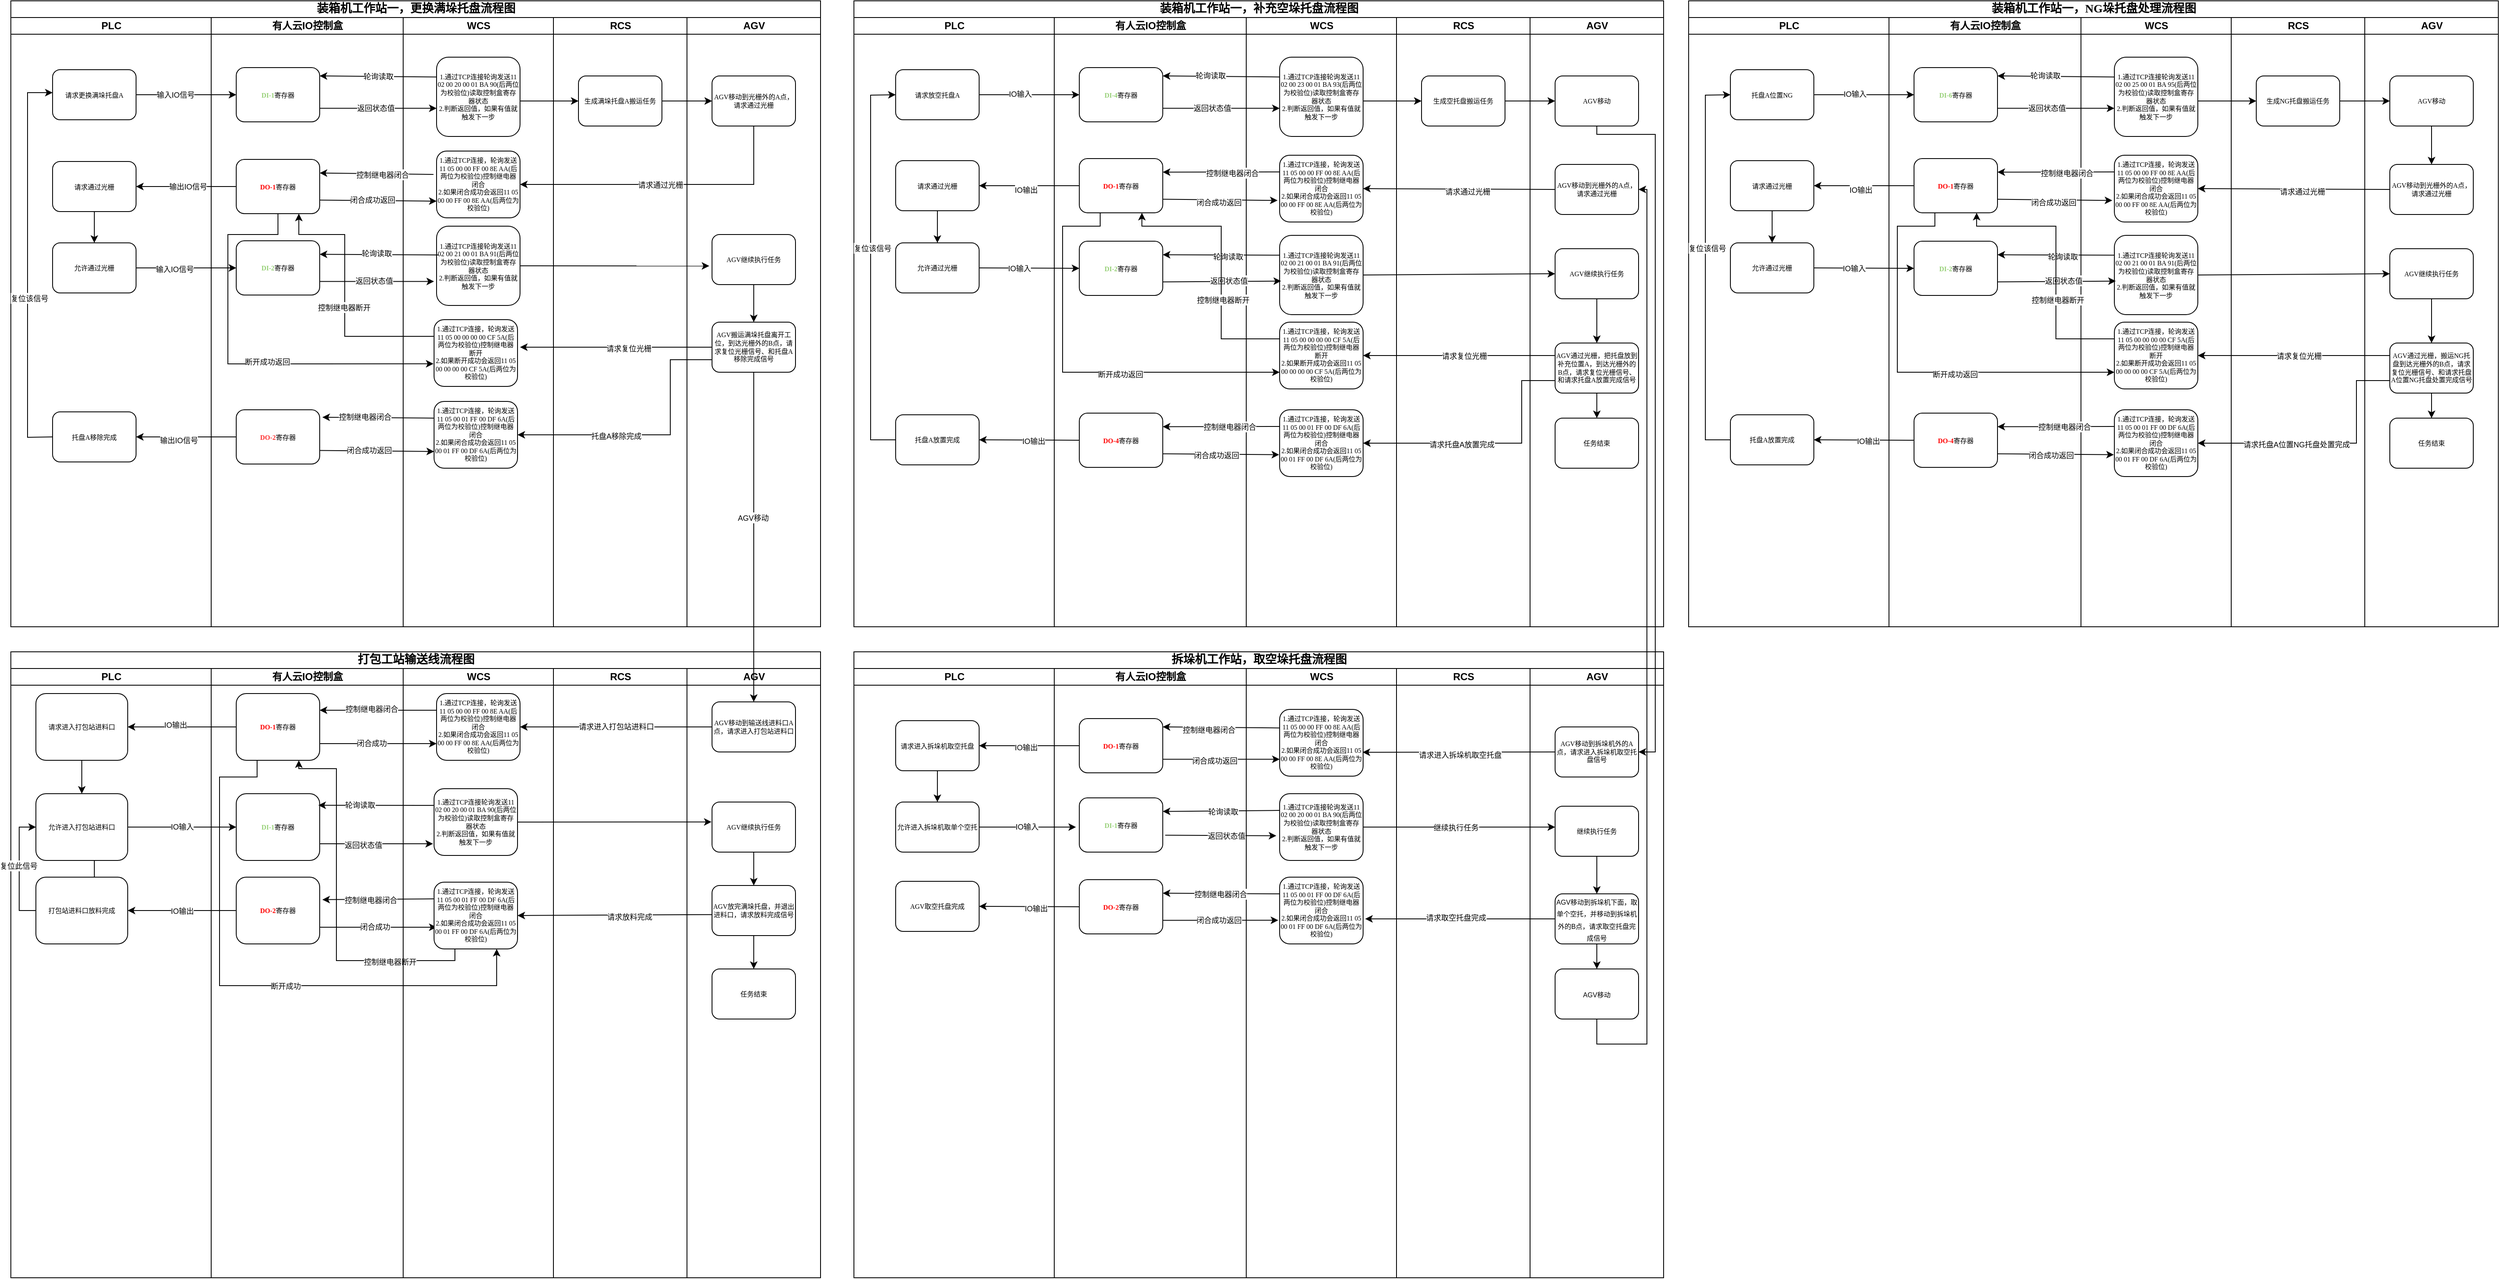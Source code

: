 <mxfile version="22.1.18" type="github">
  <diagram name="Page-1" id="74e2e168-ea6b-b213-b513-2b3c1d86103e">
    <mxGraphModel dx="1154" dy="521" grid="1" gridSize="10" guides="1" tooltips="1" connect="1" arrows="1" fold="1" page="1" pageScale="1" pageWidth="1100" pageHeight="850" background="none" math="0" shadow="0">
      <root>
        <mxCell id="0" />
        <mxCell id="1" parent="0" />
        <mxCell id="77e6c97f196da883-1" value="&lt;font style=&quot;font-size: 14px;&quot;&gt;装箱机工作站一，更换满垛托盘流程图&lt;/font&gt;" style="swimlane;html=1;childLayout=stackLayout;startSize=20;rounded=0;shadow=0;labelBackgroundColor=none;strokeWidth=1;fontFamily=Verdana;fontSize=8;align=center;" parent="1" vertex="1">
          <mxGeometry x="70" y="40" width="970" height="750" as="geometry" />
        </mxCell>
        <mxCell id="77e6c97f196da883-2" value="PLC" style="swimlane;html=1;startSize=20;" parent="77e6c97f196da883-1" vertex="1">
          <mxGeometry y="20" width="240" height="730" as="geometry" />
        </mxCell>
        <mxCell id="77e6c97f196da883-8" value="请求更换满垛托盘A" style="rounded=1;whiteSpace=wrap;html=1;shadow=0;labelBackgroundColor=none;strokeWidth=1;fontFamily=Verdana;fontSize=8;align=center;" parent="77e6c97f196da883-2" vertex="1">
          <mxGeometry x="50" y="62.5" width="100" height="60" as="geometry" />
        </mxCell>
        <mxCell id="wt-lyz0hFmrLNddraWR2-9" value="请求通过光栅" style="rounded=1;whiteSpace=wrap;html=1;shadow=0;labelBackgroundColor=none;strokeWidth=1;fontFamily=Verdana;fontSize=8;align=center;" parent="77e6c97f196da883-2" vertex="1">
          <mxGeometry x="50" y="172.5" width="100" height="60" as="geometry" />
        </mxCell>
        <mxCell id="wt-lyz0hFmrLNddraWR2-12" value="允许通过光栅" style="rounded=1;whiteSpace=wrap;html=1;shadow=0;labelBackgroundColor=none;strokeWidth=1;fontFamily=Verdana;fontSize=8;align=center;" parent="77e6c97f196da883-2" vertex="1">
          <mxGeometry x="50" y="270" width="100" height="60" as="geometry" />
        </mxCell>
        <mxCell id="wt-lyz0hFmrLNddraWR2-13" value="" style="endArrow=classic;html=1;rounded=0;exitX=0.5;exitY=1;exitDx=0;exitDy=0;" parent="77e6c97f196da883-2" source="wt-lyz0hFmrLNddraWR2-9" target="wt-lyz0hFmrLNddraWR2-12" edge="1">
          <mxGeometry width="50" height="50" relative="1" as="geometry">
            <mxPoint x="100" y="230" as="sourcePoint" />
            <mxPoint x="150" y="180" as="targetPoint" />
          </mxGeometry>
        </mxCell>
        <mxCell id="wt-lyz0hFmrLNddraWR2-46" value="托盘A移除完成" style="rounded=1;whiteSpace=wrap;html=1;shadow=0;labelBackgroundColor=none;strokeWidth=1;fontFamily=Verdana;fontSize=8;align=center;" parent="77e6c97f196da883-2" vertex="1">
          <mxGeometry x="50" y="472.5" width="100" height="60" as="geometry" />
        </mxCell>
        <mxCell id="wt-lyz0hFmrLNddraWR2-49" value="" style="endArrow=classic;html=1;rounded=0;exitX=0;exitY=0.5;exitDx=0;exitDy=0;" parent="77e6c97f196da883-2" source="wt-lyz0hFmrLNddraWR2-46" edge="1">
          <mxGeometry width="50" height="50" relative="1" as="geometry">
            <mxPoint x="80" y="460" as="sourcePoint" />
            <mxPoint x="50" y="90" as="targetPoint" />
            <Array as="points">
              <mxPoint x="20" y="503" />
              <mxPoint x="20" y="90" />
            </Array>
          </mxGeometry>
        </mxCell>
        <mxCell id="GmcG6ujihVQZnx2HNYRI-74" value="&lt;font style=&quot;font-size: 9px;&quot;&gt;复位该信号&lt;/font&gt;" style="edgeLabel;html=1;align=center;verticalAlign=middle;resizable=0;points=[];" vertex="1" connectable="0" parent="wt-lyz0hFmrLNddraWR2-49">
          <mxGeometry x="-0.165" y="-2" relative="1" as="geometry">
            <mxPoint as="offset" />
          </mxGeometry>
        </mxCell>
        <mxCell id="77e6c97f196da883-39" style="edgeStyle=orthogonalEdgeStyle;rounded=1;html=1;labelBackgroundColor=none;startArrow=none;startFill=0;startSize=5;endArrow=classicThin;endFill=1;endSize=5;jettySize=auto;orthogonalLoop=1;strokeWidth=1;fontFamily=Verdana;fontSize=8" parent="77e6c97f196da883-1" edge="1">
          <mxGeometry relative="1" as="geometry">
            <mxPoint x="840" y="690" as="targetPoint" />
          </mxGeometry>
        </mxCell>
        <mxCell id="77e6c97f196da883-40" style="edgeStyle=orthogonalEdgeStyle;rounded=1;html=1;labelBackgroundColor=none;startArrow=none;startFill=0;startSize=5;endArrow=classicThin;endFill=1;endSize=5;jettySize=auto;orthogonalLoop=1;strokeWidth=1;fontFamily=Verdana;fontSize=8" parent="77e6c97f196da883-1" edge="1">
          <mxGeometry relative="1" as="geometry">
            <mxPoint x="940" y="690" as="sourcePoint" />
          </mxGeometry>
        </mxCell>
        <mxCell id="107ba76e4e335f99-2" style="edgeStyle=orthogonalEdgeStyle;rounded=1;html=1;labelBackgroundColor=none;startArrow=none;startFill=0;startSize=5;endArrow=classicThin;endFill=1;endSize=5;jettySize=auto;orthogonalLoop=1;strokeWidth=1;fontFamily=Verdana;fontSize=8" parent="77e6c97f196da883-1" edge="1">
          <mxGeometry relative="1" as="geometry">
            <Array as="points">
              <mxPoint x="660" y="610" />
              <mxPoint x="660" y="550" />
              <mxPoint x="400" y="550" />
            </Array>
            <mxPoint x="500.0" y="610.034" as="targetPoint" />
          </mxGeometry>
        </mxCell>
        <mxCell id="107ba76e4e335f99-3" style="edgeStyle=orthogonalEdgeStyle;rounded=1;html=1;labelBackgroundColor=none;startArrow=none;startFill=0;startSize=5;endArrow=classicThin;endFill=1;endSize=5;jettySize=auto;orthogonalLoop=1;strokeColor=#000000;strokeWidth=1;fontFamily=Verdana;fontSize=8;fontColor=#000000;" parent="77e6c97f196da883-1" edge="1">
          <mxGeometry relative="1" as="geometry">
            <mxPoint x="780.0" y="610" as="targetPoint" />
          </mxGeometry>
        </mxCell>
        <mxCell id="107ba76e4e335f99-4" style="edgeStyle=orthogonalEdgeStyle;rounded=1;html=1;labelBackgroundColor=none;startArrow=none;startFill=0;startSize=5;endArrow=classicThin;endFill=1;endSize=5;jettySize=auto;orthogonalLoop=1;strokeWidth=1;fontFamily=Verdana;fontSize=8" parent="77e6c97f196da883-1" edge="1">
          <mxGeometry relative="1" as="geometry">
            <Array as="points">
              <mxPoint x="660" y="610" />
              <mxPoint x="660" y="550" />
              <mxPoint x="80" y="550" />
            </Array>
            <mxPoint x="80" y="580" as="targetPoint" />
          </mxGeometry>
        </mxCell>
        <mxCell id="107ba76e4e335f99-5" style="edgeStyle=orthogonalEdgeStyle;rounded=1;html=1;labelBackgroundColor=none;startArrow=none;startFill=0;startSize=5;endArrow=classicThin;endFill=1;endSize=5;jettySize=auto;orthogonalLoop=1;strokeWidth=1;fontFamily=Verdana;fontSize=8" parent="77e6c97f196da883-1" edge="1">
          <mxGeometry relative="1" as="geometry">
            <Array as="points">
              <mxPoint x="80" y="650" />
              <mxPoint x="490" y="650" />
              <mxPoint x="490" y="610" />
            </Array>
            <mxPoint x="80" y="640" as="sourcePoint" />
          </mxGeometry>
        </mxCell>
        <mxCell id="107ba76e4e335f99-6" style="edgeStyle=orthogonalEdgeStyle;rounded=1;html=1;labelBackgroundColor=none;startArrow=none;startFill=0;startSize=5;endArrow=classicThin;endFill=1;endSize=5;jettySize=auto;orthogonalLoop=1;strokeWidth=1;fontFamily=Verdana;fontSize=8" parent="77e6c97f196da883-1" edge="1">
          <mxGeometry relative="1" as="geometry">
            <mxPoint x="600.0" y="610" as="sourcePoint" />
          </mxGeometry>
        </mxCell>
        <mxCell id="77e6c97f196da883-3" value="有人云IO控制盒" style="swimlane;html=1;startSize=20;" parent="77e6c97f196da883-1" vertex="1">
          <mxGeometry x="240" y="20" width="230" height="730" as="geometry" />
        </mxCell>
        <mxCell id="77e6c97f196da883-11" value="&lt;b&gt;&lt;font color=&quot;#97d077&quot;&gt;DI-1&lt;/font&gt;&lt;/b&gt;寄存器" style="rounded=1;whiteSpace=wrap;html=1;shadow=0;labelBackgroundColor=none;strokeWidth=1;fontFamily=Verdana;fontSize=8;align=center;" parent="77e6c97f196da883-3" vertex="1">
          <mxGeometry x="30" y="60" width="100" height="65" as="geometry" />
        </mxCell>
        <mxCell id="wt-lyz0hFmrLNddraWR2-4" value="&lt;b&gt;&lt;font color=&quot;#ff0000&quot;&gt;DO-1&lt;/font&gt;&lt;/b&gt;寄存器" style="rounded=1;whiteSpace=wrap;html=1;shadow=0;labelBackgroundColor=none;strokeWidth=1;fontFamily=Verdana;fontSize=8;align=center;" parent="77e6c97f196da883-3" vertex="1">
          <mxGeometry x="30" y="170" width="100" height="65" as="geometry" />
        </mxCell>
        <mxCell id="wt-lyz0hFmrLNddraWR2-14" value="&lt;b&gt;&lt;font color=&quot;#97d077&quot;&gt;DI-2&lt;/font&gt;&lt;/b&gt;寄存器" style="rounded=1;whiteSpace=wrap;html=1;shadow=0;labelBackgroundColor=none;strokeWidth=1;fontFamily=Verdana;fontSize=8;align=center;" parent="77e6c97f196da883-3" vertex="1">
          <mxGeometry x="30" y="267.5" width="100" height="65" as="geometry" />
        </mxCell>
        <mxCell id="wt-lyz0hFmrLNddraWR2-39" value="&lt;b&gt;&lt;font color=&quot;#ff3333&quot;&gt;DO-2&lt;/font&gt;&lt;/b&gt;寄存器" style="rounded=1;whiteSpace=wrap;html=1;shadow=0;labelBackgroundColor=none;strokeWidth=1;fontFamily=Verdana;fontSize=8;align=center;" parent="77e6c97f196da883-3" vertex="1">
          <mxGeometry x="30" y="470" width="100" height="65" as="geometry" />
        </mxCell>
        <mxCell id="77e6c97f196da883-4" value="WCS" style="swimlane;html=1;startSize=20;" parent="77e6c97f196da883-1" vertex="1">
          <mxGeometry x="470" y="20" width="180" height="730" as="geometry" />
        </mxCell>
        <mxCell id="77e6c97f196da883-12" value="1.通过TCP连接轮询发送11 02 00 20 00 01 BA 90(后两位为校验位)读取控制盒寄存器状态&lt;br&gt;2.判断返回值，如果有值就触发下一步" style="rounded=1;whiteSpace=wrap;html=1;shadow=0;labelBackgroundColor=none;strokeWidth=1;fontFamily=Verdana;fontSize=8;align=center;" parent="77e6c97f196da883-4" vertex="1">
          <mxGeometry x="40" y="47.5" width="100" height="95" as="geometry" />
        </mxCell>
        <mxCell id="wt-lyz0hFmrLNddraWR2-1" value="" style="endArrow=classic;html=1;rounded=0;entryX=0;entryY=0.5;entryDx=0;entryDy=0;" parent="77e6c97f196da883-4" target="Ol0tkD3Xc7syeywMOpZY-7" edge="1">
          <mxGeometry width="50" height="50" relative="1" as="geometry">
            <mxPoint x="140" y="100" as="sourcePoint" />
            <mxPoint x="190" y="50" as="targetPoint" />
          </mxGeometry>
        </mxCell>
        <mxCell id="77e6c97f196da883-9" value="1.通过TCP连接，轮询发送11 05 00 00 FF 00 8E AA(后两位为校验位)控制继电器闭合&lt;br&gt;2.如果闭合成功会返回11 05 00 00 FF 00 8E AA(后两位为校验位)" style="rounded=1;whiteSpace=wrap;html=1;shadow=0;labelBackgroundColor=none;strokeWidth=1;fontFamily=Verdana;fontSize=8;align=center;" parent="77e6c97f196da883-4" vertex="1">
          <mxGeometry x="40" y="160" width="100" height="80" as="geometry" />
        </mxCell>
        <mxCell id="wt-lyz0hFmrLNddraWR2-18" value="1.通过TCP连接轮询发送11 02 00 21 00 01 BA 91(后两位为校验位)读取控制盒寄存器状态&lt;br&gt;2.判断返回值，如果有值就触发下一步" style="rounded=1;whiteSpace=wrap;html=1;shadow=0;labelBackgroundColor=none;strokeWidth=1;fontFamily=Verdana;fontSize=8;align=center;" parent="77e6c97f196da883-4" vertex="1">
          <mxGeometry x="40" y="250" width="100" height="95" as="geometry" />
        </mxCell>
        <mxCell id="wt-lyz0hFmrLNddraWR2-27" value="1.通过TCP连接，轮询发送11 05 00 00 00 00 CF 5A(后两位为校验位)控制继电器断开&lt;br&gt;2.如果断开成功会返回11 05 00 00 00 00 CF 5A(后两位为校验位)" style="rounded=1;whiteSpace=wrap;html=1;shadow=0;labelBackgroundColor=none;strokeWidth=1;fontFamily=Verdana;fontSize=8;align=center;" parent="77e6c97f196da883-4" vertex="1">
          <mxGeometry x="37" y="362" width="100" height="80" as="geometry" />
        </mxCell>
        <mxCell id="wt-lyz0hFmrLNddraWR2-38" value="1.通过TCP连接，轮询发送11 05 00 01 FF 00 DF 6A(后两位为校验位)控制继电器闭合&lt;br&gt;2.如果闭合成功会返回11 05 00 01 FF 00 DF 6A(后两位为校验位)" style="rounded=1;whiteSpace=wrap;html=1;shadow=0;labelBackgroundColor=none;strokeWidth=1;fontFamily=Verdana;fontSize=8;align=center;" parent="77e6c97f196da883-4" vertex="1">
          <mxGeometry x="37" y="460" width="100" height="80" as="geometry" />
        </mxCell>
        <mxCell id="77e6c97f196da883-5" value="RCS" style="swimlane;html=1;startSize=20;" parent="77e6c97f196da883-1" vertex="1">
          <mxGeometry x="650" y="20" width="160" height="730" as="geometry" />
        </mxCell>
        <mxCell id="77e6c97f196da883-36" style="edgeStyle=orthogonalEdgeStyle;rounded=1;html=1;labelBackgroundColor=none;startArrow=none;startFill=0;startSize=5;endArrow=classicThin;endFill=1;endSize=5;jettySize=auto;orthogonalLoop=1;strokeWidth=1;fontFamily=Verdana;fontSize=8" parent="77e6c97f196da883-5" edge="1">
          <mxGeometry relative="1" as="geometry">
            <mxPoint x="80.0" y="620" as="sourcePoint" />
          </mxGeometry>
        </mxCell>
        <mxCell id="Ol0tkD3Xc7syeywMOpZY-7" value="生成满垛托盘A搬运任务" style="rounded=1;whiteSpace=wrap;html=1;shadow=0;labelBackgroundColor=none;strokeWidth=1;fontFamily=Verdana;fontSize=8;align=center;" parent="77e6c97f196da883-5" vertex="1">
          <mxGeometry x="30" y="70" width="100" height="60" as="geometry" />
        </mxCell>
        <mxCell id="wt-lyz0hFmrLNddraWR2-2" value="" style="endArrow=classic;html=1;rounded=0;entryX=0;entryY=0.5;entryDx=0;entryDy=0;" parent="77e6c97f196da883-5" target="77e6c97f196da883-15" edge="1">
          <mxGeometry width="50" height="50" relative="1" as="geometry">
            <mxPoint x="130" y="100" as="sourcePoint" />
            <mxPoint x="180" y="50" as="targetPoint" />
          </mxGeometry>
        </mxCell>
        <mxCell id="77e6c97f196da883-6" value="AGV" style="swimlane;html=1;startSize=20;" parent="77e6c97f196da883-1" vertex="1">
          <mxGeometry x="810" y="20" width="160" height="730" as="geometry" />
        </mxCell>
        <mxCell id="77e6c97f196da883-18" value="AGV搬运满垛托盘离开工位，到达光栅外的B点，请求复位光栅信号、和托盘A移除完成信号" style="rounded=1;whiteSpace=wrap;html=1;shadow=0;labelBackgroundColor=none;strokeWidth=1;fontFamily=Verdana;fontSize=8;align=center;" parent="77e6c97f196da883-6" vertex="1">
          <mxGeometry x="30" y="365" width="100" height="60" as="geometry" />
        </mxCell>
        <mxCell id="77e6c97f196da883-15" value="AGV移动到光栅外的A点，请求通过光栅" style="rounded=1;whiteSpace=wrap;html=1;shadow=0;labelBackgroundColor=none;strokeWidth=1;fontFamily=Verdana;fontSize=8;align=center;" parent="77e6c97f196da883-6" vertex="1">
          <mxGeometry x="30" y="70" width="100" height="60" as="geometry" />
        </mxCell>
        <mxCell id="wt-lyz0hFmrLNddraWR2-24" value="AGV继续执行任务" style="rounded=1;whiteSpace=wrap;html=1;shadow=0;labelBackgroundColor=none;strokeWidth=1;fontFamily=Verdana;fontSize=8;align=center;" parent="77e6c97f196da883-6" vertex="1">
          <mxGeometry x="30" y="260" width="100" height="60" as="geometry" />
        </mxCell>
        <mxCell id="wt-lyz0hFmrLNddraWR2-26" value="" style="endArrow=classic;html=1;rounded=0;exitX=0.5;exitY=1;exitDx=0;exitDy=0;entryX=0.5;entryY=0;entryDx=0;entryDy=0;" parent="77e6c97f196da883-6" source="wt-lyz0hFmrLNddraWR2-24" target="77e6c97f196da883-18" edge="1">
          <mxGeometry width="50" height="50" relative="1" as="geometry">
            <mxPoint x="140" y="310" as="sourcePoint" />
            <mxPoint x="190" y="260" as="targetPoint" />
          </mxGeometry>
        </mxCell>
        <mxCell id="Ol0tkD3Xc7syeywMOpZY-2" value="" style="endArrow=classic;html=1;rounded=0;exitX=0;exitY=0.25;exitDx=0;exitDy=0;" parent="77e6c97f196da883-1" source="77e6c97f196da883-12" edge="1">
          <mxGeometry width="50" height="50" relative="1" as="geometry">
            <mxPoint x="480" y="90" as="sourcePoint" />
            <mxPoint x="370" y="90" as="targetPoint" />
          </mxGeometry>
        </mxCell>
        <mxCell id="GmcG6ujihVQZnx2HNYRI-79" value="&lt;font style=&quot;font-size: 9px;&quot;&gt;轮询读取&lt;/font&gt;" style="edgeLabel;html=1;align=center;verticalAlign=middle;resizable=0;points=[];" vertex="1" connectable="0" parent="Ol0tkD3Xc7syeywMOpZY-2">
          <mxGeometry x="-0.002" y="-1" relative="1" as="geometry">
            <mxPoint as="offset" />
          </mxGeometry>
        </mxCell>
        <mxCell id="Ol0tkD3Xc7syeywMOpZY-3" value="" style="endArrow=classic;html=1;rounded=0;entryX=0;entryY=0.645;entryDx=0;entryDy=0;exitX=1;exitY=0.75;exitDx=0;exitDy=0;entryPerimeter=0;" parent="77e6c97f196da883-1" source="77e6c97f196da883-11" target="77e6c97f196da883-12" edge="1">
          <mxGeometry width="50" height="50" relative="1" as="geometry">
            <mxPoint x="350" y="140" as="sourcePoint" />
            <mxPoint x="400" y="90" as="targetPoint" />
          </mxGeometry>
        </mxCell>
        <mxCell id="GmcG6ujihVQZnx2HNYRI-80" value="&lt;font style=&quot;font-size: 9px;&quot;&gt;返回状态值&lt;/font&gt;" style="edgeLabel;html=1;align=center;verticalAlign=middle;resizable=0;points=[];" vertex="1" connectable="0" parent="Ol0tkD3Xc7syeywMOpZY-3">
          <mxGeometry x="-0.047" y="1" relative="1" as="geometry">
            <mxPoint as="offset" />
          </mxGeometry>
        </mxCell>
        <mxCell id="Ol0tkD3Xc7syeywMOpZY-6" value="" style="endArrow=classic;html=1;rounded=0;exitX=1;exitY=0.5;exitDx=0;exitDy=0;entryX=0;entryY=0.5;entryDx=0;entryDy=0;" parent="77e6c97f196da883-1" source="77e6c97f196da883-8" target="77e6c97f196da883-11" edge="1">
          <mxGeometry width="50" height="50" relative="1" as="geometry">
            <mxPoint x="150" y="120" as="sourcePoint" />
            <mxPoint x="200" y="70" as="targetPoint" />
          </mxGeometry>
        </mxCell>
        <mxCell id="GmcG6ujihVQZnx2HNYRI-73" value="&lt;font style=&quot;font-size: 9px;&quot;&gt;输入IO信号&lt;/font&gt;" style="edgeLabel;html=1;align=center;verticalAlign=middle;resizable=0;points=[];" vertex="1" connectable="0" parent="Ol0tkD3Xc7syeywMOpZY-6">
          <mxGeometry x="-0.222" y="1" relative="1" as="geometry">
            <mxPoint as="offset" />
          </mxGeometry>
        </mxCell>
        <mxCell id="wt-lyz0hFmrLNddraWR2-3" value="" style="endArrow=classic;html=1;rounded=0;exitX=0.5;exitY=1;exitDx=0;exitDy=0;entryX=1;entryY=0.5;entryDx=0;entryDy=0;" parent="77e6c97f196da883-1" source="77e6c97f196da883-15" target="77e6c97f196da883-9" edge="1">
          <mxGeometry width="50" height="50" relative="1" as="geometry">
            <mxPoint x="570" y="260" as="sourcePoint" />
            <mxPoint x="620" y="210" as="targetPoint" />
            <Array as="points">
              <mxPoint x="890" y="220" />
            </Array>
          </mxGeometry>
        </mxCell>
        <mxCell id="GmcG6ujihVQZnx2HNYRI-89" value="&lt;font style=&quot;font-size: 9px;&quot;&gt;请求通过光栅&lt;/font&gt;" style="edgeLabel;html=1;align=center;verticalAlign=middle;resizable=0;points=[];" vertex="1" connectable="0" parent="wt-lyz0hFmrLNddraWR2-3">
          <mxGeometry x="0.043" relative="1" as="geometry">
            <mxPoint as="offset" />
          </mxGeometry>
        </mxCell>
        <mxCell id="wt-lyz0hFmrLNddraWR2-5" value="" style="endArrow=classic;html=1;rounded=0;exitX=-0.037;exitY=0.35;exitDx=0;exitDy=0;entryX=1;entryY=0.25;entryDx=0;entryDy=0;exitPerimeter=0;" parent="77e6c97f196da883-1" source="77e6c97f196da883-9" target="wt-lyz0hFmrLNddraWR2-4" edge="1">
          <mxGeometry width="50" height="50" relative="1" as="geometry">
            <mxPoint x="420" y="190" as="sourcePoint" />
            <mxPoint x="470" y="140" as="targetPoint" />
          </mxGeometry>
        </mxCell>
        <mxCell id="GmcG6ujihVQZnx2HNYRI-81" value="&lt;font style=&quot;font-size: 9px;&quot;&gt;控制继电器闭合&lt;/font&gt;" style="edgeLabel;html=1;align=center;verticalAlign=middle;resizable=0;points=[];" vertex="1" connectable="0" parent="wt-lyz0hFmrLNddraWR2-5">
          <mxGeometry x="-0.09" y="1" relative="1" as="geometry">
            <mxPoint as="offset" />
          </mxGeometry>
        </mxCell>
        <mxCell id="wt-lyz0hFmrLNddraWR2-6" value="" style="endArrow=classic;html=1;rounded=0;exitX=1;exitY=0.75;exitDx=0;exitDy=0;entryX=0;entryY=0.75;entryDx=0;entryDy=0;" parent="77e6c97f196da883-1" source="wt-lyz0hFmrLNddraWR2-4" target="77e6c97f196da883-9" edge="1">
          <mxGeometry width="50" height="50" relative="1" as="geometry">
            <mxPoint x="370" y="240" as="sourcePoint" />
            <mxPoint x="420" y="190" as="targetPoint" />
          </mxGeometry>
        </mxCell>
        <mxCell id="GmcG6ujihVQZnx2HNYRI-82" value="&lt;font style=&quot;font-size: 9px;&quot;&gt;闭合成功返回&lt;/font&gt;" style="edgeLabel;html=1;align=center;verticalAlign=middle;resizable=0;points=[];" vertex="1" connectable="0" parent="wt-lyz0hFmrLNddraWR2-6">
          <mxGeometry x="-0.097" y="2" relative="1" as="geometry">
            <mxPoint as="offset" />
          </mxGeometry>
        </mxCell>
        <mxCell id="wt-lyz0hFmrLNddraWR2-10" value="" style="endArrow=classic;html=1;rounded=0;exitX=0;exitY=0.5;exitDx=0;exitDy=0;entryX=1;entryY=0.5;entryDx=0;entryDy=0;" parent="77e6c97f196da883-1" source="wt-lyz0hFmrLNddraWR2-4" target="wt-lyz0hFmrLNddraWR2-9" edge="1">
          <mxGeometry width="50" height="50" relative="1" as="geometry">
            <mxPoint x="170" y="230" as="sourcePoint" />
            <mxPoint x="220" y="180" as="targetPoint" />
          </mxGeometry>
        </mxCell>
        <mxCell id="GmcG6ujihVQZnx2HNYRI-76" value="&lt;font style=&quot;font-size: 9px;&quot;&gt;输出IO信号&lt;/font&gt;" style="edgeLabel;html=1;align=center;verticalAlign=middle;resizable=0;points=[];" vertex="1" connectable="0" parent="wt-lyz0hFmrLNddraWR2-10">
          <mxGeometry x="-0.031" y="-1" relative="1" as="geometry">
            <mxPoint as="offset" />
          </mxGeometry>
        </mxCell>
        <mxCell id="wt-lyz0hFmrLNddraWR2-15" value="" style="endArrow=classic;html=1;rounded=0;exitX=1;exitY=0.5;exitDx=0;exitDy=0;entryX=0;entryY=0.5;entryDx=0;entryDy=0;" parent="77e6c97f196da883-1" source="wt-lyz0hFmrLNddraWR2-12" target="wt-lyz0hFmrLNddraWR2-14" edge="1">
          <mxGeometry width="50" height="50" relative="1" as="geometry">
            <mxPoint x="160" y="123" as="sourcePoint" />
            <mxPoint x="280" y="123" as="targetPoint" />
          </mxGeometry>
        </mxCell>
        <mxCell id="GmcG6ujihVQZnx2HNYRI-77" value="&lt;font style=&quot;font-size: 9px;&quot;&gt;输入IO信号&lt;/font&gt;" style="edgeLabel;html=1;align=center;verticalAlign=middle;resizable=0;points=[];" vertex="1" connectable="0" parent="wt-lyz0hFmrLNddraWR2-15">
          <mxGeometry x="-0.245" y="-1" relative="1" as="geometry">
            <mxPoint as="offset" />
          </mxGeometry>
        </mxCell>
        <mxCell id="wt-lyz0hFmrLNddraWR2-19" value="" style="endArrow=classic;html=1;rounded=0;exitX=0.026;exitY=0.363;exitDx=0;exitDy=0;entryX=1;entryY=0.25;entryDx=0;entryDy=0;exitPerimeter=0;" parent="77e6c97f196da883-1" source="wt-lyz0hFmrLNddraWR2-18" target="wt-lyz0hFmrLNddraWR2-14" edge="1">
          <mxGeometry width="50" height="50" relative="1" as="geometry">
            <mxPoint x="430" y="300" as="sourcePoint" />
            <mxPoint x="480" y="250" as="targetPoint" />
          </mxGeometry>
        </mxCell>
        <mxCell id="GmcG6ujihVQZnx2HNYRI-83" value="&lt;font style=&quot;font-size: 9px;&quot;&gt;轮询读取&lt;/font&gt;" style="edgeLabel;html=1;align=center;verticalAlign=middle;resizable=0;points=[];" vertex="1" connectable="0" parent="wt-lyz0hFmrLNddraWR2-19">
          <mxGeometry x="0.055" y="-2" relative="1" as="geometry">
            <mxPoint as="offset" />
          </mxGeometry>
        </mxCell>
        <mxCell id="wt-lyz0hFmrLNddraWR2-20" value="" style="endArrow=classic;html=1;rounded=0;exitX=1;exitY=0.75;exitDx=0;exitDy=0;entryX=-0.03;entryY=0.697;entryDx=0;entryDy=0;entryPerimeter=0;" parent="77e6c97f196da883-1" source="wt-lyz0hFmrLNddraWR2-14" target="wt-lyz0hFmrLNddraWR2-18" edge="1">
          <mxGeometry width="50" height="50" relative="1" as="geometry">
            <mxPoint x="410" y="340" as="sourcePoint" />
            <mxPoint x="460" y="290" as="targetPoint" />
          </mxGeometry>
        </mxCell>
        <mxCell id="GmcG6ujihVQZnx2HNYRI-84" value="&lt;font style=&quot;font-size: 9px;&quot;&gt;返回状态值&lt;/font&gt;" style="edgeLabel;html=1;align=center;verticalAlign=middle;resizable=0;points=[];" vertex="1" connectable="0" parent="wt-lyz0hFmrLNddraWR2-20">
          <mxGeometry x="-0.057" y="1" relative="1" as="geometry">
            <mxPoint as="offset" />
          </mxGeometry>
        </mxCell>
        <mxCell id="wt-lyz0hFmrLNddraWR2-25" value="" style="endArrow=classic;html=1;rounded=0;exitX=1;exitY=0.5;exitDx=0;exitDy=0;entryX=-0.033;entryY=0.627;entryDx=0;entryDy=0;entryPerimeter=0;" parent="77e6c97f196da883-1" source="wt-lyz0hFmrLNddraWR2-18" target="wt-lyz0hFmrLNddraWR2-24" edge="1">
          <mxGeometry width="50" height="50" relative="1" as="geometry">
            <mxPoint x="680" y="320" as="sourcePoint" />
            <mxPoint x="830" y="318" as="targetPoint" />
          </mxGeometry>
        </mxCell>
        <mxCell id="wt-lyz0hFmrLNddraWR2-28" value="" style="endArrow=classic;html=1;rounded=0;exitX=0;exitY=0.5;exitDx=0;exitDy=0;" parent="77e6c97f196da883-1" source="77e6c97f196da883-18" edge="1">
          <mxGeometry width="50" height="50" relative="1" as="geometry">
            <mxPoint x="770" y="400" as="sourcePoint" />
            <mxPoint x="610" y="415" as="targetPoint" />
          </mxGeometry>
        </mxCell>
        <mxCell id="GmcG6ujihVQZnx2HNYRI-90" value="&lt;font style=&quot;font-size: 9px;&quot;&gt;请求复位光栅&lt;/font&gt;" style="edgeLabel;html=1;align=center;verticalAlign=middle;resizable=0;points=[];" vertex="1" connectable="0" parent="wt-lyz0hFmrLNddraWR2-28">
          <mxGeometry x="-0.132" y="1" relative="1" as="geometry">
            <mxPoint as="offset" />
          </mxGeometry>
        </mxCell>
        <mxCell id="wt-lyz0hFmrLNddraWR2-30" value="" style="endArrow=classic;html=1;rounded=0;exitX=0;exitY=0.25;exitDx=0;exitDy=0;entryX=0.75;entryY=1;entryDx=0;entryDy=0;" parent="77e6c97f196da883-1" source="wt-lyz0hFmrLNddraWR2-27" target="wt-lyz0hFmrLNddraWR2-4" edge="1">
          <mxGeometry width="50" height="50" relative="1" as="geometry">
            <mxPoint x="420" y="410" as="sourcePoint" />
            <mxPoint x="370.0" y="401.25" as="targetPoint" />
            <Array as="points">
              <mxPoint x="400" y="402" />
              <mxPoint x="400" y="280" />
              <mxPoint x="345" y="280" />
            </Array>
          </mxGeometry>
        </mxCell>
        <mxCell id="GmcG6ujihVQZnx2HNYRI-85" value="&lt;font style=&quot;font-size: 9px;&quot;&gt;控制继电器断开&lt;/font&gt;" style="edgeLabel;html=1;align=center;verticalAlign=middle;resizable=0;points=[];" vertex="1" connectable="0" parent="wt-lyz0hFmrLNddraWR2-30">
          <mxGeometry x="-0.078" y="1" relative="1" as="geometry">
            <mxPoint as="offset" />
          </mxGeometry>
        </mxCell>
        <mxCell id="wt-lyz0hFmrLNddraWR2-31" value="" style="endArrow=classic;html=1;rounded=0;exitX=0.5;exitY=1;exitDx=0;exitDy=0;entryX=-0.007;entryY=0.661;entryDx=0;entryDy=0;entryPerimeter=0;" parent="77e6c97f196da883-1" source="wt-lyz0hFmrLNddraWR2-4" target="wt-lyz0hFmrLNddraWR2-27" edge="1">
          <mxGeometry width="50" height="50" relative="1" as="geometry">
            <mxPoint x="370.0" y="433.75" as="sourcePoint" />
            <mxPoint x="440" y="380" as="targetPoint" />
            <Array as="points">
              <mxPoint x="320" y="280" />
              <mxPoint x="260" y="280" />
              <mxPoint x="260" y="435" />
              <mxPoint x="320" y="435" />
            </Array>
          </mxGeometry>
        </mxCell>
        <mxCell id="GmcG6ujihVQZnx2HNYRI-86" value="&lt;font style=&quot;font-size: 9px;&quot;&gt;断开成功返回&lt;/font&gt;" style="edgeLabel;html=1;align=center;verticalAlign=middle;resizable=0;points=[];" vertex="1" connectable="0" parent="wt-lyz0hFmrLNddraWR2-31">
          <mxGeometry x="0.18" y="3" relative="1" as="geometry">
            <mxPoint as="offset" />
          </mxGeometry>
        </mxCell>
        <mxCell id="wt-lyz0hFmrLNddraWR2-40" value="" style="endArrow=classic;html=1;rounded=0;exitX=0;exitY=0.75;exitDx=0;exitDy=0;entryX=1;entryY=0.5;entryDx=0;entryDy=0;" parent="77e6c97f196da883-1" source="77e6c97f196da883-18" target="wt-lyz0hFmrLNddraWR2-38" edge="1">
          <mxGeometry width="50" height="50" relative="1" as="geometry">
            <mxPoint x="710" y="480" as="sourcePoint" />
            <mxPoint x="760" y="430" as="targetPoint" />
            <Array as="points">
              <mxPoint x="790" y="430" />
              <mxPoint x="790" y="520" />
            </Array>
          </mxGeometry>
        </mxCell>
        <mxCell id="GmcG6ujihVQZnx2HNYRI-91" value="&lt;font style=&quot;font-size: 9px;&quot;&gt;托盘A移除完成&lt;/font&gt;" style="edgeLabel;html=1;align=center;verticalAlign=middle;resizable=0;points=[];" vertex="1" connectable="0" parent="wt-lyz0hFmrLNddraWR2-40">
          <mxGeometry x="0.27" y="1" relative="1" as="geometry">
            <mxPoint as="offset" />
          </mxGeometry>
        </mxCell>
        <mxCell id="wt-lyz0hFmrLNddraWR2-42" value="" style="endArrow=classic;html=1;rounded=0;exitX=0;exitY=0.25;exitDx=0;exitDy=0;entryX=1.032;entryY=0.138;entryDx=0;entryDy=0;entryPerimeter=0;" parent="77e6c97f196da883-1" source="wt-lyz0hFmrLNddraWR2-38" target="wt-lyz0hFmrLNddraWR2-39" edge="1">
          <mxGeometry width="50" height="50" relative="1" as="geometry">
            <mxPoint x="410" y="510" as="sourcePoint" />
            <mxPoint x="460" y="460" as="targetPoint" />
          </mxGeometry>
        </mxCell>
        <mxCell id="GmcG6ujihVQZnx2HNYRI-87" value="&lt;font style=&quot;font-size: 9px;&quot;&gt;控制继电器闭合&lt;/font&gt;" style="edgeLabel;html=1;align=center;verticalAlign=middle;resizable=0;points=[];" vertex="1" connectable="0" parent="wt-lyz0hFmrLNddraWR2-42">
          <mxGeometry x="0.237" y="-2" relative="1" as="geometry">
            <mxPoint as="offset" />
          </mxGeometry>
        </mxCell>
        <mxCell id="wt-lyz0hFmrLNddraWR2-43" value="" style="endArrow=classic;html=1;rounded=0;exitX=1;exitY=0.75;exitDx=0;exitDy=0;entryX=0;entryY=0.75;entryDx=0;entryDy=0;" parent="77e6c97f196da883-1" source="wt-lyz0hFmrLNddraWR2-39" target="wt-lyz0hFmrLNddraWR2-38" edge="1">
          <mxGeometry width="50" height="50" relative="1" as="geometry">
            <mxPoint x="410" y="550" as="sourcePoint" />
            <mxPoint x="460" y="500" as="targetPoint" />
          </mxGeometry>
        </mxCell>
        <mxCell id="GmcG6ujihVQZnx2HNYRI-88" value="&lt;font style=&quot;font-size: 9px;&quot;&gt;闭合成功返回&lt;/font&gt;" style="edgeLabel;html=1;align=center;verticalAlign=middle;resizable=0;points=[];" vertex="1" connectable="0" parent="wt-lyz0hFmrLNddraWR2-43">
          <mxGeometry x="-0.138" y="2" relative="1" as="geometry">
            <mxPoint as="offset" />
          </mxGeometry>
        </mxCell>
        <mxCell id="wt-lyz0hFmrLNddraWR2-47" value="" style="endArrow=classic;html=1;rounded=0;exitX=0;exitY=0.5;exitDx=0;exitDy=0;entryX=1;entryY=0.5;entryDx=0;entryDy=0;" parent="77e6c97f196da883-1" source="wt-lyz0hFmrLNddraWR2-39" target="wt-lyz0hFmrLNddraWR2-46" edge="1">
          <mxGeometry width="50" height="50" relative="1" as="geometry">
            <mxPoint x="200" y="520" as="sourcePoint" />
            <mxPoint x="250" y="470" as="targetPoint" />
          </mxGeometry>
        </mxCell>
        <mxCell id="GmcG6ujihVQZnx2HNYRI-78" value="&lt;font style=&quot;font-size: 9px;&quot;&gt;输出IO信号&lt;/font&gt;" style="edgeLabel;html=1;align=center;verticalAlign=middle;resizable=0;points=[];" vertex="1" connectable="0" parent="wt-lyz0hFmrLNddraWR2-47">
          <mxGeometry x="0.153" y="3" relative="1" as="geometry">
            <mxPoint as="offset" />
          </mxGeometry>
        </mxCell>
        <mxCell id="wt-lyz0hFmrLNddraWR2-51" value="&lt;font style=&quot;font-size: 14px;&quot;&gt;打包工站输送线流程图&lt;/font&gt;" style="swimlane;html=1;childLayout=stackLayout;startSize=20;rounded=0;shadow=0;labelBackgroundColor=none;strokeWidth=1;fontFamily=Verdana;fontSize=8;align=center;" parent="1" vertex="1">
          <mxGeometry x="70" y="820" width="970" height="750" as="geometry" />
        </mxCell>
        <mxCell id="wt-lyz0hFmrLNddraWR2-52" value="PLC" style="swimlane;html=1;startSize=20;" parent="wt-lyz0hFmrLNddraWR2-51" vertex="1">
          <mxGeometry y="20" width="240" height="730" as="geometry" />
        </mxCell>
        <mxCell id="wt-lyz0hFmrLNddraWR2-58" value="" style="endArrow=classic;html=1;rounded=0;exitX=0.5;exitY=1;exitDx=0;exitDy=0;" parent="wt-lyz0hFmrLNddraWR2-52" edge="1">
          <mxGeometry width="50" height="50" relative="1" as="geometry">
            <mxPoint x="100" y="230" as="sourcePoint" />
            <mxPoint x="100" y="270" as="targetPoint" />
          </mxGeometry>
        </mxCell>
        <mxCell id="wt-lyz0hFmrLNddraWR2-132" value="请求进入打包站进料口" style="rounded=1;whiteSpace=wrap;html=1;shadow=0;labelBackgroundColor=none;strokeWidth=1;fontFamily=Verdana;fontSize=8;align=center;" parent="wt-lyz0hFmrLNddraWR2-52" vertex="1">
          <mxGeometry x="30" y="30" width="110" height="80" as="geometry" />
        </mxCell>
        <mxCell id="wt-lyz0hFmrLNddraWR2-137" value="允许进入打包站进料口" style="rounded=1;whiteSpace=wrap;html=1;shadow=0;labelBackgroundColor=none;strokeWidth=1;fontFamily=Verdana;fontSize=8;align=center;" parent="wt-lyz0hFmrLNddraWR2-52" vertex="1">
          <mxGeometry x="30" y="150" width="110" height="80" as="geometry" />
        </mxCell>
        <mxCell id="wt-lyz0hFmrLNddraWR2-139" value="" style="endArrow=classic;html=1;rounded=0;exitX=0.5;exitY=1;exitDx=0;exitDy=0;entryX=0.5;entryY=0;entryDx=0;entryDy=0;" parent="wt-lyz0hFmrLNddraWR2-52" source="wt-lyz0hFmrLNddraWR2-132" target="wt-lyz0hFmrLNddraWR2-137" edge="1">
          <mxGeometry width="50" height="50" relative="1" as="geometry">
            <mxPoint x="90" y="100" as="sourcePoint" />
            <mxPoint x="140" y="50" as="targetPoint" />
          </mxGeometry>
        </mxCell>
        <mxCell id="wt-lyz0hFmrLNddraWR2-158" value="打包站进料口放料完成" style="rounded=1;whiteSpace=wrap;html=1;shadow=0;labelBackgroundColor=none;strokeWidth=1;fontFamily=Verdana;fontSize=8;align=center;" parent="wt-lyz0hFmrLNddraWR2-52" vertex="1">
          <mxGeometry x="30" y="250" width="110" height="80" as="geometry" />
        </mxCell>
        <mxCell id="wt-lyz0hFmrLNddraWR2-161" value="" style="endArrow=classic;html=1;rounded=0;exitX=0;exitY=0.5;exitDx=0;exitDy=0;entryX=0;entryY=0.5;entryDx=0;entryDy=0;" parent="wt-lyz0hFmrLNddraWR2-52" source="wt-lyz0hFmrLNddraWR2-158" target="wt-lyz0hFmrLNddraWR2-137" edge="1">
          <mxGeometry width="50" height="50" relative="1" as="geometry">
            <mxPoint x="120" y="400" as="sourcePoint" />
            <mxPoint x="170" y="350" as="targetPoint" />
            <Array as="points">
              <mxPoint x="10" y="290" />
              <mxPoint x="10" y="190" />
            </Array>
          </mxGeometry>
        </mxCell>
        <mxCell id="GmcG6ujihVQZnx2HNYRI-93" value="&lt;font style=&quot;font-size: 9px;&quot;&gt;复位此信号&lt;/font&gt;" style="edgeLabel;html=1;align=center;verticalAlign=middle;resizable=0;points=[];" vertex="1" connectable="0" parent="wt-lyz0hFmrLNddraWR2-161">
          <mxGeometry x="0.054" y="1" relative="1" as="geometry">
            <mxPoint as="offset" />
          </mxGeometry>
        </mxCell>
        <mxCell id="wt-lyz0hFmrLNddraWR2-64" style="edgeStyle=orthogonalEdgeStyle;rounded=1;html=1;labelBackgroundColor=none;startArrow=none;startFill=0;startSize=5;endArrow=classicThin;endFill=1;endSize=5;jettySize=auto;orthogonalLoop=1;strokeWidth=1;fontFamily=Verdana;fontSize=8" parent="wt-lyz0hFmrLNddraWR2-51" edge="1">
          <mxGeometry relative="1" as="geometry">
            <mxPoint x="840" y="690" as="targetPoint" />
          </mxGeometry>
        </mxCell>
        <mxCell id="wt-lyz0hFmrLNddraWR2-65" style="edgeStyle=orthogonalEdgeStyle;rounded=1;html=1;labelBackgroundColor=none;startArrow=none;startFill=0;startSize=5;endArrow=classicThin;endFill=1;endSize=5;jettySize=auto;orthogonalLoop=1;strokeWidth=1;fontFamily=Verdana;fontSize=8" parent="wt-lyz0hFmrLNddraWR2-51" edge="1">
          <mxGeometry relative="1" as="geometry">
            <mxPoint x="940" y="690" as="sourcePoint" />
          </mxGeometry>
        </mxCell>
        <mxCell id="wt-lyz0hFmrLNddraWR2-66" style="edgeStyle=orthogonalEdgeStyle;rounded=1;html=1;labelBackgroundColor=none;startArrow=none;startFill=0;startSize=5;endArrow=classicThin;endFill=1;endSize=5;jettySize=auto;orthogonalLoop=1;strokeWidth=1;fontFamily=Verdana;fontSize=8" parent="wt-lyz0hFmrLNddraWR2-51" edge="1">
          <mxGeometry relative="1" as="geometry">
            <Array as="points">
              <mxPoint x="660" y="610" />
              <mxPoint x="660" y="550" />
              <mxPoint x="400" y="550" />
            </Array>
            <mxPoint x="500.0" y="610.034" as="targetPoint" />
          </mxGeometry>
        </mxCell>
        <mxCell id="wt-lyz0hFmrLNddraWR2-67" style="edgeStyle=orthogonalEdgeStyle;rounded=1;html=1;labelBackgroundColor=none;startArrow=none;startFill=0;startSize=5;endArrow=classicThin;endFill=1;endSize=5;jettySize=auto;orthogonalLoop=1;strokeColor=#000000;strokeWidth=1;fontFamily=Verdana;fontSize=8;fontColor=#000000;" parent="wt-lyz0hFmrLNddraWR2-51" edge="1">
          <mxGeometry relative="1" as="geometry">
            <mxPoint x="780.0" y="610" as="targetPoint" />
          </mxGeometry>
        </mxCell>
        <mxCell id="wt-lyz0hFmrLNddraWR2-68" style="edgeStyle=orthogonalEdgeStyle;rounded=1;html=1;labelBackgroundColor=none;startArrow=none;startFill=0;startSize=5;endArrow=classicThin;endFill=1;endSize=5;jettySize=auto;orthogonalLoop=1;strokeWidth=1;fontFamily=Verdana;fontSize=8" parent="wt-lyz0hFmrLNddraWR2-51" edge="1">
          <mxGeometry relative="1" as="geometry">
            <Array as="points">
              <mxPoint x="660" y="610" />
              <mxPoint x="660" y="550" />
              <mxPoint x="80" y="550" />
            </Array>
            <mxPoint x="80" y="580" as="targetPoint" />
          </mxGeometry>
        </mxCell>
        <mxCell id="wt-lyz0hFmrLNddraWR2-69" style="edgeStyle=orthogonalEdgeStyle;rounded=1;html=1;labelBackgroundColor=none;startArrow=none;startFill=0;startSize=5;endArrow=classicThin;endFill=1;endSize=5;jettySize=auto;orthogonalLoop=1;strokeWidth=1;fontFamily=Verdana;fontSize=8" parent="wt-lyz0hFmrLNddraWR2-51" edge="1">
          <mxGeometry relative="1" as="geometry">
            <Array as="points">
              <mxPoint x="80" y="650" />
              <mxPoint x="490" y="650" />
              <mxPoint x="490" y="610" />
            </Array>
            <mxPoint x="80" y="640" as="sourcePoint" />
          </mxGeometry>
        </mxCell>
        <mxCell id="wt-lyz0hFmrLNddraWR2-70" style="edgeStyle=orthogonalEdgeStyle;rounded=1;html=1;labelBackgroundColor=none;startArrow=none;startFill=0;startSize=5;endArrow=classicThin;endFill=1;endSize=5;jettySize=auto;orthogonalLoop=1;strokeWidth=1;fontFamily=Verdana;fontSize=8" parent="wt-lyz0hFmrLNddraWR2-51" edge="1">
          <mxGeometry relative="1" as="geometry">
            <mxPoint x="600.0" y="610" as="sourcePoint" />
          </mxGeometry>
        </mxCell>
        <mxCell id="wt-lyz0hFmrLNddraWR2-71" value="有人云IO控制盒" style="swimlane;html=1;startSize=20;" parent="wt-lyz0hFmrLNddraWR2-51" vertex="1">
          <mxGeometry x="240" y="20" width="230" height="730" as="geometry" />
        </mxCell>
        <mxCell id="wt-lyz0hFmrLNddraWR2-125" value="&lt;b&gt;&lt;font color=&quot;#ff0000&quot;&gt;DO-1&lt;/font&gt;&lt;/b&gt;寄存器" style="rounded=1;whiteSpace=wrap;html=1;shadow=0;labelBackgroundColor=none;strokeWidth=1;fontFamily=Verdana;fontSize=8;align=center;" parent="wt-lyz0hFmrLNddraWR2-71" vertex="1">
          <mxGeometry x="30" y="30" width="100" height="80" as="geometry" />
        </mxCell>
        <mxCell id="wt-lyz0hFmrLNddraWR2-138" value="&lt;b&gt;&lt;font color=&quot;#97d077&quot;&gt;DI-1&lt;/font&gt;&lt;/b&gt;寄存器" style="rounded=1;whiteSpace=wrap;html=1;shadow=0;labelBackgroundColor=none;strokeWidth=1;fontFamily=Verdana;fontSize=8;align=center;" parent="wt-lyz0hFmrLNddraWR2-71" vertex="1">
          <mxGeometry x="30" y="150" width="100" height="80" as="geometry" />
        </mxCell>
        <mxCell id="wt-lyz0hFmrLNddraWR2-153" value="&lt;b&gt;&lt;font color=&quot;#ff0000&quot;&gt;DO-2&lt;/font&gt;&lt;/b&gt;寄存器" style="rounded=1;whiteSpace=wrap;html=1;shadow=0;labelBackgroundColor=none;strokeWidth=1;fontFamily=Verdana;fontSize=8;align=center;" parent="wt-lyz0hFmrLNddraWR2-71" vertex="1">
          <mxGeometry x="30" y="250" width="100" height="80" as="geometry" />
        </mxCell>
        <mxCell id="wt-lyz0hFmrLNddraWR2-155" value="" style="endArrow=classic;html=1;rounded=0;exitX=1;exitY=0.75;exitDx=0;exitDy=0;entryX=0.03;entryY=0.675;entryDx=0;entryDy=0;entryPerimeter=0;" parent="wt-lyz0hFmrLNddraWR2-51" source="wt-lyz0hFmrLNddraWR2-153" target="wt-lyz0hFmrLNddraWR2-151" edge="1">
          <mxGeometry width="50" height="50" relative="1" as="geometry">
            <mxPoint x="410" y="340" as="sourcePoint" />
            <mxPoint x="460" y="290" as="targetPoint" />
          </mxGeometry>
        </mxCell>
        <mxCell id="GmcG6ujihVQZnx2HNYRI-100" value="&lt;font style=&quot;font-size: 9px;&quot;&gt;闭合成功&lt;/font&gt;" style="edgeLabel;html=1;align=center;verticalAlign=middle;resizable=0;points=[];" vertex="1" connectable="0" parent="wt-lyz0hFmrLNddraWR2-155">
          <mxGeometry x="-0.067" y="1" relative="1" as="geometry">
            <mxPoint as="offset" />
          </mxGeometry>
        </mxCell>
        <mxCell id="wt-lyz0hFmrLNddraWR2-163" value="" style="endArrow=classic;html=1;rounded=0;exitX=0.25;exitY=1;exitDx=0;exitDy=0;entryX=0.75;entryY=1;entryDx=0;entryDy=0;" parent="wt-lyz0hFmrLNddraWR2-51" source="wt-lyz0hFmrLNddraWR2-151" target="wt-lyz0hFmrLNddraWR2-125" edge="1">
          <mxGeometry width="50" height="50" relative="1" as="geometry">
            <mxPoint x="460" y="340" as="sourcePoint" />
            <mxPoint x="510" y="290" as="targetPoint" />
            <Array as="points">
              <mxPoint x="532" y="370" />
              <mxPoint x="390" y="370" />
              <mxPoint x="390" y="250" />
              <mxPoint x="390" y="140" />
              <mxPoint x="345" y="140" />
            </Array>
          </mxGeometry>
        </mxCell>
        <mxCell id="GmcG6ujihVQZnx2HNYRI-99" value="&lt;font style=&quot;font-size: 9px;&quot;&gt;控制继电器断开&lt;/font&gt;" style="edgeLabel;html=1;align=center;verticalAlign=middle;resizable=0;points=[];" vertex="1" connectable="0" parent="wt-lyz0hFmrLNddraWR2-163">
          <mxGeometry x="-0.583" y="1" relative="1" as="geometry">
            <mxPoint as="offset" />
          </mxGeometry>
        </mxCell>
        <mxCell id="wt-lyz0hFmrLNddraWR2-86" value="WCS" style="swimlane;html=1;startSize=20;" parent="wt-lyz0hFmrLNddraWR2-51" vertex="1">
          <mxGeometry x="470" y="20" width="180" height="730" as="geometry" />
        </mxCell>
        <mxCell id="wt-lyz0hFmrLNddraWR2-124" value="1.通过TCP连接，轮询发送11 05 00 00 FF 00 8E AA(后两位为校验位)控制继电器闭合&lt;br&gt;2.如果闭合成功会返回11 05 00 00 FF 00 8E AA(后两位为校验位)" style="rounded=1;whiteSpace=wrap;html=1;shadow=0;labelBackgroundColor=none;strokeWidth=1;fontFamily=Verdana;fontSize=8;align=center;" parent="wt-lyz0hFmrLNddraWR2-86" vertex="1">
          <mxGeometry x="40" y="30" width="100" height="80" as="geometry" />
        </mxCell>
        <mxCell id="wt-lyz0hFmrLNddraWR2-142" value="1.通过TCP连接轮询发送11 02 00 20 00 01 BA 90(后两位为校验位)读取控制盒寄存器状态&lt;br style=&quot;border-color: var(--border-color);&quot;&gt;2.判断返回值，如果有值就触发下一步" style="rounded=1;whiteSpace=wrap;html=1;shadow=0;labelBackgroundColor=none;strokeWidth=1;fontFamily=Verdana;fontSize=8;align=center;" parent="wt-lyz0hFmrLNddraWR2-86" vertex="1">
          <mxGeometry x="37" y="144" width="100" height="80" as="geometry" />
        </mxCell>
        <mxCell id="wt-lyz0hFmrLNddraWR2-151" value="1.通过TCP连接，轮询发送11 05 00 01 FF 00 DF 6A(后两位为校验位)控制继电器闭合&lt;br&gt;2.如果闭合成功会返回11 05 00 01 FF 00 DF 6A(后两位为校验位)" style="rounded=1;whiteSpace=wrap;html=1;shadow=0;labelBackgroundColor=none;strokeWidth=1;fontFamily=Verdana;fontSize=8;align=center;" parent="wt-lyz0hFmrLNddraWR2-86" vertex="1">
          <mxGeometry x="37" y="256" width="100" height="80" as="geometry" />
        </mxCell>
        <mxCell id="wt-lyz0hFmrLNddraWR2-93" value="RCS" style="swimlane;html=1;startSize=20;" parent="wt-lyz0hFmrLNddraWR2-51" vertex="1">
          <mxGeometry x="650" y="20" width="160" height="730" as="geometry" />
        </mxCell>
        <mxCell id="wt-lyz0hFmrLNddraWR2-94" style="edgeStyle=orthogonalEdgeStyle;rounded=1;html=1;labelBackgroundColor=none;startArrow=none;startFill=0;startSize=5;endArrow=classicThin;endFill=1;endSize=5;jettySize=auto;orthogonalLoop=1;strokeWidth=1;fontFamily=Verdana;fontSize=8" parent="wt-lyz0hFmrLNddraWR2-93" edge="1">
          <mxGeometry relative="1" as="geometry">
            <mxPoint x="80.0" y="620" as="sourcePoint" />
          </mxGeometry>
        </mxCell>
        <mxCell id="wt-lyz0hFmrLNddraWR2-99" value="AGV" style="swimlane;html=1;startSize=20;" parent="wt-lyz0hFmrLNddraWR2-51" vertex="1">
          <mxGeometry x="810" y="20" width="160" height="730" as="geometry" />
        </mxCell>
        <mxCell id="wt-lyz0hFmrLNddraWR2-123" value="AGV移动到输送线进料口A点，请求进入打包站进料口" style="rounded=1;whiteSpace=wrap;html=1;shadow=0;labelBackgroundColor=none;strokeWidth=1;fontFamily=Verdana;fontSize=8;align=center;" parent="wt-lyz0hFmrLNddraWR2-99" vertex="1">
          <mxGeometry x="30" y="40" width="100" height="60" as="geometry" />
        </mxCell>
        <mxCell id="wt-lyz0hFmrLNddraWR2-147" value="AGV继续执行任务" style="rounded=1;whiteSpace=wrap;html=1;shadow=0;labelBackgroundColor=none;strokeWidth=1;fontFamily=Verdana;fontSize=8;align=center;" parent="wt-lyz0hFmrLNddraWR2-99" vertex="1">
          <mxGeometry x="30" y="160" width="100" height="60" as="geometry" />
        </mxCell>
        <mxCell id="wt-lyz0hFmrLNddraWR2-149" value="AGV放完满垛托盘，并退出进料口，请求放料完成信号" style="rounded=1;whiteSpace=wrap;html=1;shadow=0;labelBackgroundColor=none;strokeWidth=1;fontFamily=Verdana;fontSize=8;align=center;" parent="wt-lyz0hFmrLNddraWR2-99" vertex="1">
          <mxGeometry x="30" y="260" width="100" height="60" as="geometry" />
        </mxCell>
        <mxCell id="wt-lyz0hFmrLNddraWR2-150" value="" style="endArrow=classic;html=1;rounded=0;exitX=0.5;exitY=1;exitDx=0;exitDy=0;" parent="wt-lyz0hFmrLNddraWR2-99" source="wt-lyz0hFmrLNddraWR2-147" target="wt-lyz0hFmrLNddraWR2-149" edge="1">
          <mxGeometry width="50" height="50" relative="1" as="geometry">
            <mxPoint x="80" y="210" as="sourcePoint" />
            <mxPoint x="130" y="160" as="targetPoint" />
          </mxGeometry>
        </mxCell>
        <mxCell id="wt-lyz0hFmrLNddraWR2-168" value="任务结束" style="rounded=1;whiteSpace=wrap;html=1;shadow=0;labelBackgroundColor=none;strokeWidth=1;fontFamily=Verdana;fontSize=8;align=center;" parent="wt-lyz0hFmrLNddraWR2-99" vertex="1">
          <mxGeometry x="30" y="360" width="100" height="60" as="geometry" />
        </mxCell>
        <mxCell id="wt-lyz0hFmrLNddraWR2-169" value="" style="endArrow=classic;html=1;rounded=0;exitX=0.5;exitY=1;exitDx=0;exitDy=0;" parent="wt-lyz0hFmrLNddraWR2-99" source="wt-lyz0hFmrLNddraWR2-149" target="wt-lyz0hFmrLNddraWR2-168" edge="1">
          <mxGeometry width="50" height="50" relative="1" as="geometry">
            <mxPoint x="80" y="290" as="sourcePoint" />
            <mxPoint x="130" y="240" as="targetPoint" />
          </mxGeometry>
        </mxCell>
        <mxCell id="wt-lyz0hFmrLNddraWR2-127" value="" style="endArrow=classic;html=1;rounded=0;exitX=0;exitY=0.5;exitDx=0;exitDy=0;entryX=1;entryY=0.5;entryDx=0;entryDy=0;" parent="wt-lyz0hFmrLNddraWR2-51" source="wt-lyz0hFmrLNddraWR2-123" target="wt-lyz0hFmrLNddraWR2-124" edge="1">
          <mxGeometry width="50" height="50" relative="1" as="geometry">
            <mxPoint x="720" y="100" as="sourcePoint" />
            <mxPoint x="770" y="50" as="targetPoint" />
          </mxGeometry>
        </mxCell>
        <mxCell id="GmcG6ujihVQZnx2HNYRI-107" value="&lt;font style=&quot;font-size: 9px;&quot;&gt;请求进入打包站进料口&lt;/font&gt;" style="edgeLabel;html=1;align=center;verticalAlign=middle;resizable=0;points=[];" vertex="1" connectable="0" parent="wt-lyz0hFmrLNddraWR2-127">
          <mxGeometry x="0.0" y="-1" relative="1" as="geometry">
            <mxPoint as="offset" />
          </mxGeometry>
        </mxCell>
        <mxCell id="wt-lyz0hFmrLNddraWR2-128" value="" style="endArrow=classic;html=1;rounded=0;exitX=0;exitY=0.25;exitDx=0;exitDy=0;entryX=1;entryY=0.25;entryDx=0;entryDy=0;" parent="wt-lyz0hFmrLNddraWR2-51" source="wt-lyz0hFmrLNddraWR2-124" target="wt-lyz0hFmrLNddraWR2-125" edge="1">
          <mxGeometry width="50" height="50" relative="1" as="geometry">
            <mxPoint x="420" y="90" as="sourcePoint" />
            <mxPoint x="470" y="40" as="targetPoint" />
          </mxGeometry>
        </mxCell>
        <mxCell id="GmcG6ujihVQZnx2HNYRI-104" value="&lt;font style=&quot;font-size: 9px;&quot;&gt;控制继电器闭合&lt;/font&gt;" style="edgeLabel;html=1;align=center;verticalAlign=middle;resizable=0;points=[];" vertex="1" connectable="0" parent="wt-lyz0hFmrLNddraWR2-128">
          <mxGeometry x="0.116" y="-2" relative="1" as="geometry">
            <mxPoint as="offset" />
          </mxGeometry>
        </mxCell>
        <mxCell id="wt-lyz0hFmrLNddraWR2-129" value="" style="endArrow=classic;html=1;rounded=0;exitX=1;exitY=0.75;exitDx=0;exitDy=0;entryX=0;entryY=0.75;entryDx=0;entryDy=0;" parent="wt-lyz0hFmrLNddraWR2-51" source="wt-lyz0hFmrLNddraWR2-125" target="wt-lyz0hFmrLNddraWR2-124" edge="1">
          <mxGeometry width="50" height="50" relative="1" as="geometry">
            <mxPoint x="420" y="120" as="sourcePoint" />
            <mxPoint x="470" y="70" as="targetPoint" />
          </mxGeometry>
        </mxCell>
        <mxCell id="GmcG6ujihVQZnx2HNYRI-105" value="&lt;font style=&quot;font-size: 9px;&quot;&gt;闭合成功&lt;/font&gt;" style="edgeLabel;html=1;align=center;verticalAlign=middle;resizable=0;points=[];" vertex="1" connectable="0" parent="wt-lyz0hFmrLNddraWR2-129">
          <mxGeometry x="-0.116" y="1" relative="1" as="geometry">
            <mxPoint as="offset" />
          </mxGeometry>
        </mxCell>
        <mxCell id="wt-lyz0hFmrLNddraWR2-133" value="" style="endArrow=classic;html=1;rounded=0;exitX=0;exitY=0.5;exitDx=0;exitDy=0;entryX=1;entryY=0.5;entryDx=0;entryDy=0;" parent="wt-lyz0hFmrLNddraWR2-51" source="wt-lyz0hFmrLNddraWR2-125" target="wt-lyz0hFmrLNddraWR2-132" edge="1">
          <mxGeometry width="50" height="50" relative="1" as="geometry">
            <mxPoint x="200" y="90" as="sourcePoint" />
            <mxPoint x="250" y="40" as="targetPoint" />
          </mxGeometry>
        </mxCell>
        <mxCell id="GmcG6ujihVQZnx2HNYRI-95" value="&lt;font style=&quot;font-size: 9px;&quot;&gt;IO输出&lt;/font&gt;" style="edgeLabel;html=1;align=center;verticalAlign=middle;resizable=0;points=[];" vertex="1" connectable="0" parent="wt-lyz0hFmrLNddraWR2-133">
          <mxGeometry x="0.128" y="-3" relative="1" as="geometry">
            <mxPoint as="offset" />
          </mxGeometry>
        </mxCell>
        <mxCell id="wt-lyz0hFmrLNddraWR2-140" value="" style="endArrow=classic;html=1;rounded=0;exitX=1;exitY=0.5;exitDx=0;exitDy=0;entryX=0;entryY=0.5;entryDx=0;entryDy=0;" parent="wt-lyz0hFmrLNddraWR2-51" source="wt-lyz0hFmrLNddraWR2-137" target="wt-lyz0hFmrLNddraWR2-138" edge="1">
          <mxGeometry width="50" height="50" relative="1" as="geometry">
            <mxPoint x="160" y="210" as="sourcePoint" />
            <mxPoint x="210" y="160" as="targetPoint" />
          </mxGeometry>
        </mxCell>
        <mxCell id="GmcG6ujihVQZnx2HNYRI-96" value="&lt;font style=&quot;font-size: 9px;&quot;&gt;IO输入&lt;/font&gt;" style="edgeLabel;html=1;align=center;verticalAlign=middle;resizable=0;points=[];" vertex="1" connectable="0" parent="wt-lyz0hFmrLNddraWR2-140">
          <mxGeometry x="-0.001" y="1" relative="1" as="geometry">
            <mxPoint as="offset" />
          </mxGeometry>
        </mxCell>
        <mxCell id="wt-lyz0hFmrLNddraWR2-143" value="" style="endArrow=classic;html=1;rounded=0;exitX=0;exitY=0.25;exitDx=0;exitDy=0;entryX=0.984;entryY=0.173;entryDx=0;entryDy=0;entryPerimeter=0;" parent="wt-lyz0hFmrLNddraWR2-51" source="wt-lyz0hFmrLNddraWR2-142" target="wt-lyz0hFmrLNddraWR2-138" edge="1">
          <mxGeometry width="50" height="50" relative="1" as="geometry">
            <mxPoint x="430" y="180" as="sourcePoint" />
            <mxPoint x="480" y="130" as="targetPoint" />
          </mxGeometry>
        </mxCell>
        <mxCell id="GmcG6ujihVQZnx2HNYRI-103" value="&lt;font style=&quot;font-size: 9px;&quot;&gt;轮询读取&lt;/font&gt;" style="edgeLabel;html=1;align=center;verticalAlign=middle;resizable=0;points=[];" vertex="1" connectable="0" parent="wt-lyz0hFmrLNddraWR2-143">
          <mxGeometry x="0.283" y="-1" relative="1" as="geometry">
            <mxPoint as="offset" />
          </mxGeometry>
        </mxCell>
        <mxCell id="wt-lyz0hFmrLNddraWR2-144" value="" style="endArrow=classic;html=1;rounded=0;exitX=1;exitY=0.75;exitDx=0;exitDy=0;entryX=-0.013;entryY=0.825;entryDx=0;entryDy=0;entryPerimeter=0;" parent="wt-lyz0hFmrLNddraWR2-51" source="wt-lyz0hFmrLNddraWR2-138" target="wt-lyz0hFmrLNddraWR2-142" edge="1">
          <mxGeometry width="50" height="50" relative="1" as="geometry">
            <mxPoint x="400" y="240" as="sourcePoint" />
            <mxPoint x="450" y="190" as="targetPoint" />
          </mxGeometry>
        </mxCell>
        <mxCell id="GmcG6ujihVQZnx2HNYRI-102" value="&lt;font style=&quot;font-size: 9px;&quot;&gt;返回状态值&lt;/font&gt;" style="edgeLabel;html=1;align=center;verticalAlign=middle;resizable=0;points=[];" vertex="1" connectable="0" parent="wt-lyz0hFmrLNddraWR2-144">
          <mxGeometry x="-0.231" y="-1" relative="1" as="geometry">
            <mxPoint as="offset" />
          </mxGeometry>
        </mxCell>
        <mxCell id="wt-lyz0hFmrLNddraWR2-148" value="" style="endArrow=classic;html=1;rounded=0;exitX=1;exitY=0.5;exitDx=0;exitDy=0;entryX=-0.006;entryY=0.397;entryDx=0;entryDy=0;entryPerimeter=0;" parent="wt-lyz0hFmrLNddraWR2-51" source="wt-lyz0hFmrLNddraWR2-142" target="wt-lyz0hFmrLNddraWR2-147" edge="1">
          <mxGeometry width="50" height="50" relative="1" as="geometry">
            <mxPoint x="670" y="210" as="sourcePoint" />
            <mxPoint x="720" y="160" as="targetPoint" />
          </mxGeometry>
        </mxCell>
        <mxCell id="wt-lyz0hFmrLNddraWR2-152" value="" style="endArrow=classic;html=1;rounded=0;exitX=0.001;exitY=0.581;exitDx=0;exitDy=0;exitPerimeter=0;entryX=1;entryY=0.5;entryDx=0;entryDy=0;" parent="wt-lyz0hFmrLNddraWR2-51" source="wt-lyz0hFmrLNddraWR2-149" target="wt-lyz0hFmrLNddraWR2-151" edge="1">
          <mxGeometry width="50" height="50" relative="1" as="geometry">
            <mxPoint x="760" y="270" as="sourcePoint" />
            <mxPoint x="810" y="220" as="targetPoint" />
          </mxGeometry>
        </mxCell>
        <mxCell id="GmcG6ujihVQZnx2HNYRI-106" value="&lt;font style=&quot;font-size: 9px;&quot;&gt;请求放料完成&lt;/font&gt;" style="edgeLabel;html=1;align=center;verticalAlign=middle;resizable=0;points=[];" vertex="1" connectable="0" parent="wt-lyz0hFmrLNddraWR2-152">
          <mxGeometry x="-0.148" y="1" relative="1" as="geometry">
            <mxPoint as="offset" />
          </mxGeometry>
        </mxCell>
        <mxCell id="wt-lyz0hFmrLNddraWR2-154" value="" style="endArrow=classic;html=1;rounded=0;exitX=0;exitY=0.25;exitDx=0;exitDy=0;entryX=1.032;entryY=0.337;entryDx=0;entryDy=0;entryPerimeter=0;" parent="wt-lyz0hFmrLNddraWR2-51" source="wt-lyz0hFmrLNddraWR2-151" target="wt-lyz0hFmrLNddraWR2-153" edge="1">
          <mxGeometry width="50" height="50" relative="1" as="geometry">
            <mxPoint x="400" y="300" as="sourcePoint" />
            <mxPoint x="450" y="250" as="targetPoint" />
          </mxGeometry>
        </mxCell>
        <mxCell id="GmcG6ujihVQZnx2HNYRI-101" value="&lt;font style=&quot;font-size: 9px;&quot;&gt;控制继电器闭合&lt;/font&gt;" style="edgeLabel;html=1;align=center;verticalAlign=middle;resizable=0;points=[];" vertex="1" connectable="0" parent="wt-lyz0hFmrLNddraWR2-154">
          <mxGeometry x="0.133" relative="1" as="geometry">
            <mxPoint as="offset" />
          </mxGeometry>
        </mxCell>
        <mxCell id="wt-lyz0hFmrLNddraWR2-159" value="" style="endArrow=classic;html=1;rounded=0;exitX=0;exitY=0.5;exitDx=0;exitDy=0;entryX=1;entryY=0.5;entryDx=0;entryDy=0;" parent="wt-lyz0hFmrLNddraWR2-51" source="wt-lyz0hFmrLNddraWR2-153" target="wt-lyz0hFmrLNddraWR2-158" edge="1">
          <mxGeometry width="50" height="50" relative="1" as="geometry">
            <mxPoint x="180" y="280" as="sourcePoint" />
            <mxPoint x="230" y="230" as="targetPoint" />
          </mxGeometry>
        </mxCell>
        <mxCell id="GmcG6ujihVQZnx2HNYRI-97" value="&lt;font style=&quot;font-size: 9px;&quot;&gt;IO输出&lt;/font&gt;" style="edgeLabel;html=1;align=center;verticalAlign=middle;resizable=0;points=[];" vertex="1" connectable="0" parent="wt-lyz0hFmrLNddraWR2-159">
          <mxGeometry x="0.001" relative="1" as="geometry">
            <mxPoint as="offset" />
          </mxGeometry>
        </mxCell>
        <mxCell id="wt-lyz0hFmrLNddraWR2-164" value="" style="endArrow=classic;html=1;rounded=0;exitX=0.25;exitY=1;exitDx=0;exitDy=0;entryX=0.75;entryY=1;entryDx=0;entryDy=0;" parent="wt-lyz0hFmrLNddraWR2-51" source="wt-lyz0hFmrLNddraWR2-125" target="wt-lyz0hFmrLNddraWR2-151" edge="1">
          <mxGeometry width="50" height="50" relative="1" as="geometry">
            <mxPoint x="290" y="140" as="sourcePoint" />
            <mxPoint x="340" y="90" as="targetPoint" />
            <Array as="points">
              <mxPoint x="295" y="150" />
              <mxPoint x="250" y="150" />
              <mxPoint x="250" y="400" />
              <mxPoint x="582" y="400" />
            </Array>
          </mxGeometry>
        </mxCell>
        <mxCell id="GmcG6ujihVQZnx2HNYRI-98" value="&lt;font style=&quot;font-size: 9px;&quot;&gt;断开成功&lt;/font&gt;" style="edgeLabel;html=1;align=center;verticalAlign=middle;resizable=0;points=[];" vertex="1" connectable="0" parent="wt-lyz0hFmrLNddraWR2-164">
          <mxGeometry x="0.139" relative="1" as="geometry">
            <mxPoint as="offset" />
          </mxGeometry>
        </mxCell>
        <mxCell id="wt-lyz0hFmrLNddraWR2-126" value="" style="endArrow=classic;html=1;rounded=0;exitX=0.5;exitY=1;exitDx=0;exitDy=0;entryX=0.5;entryY=0;entryDx=0;entryDy=0;fillColor=#FF3333;" parent="1" source="77e6c97f196da883-18" target="wt-lyz0hFmrLNddraWR2-123" edge="1">
          <mxGeometry width="50" height="50" relative="1" as="geometry">
            <mxPoint x="930" y="740" as="sourcePoint" />
            <mxPoint x="980" y="690" as="targetPoint" />
          </mxGeometry>
        </mxCell>
        <mxCell id="GmcG6ujihVQZnx2HNYRI-92" value="&lt;font style=&quot;font-size: 9px;&quot;&gt;AGV移动&lt;/font&gt;" style="edgeLabel;html=1;align=center;verticalAlign=middle;resizable=0;points=[];" vertex="1" connectable="0" parent="wt-lyz0hFmrLNddraWR2-126">
          <mxGeometry x="-0.119" y="-1" relative="1" as="geometry">
            <mxPoint as="offset" />
          </mxGeometry>
        </mxCell>
        <mxCell id="wt-lyz0hFmrLNddraWR2-170" value="&lt;font style=&quot;font-size: 14px;&quot;&gt;装箱机工作站一，补充空垛托盘流程图&lt;/font&gt;" style="swimlane;html=1;childLayout=stackLayout;startSize=20;rounded=0;shadow=0;labelBackgroundColor=none;strokeWidth=1;fontFamily=Verdana;fontSize=8;align=center;" parent="1" vertex="1">
          <mxGeometry x="1080" y="40" width="970" height="750" as="geometry" />
        </mxCell>
        <mxCell id="wt-lyz0hFmrLNddraWR2-171" value="PLC" style="swimlane;html=1;startSize=20;" parent="wt-lyz0hFmrLNddraWR2-170" vertex="1">
          <mxGeometry y="20" width="240" height="730" as="geometry" />
        </mxCell>
        <mxCell id="wt-lyz0hFmrLNddraWR2-172" value="请求放空托盘A" style="rounded=1;whiteSpace=wrap;html=1;shadow=0;labelBackgroundColor=none;strokeWidth=1;fontFamily=Verdana;fontSize=8;align=center;" parent="wt-lyz0hFmrLNddraWR2-171" vertex="1">
          <mxGeometry x="50" y="62.5" width="100" height="60" as="geometry" />
        </mxCell>
        <mxCell id="GmcG6ujihVQZnx2HNYRI-29" value="请求通过光栅" style="rounded=1;whiteSpace=wrap;html=1;shadow=0;labelBackgroundColor=none;strokeWidth=1;fontFamily=Verdana;fontSize=8;align=center;" vertex="1" parent="wt-lyz0hFmrLNddraWR2-171">
          <mxGeometry x="50" y="171.5" width="100" height="60" as="geometry" />
        </mxCell>
        <mxCell id="GmcG6ujihVQZnx2HNYRI-32" value="允许通过光栅" style="rounded=1;whiteSpace=wrap;html=1;shadow=0;labelBackgroundColor=none;strokeWidth=1;fontFamily=Verdana;fontSize=8;align=center;" vertex="1" parent="wt-lyz0hFmrLNddraWR2-171">
          <mxGeometry x="50" y="270" width="100" height="60" as="geometry" />
        </mxCell>
        <mxCell id="GmcG6ujihVQZnx2HNYRI-34" value="" style="endArrow=classic;html=1;rounded=0;exitX=0.5;exitY=1;exitDx=0;exitDy=0;" edge="1" parent="wt-lyz0hFmrLNddraWR2-171" source="GmcG6ujihVQZnx2HNYRI-29" target="GmcG6ujihVQZnx2HNYRI-32">
          <mxGeometry width="50" height="50" relative="1" as="geometry">
            <mxPoint x="120" y="220" as="sourcePoint" />
            <mxPoint x="170" y="170" as="targetPoint" />
          </mxGeometry>
        </mxCell>
        <mxCell id="GmcG6ujihVQZnx2HNYRI-65" value="托盘A放置完成" style="rounded=1;whiteSpace=wrap;html=1;shadow=0;labelBackgroundColor=none;strokeWidth=1;fontFamily=Verdana;fontSize=8;align=center;" vertex="1" parent="wt-lyz0hFmrLNddraWR2-171">
          <mxGeometry x="50" y="476" width="100" height="60" as="geometry" />
        </mxCell>
        <mxCell id="GmcG6ujihVQZnx2HNYRI-69" value="" style="endArrow=classic;html=1;rounded=0;exitX=0;exitY=0.5;exitDx=0;exitDy=0;entryX=0;entryY=0.5;entryDx=0;entryDy=0;" edge="1" parent="wt-lyz0hFmrLNddraWR2-171" source="GmcG6ujihVQZnx2HNYRI-65" target="wt-lyz0hFmrLNddraWR2-172">
          <mxGeometry width="50" height="50" relative="1" as="geometry">
            <mxPoint x="80" y="440" as="sourcePoint" />
            <mxPoint x="130" y="390" as="targetPoint" />
            <Array as="points">
              <mxPoint x="20" y="506" />
              <mxPoint x="20" y="93" />
            </Array>
          </mxGeometry>
        </mxCell>
        <mxCell id="GmcG6ujihVQZnx2HNYRI-70" value="&lt;font style=&quot;font-size: 9px;&quot;&gt;复位该信号&lt;/font&gt;" style="edgeLabel;html=1;align=center;verticalAlign=middle;resizable=0;points=[];" vertex="1" connectable="0" parent="GmcG6ujihVQZnx2HNYRI-69">
          <mxGeometry x="0.101" y="-2" relative="1" as="geometry">
            <mxPoint as="offset" />
          </mxGeometry>
        </mxCell>
        <mxCell id="wt-lyz0hFmrLNddraWR2-183" style="edgeStyle=orthogonalEdgeStyle;rounded=1;html=1;labelBackgroundColor=none;startArrow=none;startFill=0;startSize=5;endArrow=classicThin;endFill=1;endSize=5;jettySize=auto;orthogonalLoop=1;strokeWidth=1;fontFamily=Verdana;fontSize=8" parent="wt-lyz0hFmrLNddraWR2-170" edge="1">
          <mxGeometry relative="1" as="geometry">
            <mxPoint x="840" y="690" as="targetPoint" />
          </mxGeometry>
        </mxCell>
        <mxCell id="wt-lyz0hFmrLNddraWR2-184" style="edgeStyle=orthogonalEdgeStyle;rounded=1;html=1;labelBackgroundColor=none;startArrow=none;startFill=0;startSize=5;endArrow=classicThin;endFill=1;endSize=5;jettySize=auto;orthogonalLoop=1;strokeWidth=1;fontFamily=Verdana;fontSize=8" parent="wt-lyz0hFmrLNddraWR2-170" edge="1">
          <mxGeometry relative="1" as="geometry">
            <mxPoint x="940" y="690" as="sourcePoint" />
          </mxGeometry>
        </mxCell>
        <mxCell id="wt-lyz0hFmrLNddraWR2-185" style="edgeStyle=orthogonalEdgeStyle;rounded=1;html=1;labelBackgroundColor=none;startArrow=none;startFill=0;startSize=5;endArrow=classicThin;endFill=1;endSize=5;jettySize=auto;orthogonalLoop=1;strokeWidth=1;fontFamily=Verdana;fontSize=8" parent="wt-lyz0hFmrLNddraWR2-170" edge="1">
          <mxGeometry relative="1" as="geometry">
            <Array as="points">
              <mxPoint x="660" y="610" />
              <mxPoint x="660" y="550" />
              <mxPoint x="400" y="550" />
            </Array>
            <mxPoint x="500.0" y="610.034" as="targetPoint" />
          </mxGeometry>
        </mxCell>
        <mxCell id="wt-lyz0hFmrLNddraWR2-186" style="edgeStyle=orthogonalEdgeStyle;rounded=1;html=1;labelBackgroundColor=none;startArrow=none;startFill=0;startSize=5;endArrow=classicThin;endFill=1;endSize=5;jettySize=auto;orthogonalLoop=1;strokeColor=#000000;strokeWidth=1;fontFamily=Verdana;fontSize=8;fontColor=#000000;" parent="wt-lyz0hFmrLNddraWR2-170" edge="1">
          <mxGeometry relative="1" as="geometry">
            <mxPoint x="780.0" y="610" as="targetPoint" />
          </mxGeometry>
        </mxCell>
        <mxCell id="wt-lyz0hFmrLNddraWR2-187" style="edgeStyle=orthogonalEdgeStyle;rounded=1;html=1;labelBackgroundColor=none;startArrow=none;startFill=0;startSize=5;endArrow=classicThin;endFill=1;endSize=5;jettySize=auto;orthogonalLoop=1;strokeWidth=1;fontFamily=Verdana;fontSize=8" parent="wt-lyz0hFmrLNddraWR2-170" edge="1">
          <mxGeometry relative="1" as="geometry">
            <Array as="points">
              <mxPoint x="660" y="610" />
              <mxPoint x="660" y="550" />
              <mxPoint x="80" y="550" />
            </Array>
            <mxPoint x="80" y="580" as="targetPoint" />
          </mxGeometry>
        </mxCell>
        <mxCell id="wt-lyz0hFmrLNddraWR2-188" style="edgeStyle=orthogonalEdgeStyle;rounded=1;html=1;labelBackgroundColor=none;startArrow=none;startFill=0;startSize=5;endArrow=classicThin;endFill=1;endSize=5;jettySize=auto;orthogonalLoop=1;strokeWidth=1;fontFamily=Verdana;fontSize=8" parent="wt-lyz0hFmrLNddraWR2-170" edge="1">
          <mxGeometry relative="1" as="geometry">
            <Array as="points">
              <mxPoint x="80" y="650" />
              <mxPoint x="490" y="650" />
              <mxPoint x="490" y="610" />
            </Array>
            <mxPoint x="80" y="640" as="sourcePoint" />
          </mxGeometry>
        </mxCell>
        <mxCell id="wt-lyz0hFmrLNddraWR2-189" style="edgeStyle=orthogonalEdgeStyle;rounded=1;html=1;labelBackgroundColor=none;startArrow=none;startFill=0;startSize=5;endArrow=classicThin;endFill=1;endSize=5;jettySize=auto;orthogonalLoop=1;strokeWidth=1;fontFamily=Verdana;fontSize=8" parent="wt-lyz0hFmrLNddraWR2-170" edge="1">
          <mxGeometry relative="1" as="geometry">
            <mxPoint x="600.0" y="610" as="sourcePoint" />
          </mxGeometry>
        </mxCell>
        <mxCell id="wt-lyz0hFmrLNddraWR2-190" value="有人云IO控制盒" style="swimlane;html=1;startSize=20;" parent="wt-lyz0hFmrLNddraWR2-170" vertex="1">
          <mxGeometry x="240" y="20" width="230" height="730" as="geometry" />
        </mxCell>
        <mxCell id="wt-lyz0hFmrLNddraWR2-191" value="&lt;b&gt;&lt;font color=&quot;#97d077&quot;&gt;DI-4&lt;/font&gt;&lt;/b&gt;寄存器" style="rounded=1;whiteSpace=wrap;html=1;shadow=0;labelBackgroundColor=none;strokeWidth=1;fontFamily=Verdana;fontSize=8;align=center;" parent="wt-lyz0hFmrLNddraWR2-190" vertex="1">
          <mxGeometry x="30" y="60" width="100" height="65" as="geometry" />
        </mxCell>
        <mxCell id="GmcG6ujihVQZnx2HNYRI-24" value="&lt;b&gt;&lt;font color=&quot;#ff0000&quot;&gt;DO-1&lt;/font&gt;&lt;/b&gt;寄存器" style="rounded=1;whiteSpace=wrap;html=1;shadow=0;labelBackgroundColor=none;strokeWidth=1;fontFamily=Verdana;fontSize=8;align=center;" vertex="1" parent="wt-lyz0hFmrLNddraWR2-190">
          <mxGeometry x="30" y="169" width="100" height="65" as="geometry" />
        </mxCell>
        <mxCell id="GmcG6ujihVQZnx2HNYRI-33" value="&lt;b&gt;&lt;font color=&quot;#97d077&quot;&gt;DI-2&lt;/font&gt;&lt;/b&gt;寄存器" style="rounded=1;whiteSpace=wrap;html=1;shadow=0;labelBackgroundColor=none;strokeWidth=1;fontFamily=Verdana;fontSize=8;align=center;" vertex="1" parent="wt-lyz0hFmrLNddraWR2-190">
          <mxGeometry x="30" y="268" width="100" height="65" as="geometry" />
        </mxCell>
        <mxCell id="GmcG6ujihVQZnx2HNYRI-60" value="&lt;b&gt;&lt;font color=&quot;#ff0000&quot;&gt;DO-4&lt;/font&gt;&lt;/b&gt;寄存器" style="rounded=1;whiteSpace=wrap;html=1;shadow=0;labelBackgroundColor=none;strokeWidth=1;fontFamily=Verdana;fontSize=8;align=center;" vertex="1" parent="wt-lyz0hFmrLNddraWR2-190">
          <mxGeometry x="30" y="474" width="100" height="65" as="geometry" />
        </mxCell>
        <mxCell id="GmcG6ujihVQZnx2HNYRI-62" value="" style="endArrow=classic;html=1;rounded=0;exitX=1;exitY=0.75;exitDx=0;exitDy=0;entryX=-0.006;entryY=0.673;entryDx=0;entryDy=0;entryPerimeter=0;" edge="1" parent="wt-lyz0hFmrLNddraWR2-170" source="GmcG6ujihVQZnx2HNYRI-60" target="GmcG6ujihVQZnx2HNYRI-55">
          <mxGeometry width="50" height="50" relative="1" as="geometry">
            <mxPoint x="410" y="560" as="sourcePoint" />
            <mxPoint x="460" y="510" as="targetPoint" />
          </mxGeometry>
        </mxCell>
        <mxCell id="GmcG6ujihVQZnx2HNYRI-64" value="&lt;font style=&quot;font-size: 9px;&quot;&gt;闭合成功返回&lt;/font&gt;" style="edgeLabel;html=1;align=center;verticalAlign=middle;resizable=0;points=[];" vertex="1" connectable="0" parent="GmcG6ujihVQZnx2HNYRI-62">
          <mxGeometry x="-0.088" y="-1" relative="1" as="geometry">
            <mxPoint as="offset" />
          </mxGeometry>
        </mxCell>
        <mxCell id="wt-lyz0hFmrLNddraWR2-205" value="WCS" style="swimlane;html=1;startSize=20;" parent="wt-lyz0hFmrLNddraWR2-170" vertex="1">
          <mxGeometry x="470" y="20" width="180" height="730" as="geometry" />
        </mxCell>
        <mxCell id="wt-lyz0hFmrLNddraWR2-206" value="1.通过TCP连接轮询发送11 02 00 23 00 01 BA 93(后两位为校验位)读取控制盒寄存器状态&lt;br&gt;2.判断返回值，如果有值就触发下一步" style="rounded=1;whiteSpace=wrap;html=1;shadow=0;labelBackgroundColor=none;strokeWidth=1;fontFamily=Verdana;fontSize=8;align=center;" parent="wt-lyz0hFmrLNddraWR2-205" vertex="1">
          <mxGeometry x="40" y="47.5" width="100" height="95" as="geometry" />
        </mxCell>
        <mxCell id="wt-lyz0hFmrLNddraWR2-207" value="" style="endArrow=classic;html=1;rounded=0;entryX=0;entryY=0.5;entryDx=0;entryDy=0;" parent="wt-lyz0hFmrLNddraWR2-205" target="wt-lyz0hFmrLNddraWR2-214" edge="1">
          <mxGeometry width="50" height="50" relative="1" as="geometry">
            <mxPoint x="140" y="100" as="sourcePoint" />
            <mxPoint x="190" y="50" as="targetPoint" />
          </mxGeometry>
        </mxCell>
        <mxCell id="GmcG6ujihVQZnx2HNYRI-18" value="1.通过TCP连接，轮询发送11 05 00 00 FF 00 8E AA(后两位为校验位)控制继电器闭合&lt;br&gt;2.如果闭合成功会返回11 05 00 00 FF 00 8E AA(后两位为校验位)" style="rounded=1;whiteSpace=wrap;html=1;shadow=0;labelBackgroundColor=none;strokeWidth=1;fontFamily=Verdana;fontSize=8;align=center;" vertex="1" parent="wt-lyz0hFmrLNddraWR2-205">
          <mxGeometry x="40" y="165" width="100" height="80" as="geometry" />
        </mxCell>
        <mxCell id="GmcG6ujihVQZnx2HNYRI-36" value="1.通过TCP连接轮询发送11 02 00 21 00 01 BA 91(后两位为校验位)读取控制盒寄存器状态&lt;br&gt;2.判断返回值，如果有值就触发下一步" style="rounded=1;whiteSpace=wrap;html=1;shadow=0;labelBackgroundColor=none;strokeWidth=1;fontFamily=Verdana;fontSize=8;align=center;" vertex="1" parent="wt-lyz0hFmrLNddraWR2-205">
          <mxGeometry x="40" y="261" width="100" height="95" as="geometry" />
        </mxCell>
        <mxCell id="GmcG6ujihVQZnx2HNYRI-48" value="1.通过TCP连接，轮询发送11 05 00 00 00 00 CF 5A(后两位为校验位)控制继电器断开&lt;br&gt;2.如果断开成功会返回11 05 00 00 00 00 CF 5A(后两位为校验位)" style="rounded=1;whiteSpace=wrap;html=1;shadow=0;labelBackgroundColor=none;strokeWidth=1;fontFamily=Verdana;fontSize=8;align=center;" vertex="1" parent="wt-lyz0hFmrLNddraWR2-205">
          <mxGeometry x="40" y="365" width="100" height="80" as="geometry" />
        </mxCell>
        <mxCell id="GmcG6ujihVQZnx2HNYRI-55" value="1.通过TCP连接，轮询发送11 05 00 01 FF 00 DF 6A(后两位为校验位)控制继电器闭合&lt;br&gt;2.如果闭合成功会返回11 05 00 01 FF 00 DF 6A(后两位为校验位)" style="rounded=1;whiteSpace=wrap;html=1;shadow=0;labelBackgroundColor=none;strokeWidth=1;fontFamily=Verdana;fontSize=8;align=center;" vertex="1" parent="wt-lyz0hFmrLNddraWR2-205">
          <mxGeometry x="40" y="470" width="100" height="80" as="geometry" />
        </mxCell>
        <mxCell id="wt-lyz0hFmrLNddraWR2-212" value="RCS" style="swimlane;html=1;startSize=20;" parent="wt-lyz0hFmrLNddraWR2-170" vertex="1">
          <mxGeometry x="650" y="20" width="160" height="730" as="geometry" />
        </mxCell>
        <mxCell id="wt-lyz0hFmrLNddraWR2-213" style="edgeStyle=orthogonalEdgeStyle;rounded=1;html=1;labelBackgroundColor=none;startArrow=none;startFill=0;startSize=5;endArrow=classicThin;endFill=1;endSize=5;jettySize=auto;orthogonalLoop=1;strokeWidth=1;fontFamily=Verdana;fontSize=8" parent="wt-lyz0hFmrLNddraWR2-212" edge="1">
          <mxGeometry relative="1" as="geometry">
            <mxPoint x="80.0" y="620" as="sourcePoint" />
          </mxGeometry>
        </mxCell>
        <mxCell id="wt-lyz0hFmrLNddraWR2-214" value="生成空托盘搬运任务" style="rounded=1;whiteSpace=wrap;html=1;shadow=0;labelBackgroundColor=none;strokeWidth=1;fontFamily=Verdana;fontSize=8;align=center;" parent="wt-lyz0hFmrLNddraWR2-212" vertex="1">
          <mxGeometry x="30" y="70" width="100" height="60" as="geometry" />
        </mxCell>
        <mxCell id="wt-lyz0hFmrLNddraWR2-215" value="" style="endArrow=classic;html=1;rounded=0;entryX=0;entryY=0.5;entryDx=0;entryDy=0;" parent="wt-lyz0hFmrLNddraWR2-212" target="wt-lyz0hFmrLNddraWR2-220" edge="1">
          <mxGeometry width="50" height="50" relative="1" as="geometry">
            <mxPoint x="130" y="100" as="sourcePoint" />
            <mxPoint x="180" y="50" as="targetPoint" />
          </mxGeometry>
        </mxCell>
        <mxCell id="wt-lyz0hFmrLNddraWR2-218" value="AGV" style="swimlane;html=1;startSize=20;" parent="wt-lyz0hFmrLNddraWR2-170" vertex="1">
          <mxGeometry x="810" y="20" width="160" height="730" as="geometry" />
        </mxCell>
        <mxCell id="wt-lyz0hFmrLNddraWR2-220" value="AGV移动" style="rounded=1;whiteSpace=wrap;html=1;shadow=0;labelBackgroundColor=none;strokeWidth=1;fontFamily=Verdana;fontSize=8;align=center;" parent="wt-lyz0hFmrLNddraWR2-218" vertex="1">
          <mxGeometry x="30" y="70" width="100" height="60" as="geometry" />
        </mxCell>
        <mxCell id="GmcG6ujihVQZnx2HNYRI-16" value="AGV移动到光栅外的A点，请求通过光栅" style="rounded=1;whiteSpace=wrap;html=1;shadow=0;labelBackgroundColor=none;strokeWidth=1;fontFamily=Verdana;fontSize=8;align=center;" vertex="1" parent="wt-lyz0hFmrLNddraWR2-218">
          <mxGeometry x="30" y="176" width="100" height="60" as="geometry" />
        </mxCell>
        <mxCell id="GmcG6ujihVQZnx2HNYRI-44" value="AGV继续执行任务" style="rounded=1;whiteSpace=wrap;html=1;shadow=0;labelBackgroundColor=none;strokeWidth=1;fontFamily=Verdana;fontSize=8;align=center;" vertex="1" parent="wt-lyz0hFmrLNddraWR2-218">
          <mxGeometry x="30" y="277" width="100" height="60" as="geometry" />
        </mxCell>
        <mxCell id="GmcG6ujihVQZnx2HNYRI-46" value="AGV通过光栅，把托盘放到补充位置A，到达光栅外的B点，请求复位光栅信号、和请求托盘A放置完成信号" style="rounded=1;whiteSpace=wrap;html=1;shadow=0;labelBackgroundColor=none;strokeWidth=1;fontFamily=Verdana;fontSize=8;align=center;" vertex="1" parent="wt-lyz0hFmrLNddraWR2-218">
          <mxGeometry x="30" y="390" width="100" height="60" as="geometry" />
        </mxCell>
        <mxCell id="GmcG6ujihVQZnx2HNYRI-47" value="" style="endArrow=classic;html=1;rounded=0;exitX=0.5;exitY=1;exitDx=0;exitDy=0;" edge="1" parent="wt-lyz0hFmrLNddraWR2-218" source="GmcG6ujihVQZnx2HNYRI-44" target="GmcG6ujihVQZnx2HNYRI-46">
          <mxGeometry width="50" height="50" relative="1" as="geometry">
            <mxPoint x="90" y="340" as="sourcePoint" />
            <mxPoint x="140" y="290" as="targetPoint" />
          </mxGeometry>
        </mxCell>
        <mxCell id="GmcG6ujihVQZnx2HNYRI-71" value="任务结束" style="rounded=1;whiteSpace=wrap;html=1;shadow=0;labelBackgroundColor=none;strokeWidth=1;fontFamily=Verdana;fontSize=8;align=center;" vertex="1" parent="wt-lyz0hFmrLNddraWR2-218">
          <mxGeometry x="30" y="480" width="100" height="60" as="geometry" />
        </mxCell>
        <mxCell id="GmcG6ujihVQZnx2HNYRI-72" value="" style="endArrow=classic;html=1;rounded=0;exitX=0.5;exitY=1;exitDx=0;exitDy=0;" edge="1" parent="wt-lyz0hFmrLNddraWR2-218" source="GmcG6ujihVQZnx2HNYRI-46" target="GmcG6ujihVQZnx2HNYRI-71">
          <mxGeometry width="50" height="50" relative="1" as="geometry">
            <mxPoint x="90" y="430" as="sourcePoint" />
            <mxPoint x="140" y="380" as="targetPoint" />
          </mxGeometry>
        </mxCell>
        <mxCell id="wt-lyz0hFmrLNddraWR2-223" value="" style="endArrow=classic;html=1;rounded=0;exitX=0;exitY=0.25;exitDx=0;exitDy=0;" parent="wt-lyz0hFmrLNddraWR2-170" source="wt-lyz0hFmrLNddraWR2-206" edge="1">
          <mxGeometry width="50" height="50" relative="1" as="geometry">
            <mxPoint x="480" y="90" as="sourcePoint" />
            <mxPoint x="370" y="90" as="targetPoint" />
          </mxGeometry>
        </mxCell>
        <mxCell id="GmcG6ujihVQZnx2HNYRI-22" value="&lt;font style=&quot;font-size: 9px;&quot;&gt;轮询读取&lt;/font&gt;" style="edgeLabel;html=1;align=center;verticalAlign=middle;resizable=0;points=[];" vertex="1" connectable="0" parent="wt-lyz0hFmrLNddraWR2-223">
          <mxGeometry x="0.191" y="-2" relative="1" as="geometry">
            <mxPoint as="offset" />
          </mxGeometry>
        </mxCell>
        <mxCell id="wt-lyz0hFmrLNddraWR2-224" value="" style="endArrow=classic;html=1;rounded=0;entryX=0;entryY=0.645;entryDx=0;entryDy=0;exitX=1;exitY=0.75;exitDx=0;exitDy=0;entryPerimeter=0;" parent="wt-lyz0hFmrLNddraWR2-170" source="wt-lyz0hFmrLNddraWR2-191" target="wt-lyz0hFmrLNddraWR2-206" edge="1">
          <mxGeometry width="50" height="50" relative="1" as="geometry">
            <mxPoint x="350" y="140" as="sourcePoint" />
            <mxPoint x="400" y="90" as="targetPoint" />
          </mxGeometry>
        </mxCell>
        <mxCell id="GmcG6ujihVQZnx2HNYRI-21" value="&lt;font style=&quot;font-size: 9px;&quot;&gt;返回状态值&lt;/font&gt;" style="edgeLabel;html=1;align=center;verticalAlign=middle;resizable=0;points=[];" vertex="1" connectable="0" parent="wt-lyz0hFmrLNddraWR2-224">
          <mxGeometry x="-0.155" y="1" relative="1" as="geometry">
            <mxPoint as="offset" />
          </mxGeometry>
        </mxCell>
        <mxCell id="wt-lyz0hFmrLNddraWR2-225" value="" style="endArrow=classic;html=1;rounded=0;exitX=1;exitY=0.5;exitDx=0;exitDy=0;entryX=0;entryY=0.5;entryDx=0;entryDy=0;" parent="wt-lyz0hFmrLNddraWR2-170" source="wt-lyz0hFmrLNddraWR2-172" target="wt-lyz0hFmrLNddraWR2-191" edge="1">
          <mxGeometry width="50" height="50" relative="1" as="geometry">
            <mxPoint x="150" y="120" as="sourcePoint" />
            <mxPoint x="200" y="70" as="targetPoint" />
          </mxGeometry>
        </mxCell>
        <mxCell id="GmcG6ujihVQZnx2HNYRI-23" value="&lt;font style=&quot;font-size: 9px;&quot;&gt;IO输入&lt;/font&gt;" style="edgeLabel;html=1;align=center;verticalAlign=middle;resizable=0;points=[];" vertex="1" connectable="0" parent="wt-lyz0hFmrLNddraWR2-225">
          <mxGeometry x="-0.194" y="2" relative="1" as="geometry">
            <mxPoint as="offset" />
          </mxGeometry>
        </mxCell>
        <mxCell id="GmcG6ujihVQZnx2HNYRI-19" value="" style="endArrow=classic;html=1;rounded=0;exitX=0;exitY=0.5;exitDx=0;exitDy=0;entryX=1;entryY=0.5;entryDx=0;entryDy=0;" edge="1" parent="wt-lyz0hFmrLNddraWR2-170" source="GmcG6ujihVQZnx2HNYRI-16" target="GmcG6ujihVQZnx2HNYRI-18">
          <mxGeometry width="50" height="50" relative="1" as="geometry">
            <mxPoint x="730" y="230" as="sourcePoint" />
            <mxPoint x="780" y="180" as="targetPoint" />
          </mxGeometry>
        </mxCell>
        <mxCell id="GmcG6ujihVQZnx2HNYRI-20" value="&lt;font style=&quot;font-size: 9px;&quot;&gt;请求通过光栅&lt;/font&gt;" style="edgeLabel;html=1;align=center;verticalAlign=middle;resizable=0;points=[];" vertex="1" connectable="0" parent="GmcG6ujihVQZnx2HNYRI-19">
          <mxGeometry x="-0.087" y="2" relative="1" as="geometry">
            <mxPoint as="offset" />
          </mxGeometry>
        </mxCell>
        <mxCell id="GmcG6ujihVQZnx2HNYRI-25" value="" style="endArrow=classic;html=1;rounded=0;exitX=0;exitY=0.25;exitDx=0;exitDy=0;entryX=1;entryY=0.25;entryDx=0;entryDy=0;" edge="1" parent="wt-lyz0hFmrLNddraWR2-170" source="GmcG6ujihVQZnx2HNYRI-18" target="GmcG6ujihVQZnx2HNYRI-24">
          <mxGeometry width="50" height="50" relative="1" as="geometry">
            <mxPoint x="410" y="220" as="sourcePoint" />
            <mxPoint x="460" y="170" as="targetPoint" />
          </mxGeometry>
        </mxCell>
        <mxCell id="GmcG6ujihVQZnx2HNYRI-27" value="&lt;font style=&quot;font-size: 9px;&quot;&gt;控制继电器闭合&lt;/font&gt;" style="edgeLabel;html=1;align=center;verticalAlign=middle;resizable=0;points=[];" vertex="1" connectable="0" parent="GmcG6ujihVQZnx2HNYRI-25">
          <mxGeometry x="-0.179" y="1" relative="1" as="geometry">
            <mxPoint as="offset" />
          </mxGeometry>
        </mxCell>
        <mxCell id="GmcG6ujihVQZnx2HNYRI-26" value="" style="endArrow=classic;html=1;rounded=0;exitX=1;exitY=0.75;exitDx=0;exitDy=0;entryX=-0.025;entryY=0.677;entryDx=0;entryDy=0;entryPerimeter=0;" edge="1" parent="wt-lyz0hFmrLNddraWR2-170" source="GmcG6ujihVQZnx2HNYRI-24" target="GmcG6ujihVQZnx2HNYRI-18">
          <mxGeometry width="50" height="50" relative="1" as="geometry">
            <mxPoint x="450" y="310" as="sourcePoint" />
            <mxPoint x="500" y="260" as="targetPoint" />
          </mxGeometry>
        </mxCell>
        <mxCell id="GmcG6ujihVQZnx2HNYRI-28" value="&lt;font style=&quot;font-size: 9px;&quot;&gt;闭合成功返回&lt;/font&gt;" style="edgeLabel;html=1;align=center;verticalAlign=middle;resizable=0;points=[];" vertex="1" connectable="0" parent="GmcG6ujihVQZnx2HNYRI-26">
          <mxGeometry x="-0.03" y="-2" relative="1" as="geometry">
            <mxPoint as="offset" />
          </mxGeometry>
        </mxCell>
        <mxCell id="GmcG6ujihVQZnx2HNYRI-30" value="" style="endArrow=classic;html=1;rounded=0;exitX=0;exitY=0.5;exitDx=0;exitDy=0;entryX=1;entryY=0.5;entryDx=0;entryDy=0;" edge="1" parent="wt-lyz0hFmrLNddraWR2-170" source="GmcG6ujihVQZnx2HNYRI-24" target="GmcG6ujihVQZnx2HNYRI-29">
          <mxGeometry width="50" height="50" relative="1" as="geometry">
            <mxPoint x="170" y="220" as="sourcePoint" />
            <mxPoint x="220" y="170" as="targetPoint" />
          </mxGeometry>
        </mxCell>
        <mxCell id="GmcG6ujihVQZnx2HNYRI-31" value="&lt;font style=&quot;font-size: 9px;&quot;&gt;IO输出&lt;/font&gt;" style="edgeLabel;html=1;align=center;verticalAlign=middle;resizable=0;points=[];" vertex="1" connectable="0" parent="GmcG6ujihVQZnx2HNYRI-30">
          <mxGeometry x="0.069" y="4" relative="1" as="geometry">
            <mxPoint as="offset" />
          </mxGeometry>
        </mxCell>
        <mxCell id="GmcG6ujihVQZnx2HNYRI-35" value="" style="endArrow=classic;html=1;rounded=0;exitX=1;exitY=0.5;exitDx=0;exitDy=0;entryX=0;entryY=0.5;entryDx=0;entryDy=0;" edge="1" parent="wt-lyz0hFmrLNddraWR2-170" source="GmcG6ujihVQZnx2HNYRI-32" target="GmcG6ujihVQZnx2HNYRI-33">
          <mxGeometry width="50" height="50" relative="1" as="geometry">
            <mxPoint x="180" y="320" as="sourcePoint" />
            <mxPoint x="230" y="270" as="targetPoint" />
          </mxGeometry>
        </mxCell>
        <mxCell id="GmcG6ujihVQZnx2HNYRI-68" value="&lt;font style=&quot;font-size: 9px;&quot;&gt;IO输入&lt;/font&gt;" style="edgeLabel;html=1;align=center;verticalAlign=middle;resizable=0;points=[];" vertex="1" connectable="0" parent="GmcG6ujihVQZnx2HNYRI-35">
          <mxGeometry x="-0.205" relative="1" as="geometry">
            <mxPoint as="offset" />
          </mxGeometry>
        </mxCell>
        <mxCell id="GmcG6ujihVQZnx2HNYRI-38" value="" style="endArrow=classic;html=1;rounded=0;entryX=1;entryY=0.25;entryDx=0;entryDy=0;exitX=0;exitY=0.25;exitDx=0;exitDy=0;" edge="1" parent="wt-lyz0hFmrLNddraWR2-170" source="GmcG6ujihVQZnx2HNYRI-36" target="GmcG6ujihVQZnx2HNYRI-33">
          <mxGeometry width="50" height="50" relative="1" as="geometry">
            <mxPoint x="420" y="410" as="sourcePoint" />
            <mxPoint x="470" y="360" as="targetPoint" />
          </mxGeometry>
        </mxCell>
        <mxCell id="GmcG6ujihVQZnx2HNYRI-40" value="&lt;font style=&quot;font-size: 9px;&quot;&gt;轮询读取&lt;/font&gt;" style="edgeLabel;html=1;align=center;verticalAlign=middle;resizable=0;points=[];" vertex="1" connectable="0" parent="GmcG6ujihVQZnx2HNYRI-38">
          <mxGeometry x="-0.107" y="1" relative="1" as="geometry">
            <mxPoint as="offset" />
          </mxGeometry>
        </mxCell>
        <mxCell id="GmcG6ujihVQZnx2HNYRI-39" value="" style="endArrow=classic;html=1;rounded=0;exitX=1;exitY=0.75;exitDx=0;exitDy=0;entryX=0.017;entryY=0.577;entryDx=0;entryDy=0;entryPerimeter=0;" edge="1" parent="wt-lyz0hFmrLNddraWR2-170" source="GmcG6ujihVQZnx2HNYRI-33" target="GmcG6ujihVQZnx2HNYRI-36">
          <mxGeometry width="50" height="50" relative="1" as="geometry">
            <mxPoint x="450" y="370" as="sourcePoint" />
            <mxPoint x="500" y="320" as="targetPoint" />
          </mxGeometry>
        </mxCell>
        <mxCell id="GmcG6ujihVQZnx2HNYRI-41" value="Text" style="edgeLabel;html=1;align=center;verticalAlign=middle;resizable=0;points=[];" vertex="1" connectable="0" parent="GmcG6ujihVQZnx2HNYRI-39">
          <mxGeometry x="0.094" y="2" relative="1" as="geometry">
            <mxPoint as="offset" />
          </mxGeometry>
        </mxCell>
        <mxCell id="GmcG6ujihVQZnx2HNYRI-42" value="&lt;font style=&quot;font-size: 9px;&quot;&gt;返回状态值&lt;/font&gt;" style="edgeLabel;html=1;align=center;verticalAlign=middle;resizable=0;points=[];" vertex="1" connectable="0" parent="GmcG6ujihVQZnx2HNYRI-39">
          <mxGeometry x="0.106" y="1" relative="1" as="geometry">
            <mxPoint as="offset" />
          </mxGeometry>
        </mxCell>
        <mxCell id="GmcG6ujihVQZnx2HNYRI-45" value="" style="endArrow=classic;html=1;rounded=0;exitX=1;exitY=0.5;exitDx=0;exitDy=0;entryX=0;entryY=0.5;entryDx=0;entryDy=0;" edge="1" parent="wt-lyz0hFmrLNddraWR2-170" source="GmcG6ujihVQZnx2HNYRI-36" target="GmcG6ujihVQZnx2HNYRI-44">
          <mxGeometry width="50" height="50" relative="1" as="geometry">
            <mxPoint x="700" y="340" as="sourcePoint" />
            <mxPoint x="750" y="290" as="targetPoint" />
          </mxGeometry>
        </mxCell>
        <mxCell id="GmcG6ujihVQZnx2HNYRI-49" value="" style="endArrow=classic;html=1;rounded=0;exitX=0;exitY=0.25;exitDx=0;exitDy=0;entryX=1;entryY=0.5;entryDx=0;entryDy=0;" edge="1" parent="wt-lyz0hFmrLNddraWR2-170" source="GmcG6ujihVQZnx2HNYRI-46" target="GmcG6ujihVQZnx2HNYRI-48">
          <mxGeometry width="50" height="50" relative="1" as="geometry">
            <mxPoint x="730" y="410" as="sourcePoint" />
            <mxPoint x="780" y="360" as="targetPoint" />
          </mxGeometry>
        </mxCell>
        <mxCell id="GmcG6ujihVQZnx2HNYRI-54" value="&lt;font style=&quot;font-size: 9px;&quot;&gt;请求复位光栅&lt;/font&gt;" style="edgeLabel;html=1;align=center;verticalAlign=middle;resizable=0;points=[];" vertex="1" connectable="0" parent="GmcG6ujihVQZnx2HNYRI-49">
          <mxGeometry x="-0.051" relative="1" as="geometry">
            <mxPoint as="offset" />
          </mxGeometry>
        </mxCell>
        <mxCell id="GmcG6ujihVQZnx2HNYRI-50" value="" style="endArrow=classic;html=1;rounded=0;exitX=0;exitY=0.25;exitDx=0;exitDy=0;entryX=0.75;entryY=1;entryDx=0;entryDy=0;" edge="1" parent="wt-lyz0hFmrLNddraWR2-170" source="GmcG6ujihVQZnx2HNYRI-48" target="GmcG6ujihVQZnx2HNYRI-24">
          <mxGeometry width="50" height="50" relative="1" as="geometry">
            <mxPoint x="430" y="410" as="sourcePoint" />
            <mxPoint x="480" y="360" as="targetPoint" />
            <Array as="points">
              <mxPoint x="440" y="405" />
              <mxPoint x="440" y="270" />
              <mxPoint x="345" y="270" />
            </Array>
          </mxGeometry>
        </mxCell>
        <mxCell id="GmcG6ujihVQZnx2HNYRI-51" value="&lt;font style=&quot;font-size: 9px;&quot;&gt;控制继电器断开&lt;/font&gt;" style="edgeLabel;html=1;align=center;verticalAlign=middle;resizable=0;points=[];" vertex="1" connectable="0" parent="GmcG6ujihVQZnx2HNYRI-50">
          <mxGeometry x="-0.257" y="-2" relative="1" as="geometry">
            <mxPoint as="offset" />
          </mxGeometry>
        </mxCell>
        <mxCell id="GmcG6ujihVQZnx2HNYRI-52" value="" style="endArrow=classic;html=1;rounded=0;exitX=0.25;exitY=1;exitDx=0;exitDy=0;entryX=0;entryY=0.75;entryDx=0;entryDy=0;" edge="1" parent="wt-lyz0hFmrLNddraWR2-170" source="GmcG6ujihVQZnx2HNYRI-24" target="GmcG6ujihVQZnx2HNYRI-48">
          <mxGeometry width="50" height="50" relative="1" as="geometry">
            <mxPoint x="380" y="410" as="sourcePoint" />
            <mxPoint x="430" y="360" as="targetPoint" />
            <Array as="points">
              <mxPoint x="295" y="270" />
              <mxPoint x="250" y="270" />
              <mxPoint x="250" y="445" />
            </Array>
          </mxGeometry>
        </mxCell>
        <mxCell id="GmcG6ujihVQZnx2HNYRI-53" value="&lt;font style=&quot;font-size: 9px;&quot;&gt;断开成功返回&lt;/font&gt;" style="edgeLabel;html=1;align=center;verticalAlign=middle;resizable=0;points=[];" vertex="1" connectable="0" parent="GmcG6ujihVQZnx2HNYRI-52">
          <mxGeometry x="0.23" y="-2" relative="1" as="geometry">
            <mxPoint as="offset" />
          </mxGeometry>
        </mxCell>
        <mxCell id="GmcG6ujihVQZnx2HNYRI-58" value="" style="endArrow=classic;html=1;rounded=0;exitX=0;exitY=0.75;exitDx=0;exitDy=0;entryX=1;entryY=0.5;entryDx=0;entryDy=0;" edge="1" parent="wt-lyz0hFmrLNddraWR2-170" source="GmcG6ujihVQZnx2HNYRI-46" target="GmcG6ujihVQZnx2HNYRI-55">
          <mxGeometry width="50" height="50" relative="1" as="geometry">
            <mxPoint x="680" y="500" as="sourcePoint" />
            <mxPoint x="730" y="450" as="targetPoint" />
            <Array as="points">
              <mxPoint x="800" y="455" />
              <mxPoint x="800" y="530" />
            </Array>
          </mxGeometry>
        </mxCell>
        <mxCell id="GmcG6ujihVQZnx2HNYRI-59" value="&lt;font style=&quot;font-size: 9px;&quot;&gt;请求托盘A放置完成&lt;/font&gt;" style="edgeLabel;html=1;align=center;verticalAlign=middle;resizable=0;points=[];" vertex="1" connectable="0" parent="GmcG6ujihVQZnx2HNYRI-58">
          <mxGeometry x="0.23" y="1" relative="1" as="geometry">
            <mxPoint as="offset" />
          </mxGeometry>
        </mxCell>
        <mxCell id="GmcG6ujihVQZnx2HNYRI-61" value="" style="endArrow=classic;html=1;rounded=0;exitX=0;exitY=0.25;exitDx=0;exitDy=0;entryX=1;entryY=0.25;entryDx=0;entryDy=0;" edge="1" parent="wt-lyz0hFmrLNddraWR2-170" source="GmcG6ujihVQZnx2HNYRI-55" target="GmcG6ujihVQZnx2HNYRI-60">
          <mxGeometry width="50" height="50" relative="1" as="geometry">
            <mxPoint x="410" y="500" as="sourcePoint" />
            <mxPoint x="460" y="450" as="targetPoint" />
          </mxGeometry>
        </mxCell>
        <mxCell id="GmcG6ujihVQZnx2HNYRI-63" value="&lt;font style=&quot;font-size: 9px;&quot;&gt;控制继电器闭合&lt;/font&gt;" style="edgeLabel;html=1;align=center;verticalAlign=middle;resizable=0;points=[];" vertex="1" connectable="0" parent="GmcG6ujihVQZnx2HNYRI-61">
          <mxGeometry x="-0.135" relative="1" as="geometry">
            <mxPoint as="offset" />
          </mxGeometry>
        </mxCell>
        <mxCell id="GmcG6ujihVQZnx2HNYRI-66" value="" style="endArrow=classic;html=1;rounded=0;exitX=0;exitY=0.5;exitDx=0;exitDy=0;entryX=1;entryY=0.5;entryDx=0;entryDy=0;" edge="1" parent="wt-lyz0hFmrLNddraWR2-170" source="GmcG6ujihVQZnx2HNYRI-60" target="GmcG6ujihVQZnx2HNYRI-65">
          <mxGeometry width="50" height="50" relative="1" as="geometry">
            <mxPoint x="210" y="530" as="sourcePoint" />
            <mxPoint x="260" y="480" as="targetPoint" />
          </mxGeometry>
        </mxCell>
        <mxCell id="GmcG6ujihVQZnx2HNYRI-67" value="&lt;font style=&quot;font-size: 9px;&quot;&gt;IO输出&lt;/font&gt;" style="edgeLabel;html=1;align=center;verticalAlign=middle;resizable=0;points=[];" vertex="1" connectable="0" parent="GmcG6ujihVQZnx2HNYRI-66">
          <mxGeometry x="-0.083" relative="1" as="geometry">
            <mxPoint as="offset" />
          </mxGeometry>
        </mxCell>
        <mxCell id="wt-lyz0hFmrLNddraWR2-241" value="&lt;font style=&quot;font-size: 14px;&quot;&gt;拆垛机工作站，取空垛托盘流程图&lt;/font&gt;" style="swimlane;html=1;childLayout=stackLayout;startSize=20;rounded=0;shadow=0;labelBackgroundColor=none;strokeWidth=1;fontFamily=Verdana;fontSize=8;align=center;" parent="1" vertex="1">
          <mxGeometry x="1080" y="820" width="970" height="750" as="geometry" />
        </mxCell>
        <mxCell id="wt-lyz0hFmrLNddraWR2-242" value="PLC" style="swimlane;html=1;startSize=20;" parent="wt-lyz0hFmrLNddraWR2-241" vertex="1">
          <mxGeometry y="20" width="240" height="730" as="geometry" />
        </mxCell>
        <mxCell id="wt-lyz0hFmrLNddraWR2-243" value="请求进入拆垛机取空托盘" style="rounded=1;whiteSpace=wrap;html=1;shadow=0;labelBackgroundColor=none;strokeWidth=1;fontFamily=Verdana;fontSize=8;align=center;" parent="wt-lyz0hFmrLNddraWR2-242" vertex="1">
          <mxGeometry x="50" y="62.5" width="100" height="60" as="geometry" />
        </mxCell>
        <mxCell id="wt-lyz0hFmrLNddraWR2-277" value="允许进入拆垛机取单个空托" style="rounded=1;whiteSpace=wrap;html=1;shadow=0;labelBackgroundColor=none;strokeWidth=1;fontFamily=Verdana;fontSize=8;align=center;" parent="wt-lyz0hFmrLNddraWR2-242" vertex="1">
          <mxGeometry x="50" y="160" width="100" height="60" as="geometry" />
        </mxCell>
        <mxCell id="wt-lyz0hFmrLNddraWR2-278" value="" style="endArrow=classic;html=1;rounded=0;exitX=0.5;exitY=1;exitDx=0;exitDy=0;" parent="wt-lyz0hFmrLNddraWR2-242" source="wt-lyz0hFmrLNddraWR2-243" target="wt-lyz0hFmrLNddraWR2-277" edge="1">
          <mxGeometry width="50" height="50" relative="1" as="geometry">
            <mxPoint x="120" y="110" as="sourcePoint" />
            <mxPoint x="170" y="60" as="targetPoint" />
          </mxGeometry>
        </mxCell>
        <mxCell id="GmcG6ujihVQZnx2HNYRI-4" value="AGV取空托盘完成" style="rounded=1;whiteSpace=wrap;html=1;shadow=0;labelBackgroundColor=none;strokeWidth=1;fontFamily=Verdana;fontSize=8;align=center;" vertex="1" parent="wt-lyz0hFmrLNddraWR2-242">
          <mxGeometry x="50" y="255" width="100" height="60" as="geometry" />
        </mxCell>
        <mxCell id="wt-lyz0hFmrLNddraWR2-245" style="edgeStyle=orthogonalEdgeStyle;rounded=1;html=1;labelBackgroundColor=none;startArrow=none;startFill=0;startSize=5;endArrow=classicThin;endFill=1;endSize=5;jettySize=auto;orthogonalLoop=1;strokeWidth=1;fontFamily=Verdana;fontSize=8" parent="wt-lyz0hFmrLNddraWR2-241" edge="1">
          <mxGeometry relative="1" as="geometry">
            <mxPoint x="840" y="690" as="targetPoint" />
          </mxGeometry>
        </mxCell>
        <mxCell id="wt-lyz0hFmrLNddraWR2-246" style="edgeStyle=orthogonalEdgeStyle;rounded=1;html=1;labelBackgroundColor=none;startArrow=none;startFill=0;startSize=5;endArrow=classicThin;endFill=1;endSize=5;jettySize=auto;orthogonalLoop=1;strokeWidth=1;fontFamily=Verdana;fontSize=8" parent="wt-lyz0hFmrLNddraWR2-241" edge="1">
          <mxGeometry relative="1" as="geometry">
            <mxPoint x="940" y="690" as="sourcePoint" />
          </mxGeometry>
        </mxCell>
        <mxCell id="wt-lyz0hFmrLNddraWR2-247" style="edgeStyle=orthogonalEdgeStyle;rounded=1;html=1;labelBackgroundColor=none;startArrow=none;startFill=0;startSize=5;endArrow=classicThin;endFill=1;endSize=5;jettySize=auto;orthogonalLoop=1;strokeWidth=1;fontFamily=Verdana;fontSize=8" parent="wt-lyz0hFmrLNddraWR2-241" edge="1">
          <mxGeometry relative="1" as="geometry">
            <Array as="points">
              <mxPoint x="660" y="610" />
              <mxPoint x="660" y="550" />
              <mxPoint x="400" y="550" />
            </Array>
            <mxPoint x="500.0" y="610.034" as="targetPoint" />
          </mxGeometry>
        </mxCell>
        <mxCell id="wt-lyz0hFmrLNddraWR2-248" style="edgeStyle=orthogonalEdgeStyle;rounded=1;html=1;labelBackgroundColor=none;startArrow=none;startFill=0;startSize=5;endArrow=classicThin;endFill=1;endSize=5;jettySize=auto;orthogonalLoop=1;strokeColor=#000000;strokeWidth=1;fontFamily=Verdana;fontSize=8;fontColor=#000000;" parent="wt-lyz0hFmrLNddraWR2-241" edge="1">
          <mxGeometry relative="1" as="geometry">
            <mxPoint x="780.0" y="610" as="targetPoint" />
          </mxGeometry>
        </mxCell>
        <mxCell id="wt-lyz0hFmrLNddraWR2-249" style="edgeStyle=orthogonalEdgeStyle;rounded=1;html=1;labelBackgroundColor=none;startArrow=none;startFill=0;startSize=5;endArrow=classicThin;endFill=1;endSize=5;jettySize=auto;orthogonalLoop=1;strokeWidth=1;fontFamily=Verdana;fontSize=8" parent="wt-lyz0hFmrLNddraWR2-241" edge="1">
          <mxGeometry relative="1" as="geometry">
            <Array as="points">
              <mxPoint x="660" y="610" />
              <mxPoint x="660" y="550" />
              <mxPoint x="80" y="550" />
            </Array>
            <mxPoint x="80" y="580" as="targetPoint" />
          </mxGeometry>
        </mxCell>
        <mxCell id="wt-lyz0hFmrLNddraWR2-250" style="edgeStyle=orthogonalEdgeStyle;rounded=1;html=1;labelBackgroundColor=none;startArrow=none;startFill=0;startSize=5;endArrow=classicThin;endFill=1;endSize=5;jettySize=auto;orthogonalLoop=1;strokeWidth=1;fontFamily=Verdana;fontSize=8" parent="wt-lyz0hFmrLNddraWR2-241" edge="1">
          <mxGeometry relative="1" as="geometry">
            <Array as="points">
              <mxPoint x="80" y="650" />
              <mxPoint x="490" y="650" />
              <mxPoint x="490" y="610" />
            </Array>
            <mxPoint x="80" y="640" as="sourcePoint" />
          </mxGeometry>
        </mxCell>
        <mxCell id="wt-lyz0hFmrLNddraWR2-251" style="edgeStyle=orthogonalEdgeStyle;rounded=1;html=1;labelBackgroundColor=none;startArrow=none;startFill=0;startSize=5;endArrow=classicThin;endFill=1;endSize=5;jettySize=auto;orthogonalLoop=1;strokeWidth=1;fontFamily=Verdana;fontSize=8" parent="wt-lyz0hFmrLNddraWR2-241" edge="1">
          <mxGeometry relative="1" as="geometry">
            <mxPoint x="600.0" y="610" as="sourcePoint" />
          </mxGeometry>
        </mxCell>
        <mxCell id="wt-lyz0hFmrLNddraWR2-252" value="有人云IO控制盒" style="swimlane;html=1;startSize=20;" parent="wt-lyz0hFmrLNddraWR2-241" vertex="1">
          <mxGeometry x="240" y="20" width="230" height="730" as="geometry" />
        </mxCell>
        <mxCell id="wt-lyz0hFmrLNddraWR2-253" value="&lt;b&gt;&lt;font color=&quot;#ff0000&quot;&gt;DO-1&lt;/font&gt;&lt;/b&gt;寄存器" style="rounded=1;whiteSpace=wrap;html=1;shadow=0;labelBackgroundColor=none;strokeWidth=1;fontFamily=Verdana;fontSize=8;align=center;" parent="wt-lyz0hFmrLNddraWR2-252" vertex="1">
          <mxGeometry x="30" y="60" width="100" height="65" as="geometry" />
        </mxCell>
        <mxCell id="wt-lyz0hFmrLNddraWR2-279" value="&lt;b&gt;&lt;font color=&quot;#97d077&quot;&gt;DI-1&lt;/font&gt;&lt;/b&gt;寄存器" style="rounded=1;whiteSpace=wrap;html=1;shadow=0;labelBackgroundColor=none;strokeWidth=1;fontFamily=Verdana;fontSize=8;align=center;" parent="wt-lyz0hFmrLNddraWR2-252" vertex="1">
          <mxGeometry x="30" y="155" width="100" height="65" as="geometry" />
        </mxCell>
        <mxCell id="GmcG6ujihVQZnx2HNYRI-3" value="&lt;b&gt;&lt;font color=&quot;#ff0000&quot;&gt;DO-2&lt;/font&gt;&lt;/b&gt;寄存器" style="rounded=1;whiteSpace=wrap;html=1;shadow=0;labelBackgroundColor=none;strokeWidth=1;fontFamily=Verdana;fontSize=8;align=center;" vertex="1" parent="wt-lyz0hFmrLNddraWR2-252">
          <mxGeometry x="30" y="253" width="100" height="65" as="geometry" />
        </mxCell>
        <mxCell id="wt-lyz0hFmrLNddraWR2-256" value="WCS" style="swimlane;html=1;startSize=20;" parent="wt-lyz0hFmrLNddraWR2-241" vertex="1">
          <mxGeometry x="470" y="20" width="180" height="730" as="geometry" />
        </mxCell>
        <mxCell id="wt-lyz0hFmrLNddraWR2-269" value="1.通过TCP连接，轮询发送11 05 00 00 FF 00 8E AA(后两位为校验位)控制继电器闭合&lt;br&gt;2.如果闭合成功会返回11 05 00 00 FF 00 8E AA(后两位为校验位)" style="rounded=1;whiteSpace=wrap;html=1;shadow=0;labelBackgroundColor=none;strokeWidth=1;fontFamily=Verdana;fontSize=8;align=center;" parent="wt-lyz0hFmrLNddraWR2-256" vertex="1">
          <mxGeometry x="40" y="49" width="100" height="80" as="geometry" />
        </mxCell>
        <mxCell id="wt-lyz0hFmrLNddraWR2-283" value="1.通过TCP连接轮询发送11 02 00 20 00 01 BA 90(后两位为校验位)读取控制盒寄存器状态&lt;br style=&quot;border-color: var(--border-color);&quot;&gt;2.判断返回值，如果有值就触发下一步" style="rounded=1;whiteSpace=wrap;html=1;shadow=0;labelBackgroundColor=none;strokeWidth=1;fontFamily=Verdana;fontSize=8;align=center;" parent="wt-lyz0hFmrLNddraWR2-256" vertex="1">
          <mxGeometry x="40" y="150" width="100" height="80" as="geometry" />
        </mxCell>
        <mxCell id="GmcG6ujihVQZnx2HNYRI-2" value="1.通过TCP连接，轮询发送11 05 00 01 FF 00 DF 6A(后两位为校验位)控制继电器闭合&lt;br&gt;2.如果闭合成功会返回11 05 00 01 FF 00 DF 6A(后两位为校验位)" style="rounded=1;whiteSpace=wrap;html=1;shadow=0;labelBackgroundColor=none;strokeWidth=1;fontFamily=Verdana;fontSize=8;align=center;" vertex="1" parent="wt-lyz0hFmrLNddraWR2-256">
          <mxGeometry x="40" y="250" width="100" height="80" as="geometry" />
        </mxCell>
        <mxCell id="wt-lyz0hFmrLNddraWR2-259" value="RCS" style="swimlane;html=1;startSize=20;" parent="wt-lyz0hFmrLNddraWR2-241" vertex="1">
          <mxGeometry x="650" y="20" width="160" height="730" as="geometry" />
        </mxCell>
        <mxCell id="wt-lyz0hFmrLNddraWR2-260" style="edgeStyle=orthogonalEdgeStyle;rounded=1;html=1;labelBackgroundColor=none;startArrow=none;startFill=0;startSize=5;endArrow=classicThin;endFill=1;endSize=5;jettySize=auto;orthogonalLoop=1;strokeWidth=1;fontFamily=Verdana;fontSize=8" parent="wt-lyz0hFmrLNddraWR2-259" edge="1">
          <mxGeometry relative="1" as="geometry">
            <mxPoint x="80.0" y="620" as="sourcePoint" />
          </mxGeometry>
        </mxCell>
        <mxCell id="wt-lyz0hFmrLNddraWR2-263" value="AGV" style="swimlane;html=1;startSize=20;" parent="wt-lyz0hFmrLNddraWR2-241" vertex="1">
          <mxGeometry x="810" y="20" width="160" height="730" as="geometry" />
        </mxCell>
        <mxCell id="wt-lyz0hFmrLNddraWR2-264" value="AGV移动到拆垛机外的A点，请求进入拆垛机取空托盘信号" style="rounded=1;whiteSpace=wrap;html=1;shadow=0;labelBackgroundColor=none;strokeWidth=1;fontFamily=Verdana;fontSize=8;align=center;" parent="wt-lyz0hFmrLNddraWR2-263" vertex="1">
          <mxGeometry x="30" y="70" width="100" height="60" as="geometry" />
        </mxCell>
        <mxCell id="wt-lyz0hFmrLNddraWR2-288" value="继续执行任务" style="rounded=1;whiteSpace=wrap;html=1;shadow=0;labelBackgroundColor=none;strokeWidth=1;fontFamily=Verdana;fontSize=8;align=center;" parent="wt-lyz0hFmrLNddraWR2-263" vertex="1">
          <mxGeometry x="30" y="165" width="100" height="60" as="geometry" />
        </mxCell>
        <mxCell id="wt-lyz0hFmrLNddraWR2-291" value="&lt;font style=&quot;font-size: 8px;&quot;&gt;AGV移动到拆垛机下面，取单个空托，并移动到拆垛机外的B点，请求取空托盘完成信号&lt;/font&gt;" style="rounded=1;whiteSpace=wrap;html=1;" parent="wt-lyz0hFmrLNddraWR2-263" vertex="1">
          <mxGeometry x="30" y="270" width="100" height="60" as="geometry" />
        </mxCell>
        <mxCell id="wt-lyz0hFmrLNddraWR2-292" value="" style="endArrow=classic;html=1;rounded=0;exitX=0.5;exitY=1;exitDx=0;exitDy=0;entryX=0.5;entryY=0;entryDx=0;entryDy=0;" parent="wt-lyz0hFmrLNddraWR2-263" source="wt-lyz0hFmrLNddraWR2-288" target="wt-lyz0hFmrLNddraWR2-291" edge="1">
          <mxGeometry width="50" height="50" relative="1" as="geometry">
            <mxPoint x="80" y="230" as="sourcePoint" />
            <mxPoint x="130" y="170" as="targetPoint" />
          </mxGeometry>
        </mxCell>
        <mxCell id="GmcG6ujihVQZnx2HNYRI-13" value="&lt;font style=&quot;font-size: 8px;&quot;&gt;AGV移动&lt;/font&gt;" style="rounded=1;whiteSpace=wrap;html=1;" vertex="1" parent="wt-lyz0hFmrLNddraWR2-263">
          <mxGeometry x="30" y="360" width="100" height="60" as="geometry" />
        </mxCell>
        <mxCell id="GmcG6ujihVQZnx2HNYRI-14" value="" style="endArrow=classic;html=1;rounded=0;exitX=0.5;exitY=1;exitDx=0;exitDy=0;" edge="1" parent="wt-lyz0hFmrLNddraWR2-263" source="wt-lyz0hFmrLNddraWR2-291" target="GmcG6ujihVQZnx2HNYRI-13">
          <mxGeometry width="50" height="50" relative="1" as="geometry">
            <mxPoint x="80" y="330" as="sourcePoint" />
            <mxPoint x="130" y="280" as="targetPoint" />
          </mxGeometry>
        </mxCell>
        <mxCell id="wt-lyz0hFmrLNddraWR2-265" value="" style="endArrow=classic;html=1;rounded=0;exitX=0;exitY=0.25;exitDx=0;exitDy=0;" parent="wt-lyz0hFmrLNddraWR2-241" edge="1">
          <mxGeometry width="50" height="50" relative="1" as="geometry">
            <mxPoint x="510" y="91.25" as="sourcePoint" />
            <mxPoint x="370" y="90" as="targetPoint" />
          </mxGeometry>
        </mxCell>
        <mxCell id="wt-lyz0hFmrLNddraWR2-272" value="&lt;font style=&quot;font-size: 9px;&quot;&gt;控制继电器闭合&lt;/font&gt;" style="edgeLabel;html=1;align=center;verticalAlign=middle;resizable=0;points=[];" parent="wt-lyz0hFmrLNddraWR2-265" vertex="1" connectable="0">
          <mxGeometry x="0.219" y="2" relative="1" as="geometry">
            <mxPoint as="offset" />
          </mxGeometry>
        </mxCell>
        <mxCell id="wt-lyz0hFmrLNddraWR2-266" value="" style="endArrow=classic;html=1;rounded=0;entryX=0;entryY=0.645;entryDx=0;entryDy=0;exitX=1;exitY=0.75;exitDx=0;exitDy=0;entryPerimeter=0;" parent="wt-lyz0hFmrLNddraWR2-241" source="wt-lyz0hFmrLNddraWR2-253" edge="1">
          <mxGeometry width="50" height="50" relative="1" as="geometry">
            <mxPoint x="350" y="140" as="sourcePoint" />
            <mxPoint x="510" y="128.775" as="targetPoint" />
          </mxGeometry>
        </mxCell>
        <mxCell id="wt-lyz0hFmrLNddraWR2-273" value="&lt;font style=&quot;font-size: 9px;&quot;&gt;闭合成功返回&lt;/font&gt;" style="edgeLabel;html=1;align=center;verticalAlign=middle;resizable=0;points=[];" parent="wt-lyz0hFmrLNddraWR2-266" vertex="1" connectable="0">
          <mxGeometry x="-0.121" y="-1" relative="1" as="geometry">
            <mxPoint as="offset" />
          </mxGeometry>
        </mxCell>
        <mxCell id="wt-lyz0hFmrLNddraWR2-274" value="" style="endArrow=classic;html=1;rounded=0;exitX=0;exitY=0.5;exitDx=0;exitDy=0;entryX=1;entryY=0.5;entryDx=0;entryDy=0;" parent="wt-lyz0hFmrLNddraWR2-241" source="wt-lyz0hFmrLNddraWR2-253" target="wt-lyz0hFmrLNddraWR2-243" edge="1">
          <mxGeometry width="50" height="50" relative="1" as="geometry">
            <mxPoint x="170" y="120" as="sourcePoint" />
            <mxPoint x="220" y="70" as="targetPoint" />
          </mxGeometry>
        </mxCell>
        <mxCell id="wt-lyz0hFmrLNddraWR2-275" value="&lt;font style=&quot;font-size: 9px;&quot;&gt;IO输出&lt;/font&gt;" style="edgeLabel;html=1;align=center;verticalAlign=middle;resizable=0;points=[];" parent="wt-lyz0hFmrLNddraWR2-274" vertex="1" connectable="0">
          <mxGeometry x="0.078" y="1" relative="1" as="geometry">
            <mxPoint as="offset" />
          </mxGeometry>
        </mxCell>
        <mxCell id="wt-lyz0hFmrLNddraWR2-276" value="" style="endArrow=classic;html=1;rounded=0;exitX=0;exitY=0.5;exitDx=0;exitDy=0;entryX=0.994;entryY=0.642;entryDx=0;entryDy=0;entryPerimeter=0;" parent="wt-lyz0hFmrLNddraWR2-241" source="wt-lyz0hFmrLNddraWR2-264" target="wt-lyz0hFmrLNddraWR2-269" edge="1">
          <mxGeometry width="50" height="50" relative="1" as="geometry">
            <mxPoint x="680" y="110" as="sourcePoint" />
            <mxPoint x="730" y="60" as="targetPoint" />
          </mxGeometry>
        </mxCell>
        <mxCell id="GmcG6ujihVQZnx2HNYRI-1" value="&lt;font style=&quot;font-size: 9px;&quot;&gt;请求进入拆垛机取空托盘&lt;/font&gt;" style="edgeLabel;html=1;align=center;verticalAlign=middle;resizable=0;points=[];" vertex="1" connectable="0" parent="wt-lyz0hFmrLNddraWR2-276">
          <mxGeometry x="-0.01" y="3" relative="1" as="geometry">
            <mxPoint as="offset" />
          </mxGeometry>
        </mxCell>
        <mxCell id="wt-lyz0hFmrLNddraWR2-280" value="" style="endArrow=classic;html=1;rounded=0;exitX=1;exitY=0.5;exitDx=0;exitDy=0;entryX=-0.04;entryY=0.539;entryDx=0;entryDy=0;entryPerimeter=0;" parent="wt-lyz0hFmrLNddraWR2-241" source="wt-lyz0hFmrLNddraWR2-277" target="wt-lyz0hFmrLNddraWR2-279" edge="1">
          <mxGeometry width="50" height="50" relative="1" as="geometry">
            <mxPoint x="190" y="210" as="sourcePoint" />
            <mxPoint x="240" y="160" as="targetPoint" />
          </mxGeometry>
        </mxCell>
        <mxCell id="wt-lyz0hFmrLNddraWR2-281" value="&lt;font style=&quot;font-size: 9px;&quot;&gt;IO输入&lt;/font&gt;" style="edgeLabel;html=1;align=center;verticalAlign=middle;resizable=0;points=[];" parent="wt-lyz0hFmrLNddraWR2-280" vertex="1" connectable="0">
          <mxGeometry x="-0.023" y="1" relative="1" as="geometry">
            <mxPoint as="offset" />
          </mxGeometry>
        </mxCell>
        <mxCell id="wt-lyz0hFmrLNddraWR2-284" value="" style="endArrow=classic;html=1;rounded=0;exitX=0;exitY=0.25;exitDx=0;exitDy=0;entryX=1;entryY=0.25;entryDx=0;entryDy=0;" parent="wt-lyz0hFmrLNddraWR2-241" source="wt-lyz0hFmrLNddraWR2-283" target="wt-lyz0hFmrLNddraWR2-279" edge="1">
          <mxGeometry width="50" height="50" relative="1" as="geometry">
            <mxPoint x="390" y="200" as="sourcePoint" />
            <mxPoint x="440" y="150" as="targetPoint" />
          </mxGeometry>
        </mxCell>
        <mxCell id="wt-lyz0hFmrLNddraWR2-286" value="&lt;font style=&quot;font-size: 9px;&quot;&gt;轮询读取&lt;/font&gt;" style="edgeLabel;html=1;align=center;verticalAlign=middle;resizable=0;points=[];" parent="wt-lyz0hFmrLNddraWR2-284" vertex="1" connectable="0">
          <mxGeometry x="-0.027" relative="1" as="geometry">
            <mxPoint as="offset" />
          </mxGeometry>
        </mxCell>
        <mxCell id="wt-lyz0hFmrLNddraWR2-285" value="" style="endArrow=classic;html=1;rounded=0;exitX=1.029;exitY=0.688;exitDx=0;exitDy=0;exitPerimeter=0;entryX=-0.04;entryY=0.63;entryDx=0;entryDy=0;entryPerimeter=0;" parent="wt-lyz0hFmrLNddraWR2-241" source="wt-lyz0hFmrLNddraWR2-279" target="wt-lyz0hFmrLNddraWR2-283" edge="1">
          <mxGeometry width="50" height="50" relative="1" as="geometry">
            <mxPoint x="410" y="230" as="sourcePoint" />
            <mxPoint x="460" y="180" as="targetPoint" />
          </mxGeometry>
        </mxCell>
        <mxCell id="wt-lyz0hFmrLNddraWR2-287" value="&lt;font style=&quot;font-size: 9px;&quot;&gt;返回状态值&lt;/font&gt;" style="edgeLabel;html=1;align=center;verticalAlign=middle;resizable=0;points=[];" parent="wt-lyz0hFmrLNddraWR2-285" vertex="1" connectable="0">
          <mxGeometry x="0.098" relative="1" as="geometry">
            <mxPoint as="offset" />
          </mxGeometry>
        </mxCell>
        <mxCell id="wt-lyz0hFmrLNddraWR2-289" value="" style="endArrow=classic;html=1;rounded=0;exitX=1;exitY=0.5;exitDx=0;exitDy=0;entryX=0;entryY=0.417;entryDx=0;entryDy=0;entryPerimeter=0;" parent="wt-lyz0hFmrLNddraWR2-241" source="wt-lyz0hFmrLNddraWR2-283" target="wt-lyz0hFmrLNddraWR2-288" edge="1">
          <mxGeometry width="50" height="50" relative="1" as="geometry">
            <mxPoint x="690" y="220" as="sourcePoint" />
            <mxPoint x="740" y="170" as="targetPoint" />
          </mxGeometry>
        </mxCell>
        <mxCell id="wt-lyz0hFmrLNddraWR2-290" value="&lt;font style=&quot;font-size: 9px;&quot;&gt;继续执行任务&lt;/font&gt;" style="edgeLabel;html=1;align=center;verticalAlign=middle;resizable=0;points=[];" parent="wt-lyz0hFmrLNddraWR2-289" vertex="1" connectable="0">
          <mxGeometry x="-0.033" relative="1" as="geometry">
            <mxPoint as="offset" />
          </mxGeometry>
        </mxCell>
        <mxCell id="GmcG6ujihVQZnx2HNYRI-5" value="" style="endArrow=classic;html=1;rounded=0;exitX=0;exitY=0.5;exitDx=0;exitDy=0;entryX=1.025;entryY=0.625;entryDx=0;entryDy=0;entryPerimeter=0;" edge="1" parent="wt-lyz0hFmrLNddraWR2-241" source="wt-lyz0hFmrLNddraWR2-291" target="GmcG6ujihVQZnx2HNYRI-2">
          <mxGeometry width="50" height="50" relative="1" as="geometry">
            <mxPoint x="750" y="320" as="sourcePoint" />
            <mxPoint x="800" y="270" as="targetPoint" />
          </mxGeometry>
        </mxCell>
        <mxCell id="GmcG6ujihVQZnx2HNYRI-6" value="&lt;font style=&quot;font-size: 9px;&quot;&gt;请求取空托盘完成&lt;/font&gt;" style="edgeLabel;html=1;align=center;verticalAlign=middle;resizable=0;points=[];" vertex="1" connectable="0" parent="GmcG6ujihVQZnx2HNYRI-5">
          <mxGeometry x="0.048" y="-2" relative="1" as="geometry">
            <mxPoint as="offset" />
          </mxGeometry>
        </mxCell>
        <mxCell id="GmcG6ujihVQZnx2HNYRI-7" value="" style="endArrow=classic;html=1;rounded=0;exitX=0;exitY=0.25;exitDx=0;exitDy=0;entryX=1;entryY=0.25;entryDx=0;entryDy=0;" edge="1" parent="wt-lyz0hFmrLNddraWR2-241" source="GmcG6ujihVQZnx2HNYRI-2" target="GmcG6ujihVQZnx2HNYRI-3">
          <mxGeometry width="50" height="50" relative="1" as="geometry">
            <mxPoint x="420" y="290" as="sourcePoint" />
            <mxPoint x="470" y="240" as="targetPoint" />
          </mxGeometry>
        </mxCell>
        <mxCell id="GmcG6ujihVQZnx2HNYRI-9" value="&lt;font style=&quot;font-size: 9px;&quot;&gt;控制继电器闭合&lt;/font&gt;" style="edgeLabel;html=1;align=center;verticalAlign=middle;resizable=0;points=[];" vertex="1" connectable="0" parent="GmcG6ujihVQZnx2HNYRI-7">
          <mxGeometry x="0.012" relative="1" as="geometry">
            <mxPoint as="offset" />
          </mxGeometry>
        </mxCell>
        <mxCell id="GmcG6ujihVQZnx2HNYRI-8" value="" style="endArrow=classic;html=1;rounded=0;exitX=1;exitY=0.75;exitDx=0;exitDy=0;entryX=-0.017;entryY=0.646;entryDx=0;entryDy=0;entryPerimeter=0;" edge="1" parent="wt-lyz0hFmrLNddraWR2-241" source="GmcG6ujihVQZnx2HNYRI-3" target="GmcG6ujihVQZnx2HNYRI-2">
          <mxGeometry width="50" height="50" relative="1" as="geometry">
            <mxPoint x="440" y="320" as="sourcePoint" />
            <mxPoint x="490" y="270" as="targetPoint" />
          </mxGeometry>
        </mxCell>
        <mxCell id="GmcG6ujihVQZnx2HNYRI-10" value="&lt;font style=&quot;font-size: 9px;&quot;&gt;闭合成功返回&lt;/font&gt;" style="edgeLabel;html=1;align=center;verticalAlign=middle;resizable=0;points=[];" vertex="1" connectable="0" parent="GmcG6ujihVQZnx2HNYRI-8">
          <mxGeometry x="-0.036" y="1" relative="1" as="geometry">
            <mxPoint as="offset" />
          </mxGeometry>
        </mxCell>
        <mxCell id="GmcG6ujihVQZnx2HNYRI-11" value="" style="endArrow=classic;html=1;rounded=0;exitX=0;exitY=0.5;exitDx=0;exitDy=0;entryX=1;entryY=0.5;entryDx=0;entryDy=0;" edge="1" parent="wt-lyz0hFmrLNddraWR2-241" source="GmcG6ujihVQZnx2HNYRI-3" target="GmcG6ujihVQZnx2HNYRI-4">
          <mxGeometry width="50" height="50" relative="1" as="geometry">
            <mxPoint x="190" y="300" as="sourcePoint" />
            <mxPoint x="240" y="250" as="targetPoint" />
          </mxGeometry>
        </mxCell>
        <mxCell id="GmcG6ujihVQZnx2HNYRI-12" value="&lt;font style=&quot;font-size: 9px;&quot;&gt;IO输出&lt;/font&gt;" style="edgeLabel;html=1;align=center;verticalAlign=middle;resizable=0;points=[];" vertex="1" connectable="0" parent="GmcG6ujihVQZnx2HNYRI-11">
          <mxGeometry x="-0.125" y="1" relative="1" as="geometry">
            <mxPoint as="offset" />
          </mxGeometry>
        </mxCell>
        <mxCell id="wt-lyz0hFmrLNddraWR2-268" value="" style="endArrow=classic;html=1;rounded=0;exitX=0.5;exitY=1;exitDx=0;exitDy=0;entryX=1;entryY=0.5;entryDx=0;entryDy=0;" parent="1" source="wt-lyz0hFmrLNddraWR2-220" target="wt-lyz0hFmrLNddraWR2-264" edge="1">
          <mxGeometry width="50" height="50" relative="1" as="geometry">
            <mxPoint x="1980" y="180" as="sourcePoint" />
            <mxPoint x="2030" y="130" as="targetPoint" />
            <Array as="points">
              <mxPoint x="1970" y="200" />
              <mxPoint x="2040" y="200" />
              <mxPoint x="2040" y="940" />
            </Array>
          </mxGeometry>
        </mxCell>
        <mxCell id="GmcG6ujihVQZnx2HNYRI-17" value="" style="endArrow=classic;html=1;rounded=0;exitX=0.5;exitY=1;exitDx=0;exitDy=0;entryX=1;entryY=0.5;entryDx=0;entryDy=0;" edge="1" parent="1" source="GmcG6ujihVQZnx2HNYRI-13" target="GmcG6ujihVQZnx2HNYRI-16">
          <mxGeometry width="50" height="50" relative="1" as="geometry">
            <mxPoint x="2020" y="1330" as="sourcePoint" />
            <mxPoint x="2100" y="760" as="targetPoint" />
            <Array as="points">
              <mxPoint x="1970" y="1290" />
              <mxPoint x="2030" y="1290" />
              <mxPoint x="2030" y="266" />
            </Array>
          </mxGeometry>
        </mxCell>
        <mxCell id="GmcG6ujihVQZnx2HNYRI-108" value="&lt;font style=&quot;font-size: 14px;&quot;&gt;装箱机工作站一，NG垛托盘处理流程图&lt;/font&gt;" style="swimlane;html=1;childLayout=stackLayout;startSize=20;rounded=0;shadow=0;labelBackgroundColor=none;strokeWidth=1;fontFamily=Verdana;fontSize=8;align=center;" vertex="1" parent="1">
          <mxGeometry x="2080" y="40" width="970" height="750" as="geometry" />
        </mxCell>
        <mxCell id="GmcG6ujihVQZnx2HNYRI-109" value="PLC" style="swimlane;html=1;startSize=20;" vertex="1" parent="GmcG6ujihVQZnx2HNYRI-108">
          <mxGeometry y="20" width="240" height="730" as="geometry" />
        </mxCell>
        <mxCell id="GmcG6ujihVQZnx2HNYRI-110" value="托盘A位置NG" style="rounded=1;whiteSpace=wrap;html=1;shadow=0;labelBackgroundColor=none;strokeWidth=1;fontFamily=Verdana;fontSize=8;align=center;" vertex="1" parent="GmcG6ujihVQZnx2HNYRI-109">
          <mxGeometry x="50" y="62.5" width="100" height="60" as="geometry" />
        </mxCell>
        <mxCell id="GmcG6ujihVQZnx2HNYRI-111" value="请求通过光栅" style="rounded=1;whiteSpace=wrap;html=1;shadow=0;labelBackgroundColor=none;strokeWidth=1;fontFamily=Verdana;fontSize=8;align=center;" vertex="1" parent="GmcG6ujihVQZnx2HNYRI-109">
          <mxGeometry x="50" y="171.5" width="100" height="60" as="geometry" />
        </mxCell>
        <mxCell id="GmcG6ujihVQZnx2HNYRI-112" value="允许通过光栅" style="rounded=1;whiteSpace=wrap;html=1;shadow=0;labelBackgroundColor=none;strokeWidth=1;fontFamily=Verdana;fontSize=8;align=center;" vertex="1" parent="GmcG6ujihVQZnx2HNYRI-109">
          <mxGeometry x="50" y="270" width="100" height="60" as="geometry" />
        </mxCell>
        <mxCell id="GmcG6ujihVQZnx2HNYRI-113" value="" style="endArrow=classic;html=1;rounded=0;exitX=0.5;exitY=1;exitDx=0;exitDy=0;" edge="1" parent="GmcG6ujihVQZnx2HNYRI-109" source="GmcG6ujihVQZnx2HNYRI-111" target="GmcG6ujihVQZnx2HNYRI-112">
          <mxGeometry width="50" height="50" relative="1" as="geometry">
            <mxPoint x="120" y="220" as="sourcePoint" />
            <mxPoint x="170" y="170" as="targetPoint" />
          </mxGeometry>
        </mxCell>
        <mxCell id="GmcG6ujihVQZnx2HNYRI-114" value="托盘A放置完成" style="rounded=1;whiteSpace=wrap;html=1;shadow=0;labelBackgroundColor=none;strokeWidth=1;fontFamily=Verdana;fontSize=8;align=center;" vertex="1" parent="GmcG6ujihVQZnx2HNYRI-109">
          <mxGeometry x="50" y="476" width="100" height="60" as="geometry" />
        </mxCell>
        <mxCell id="GmcG6ujihVQZnx2HNYRI-115" value="" style="endArrow=classic;html=1;rounded=0;exitX=0;exitY=0.5;exitDx=0;exitDy=0;entryX=0;entryY=0.5;entryDx=0;entryDy=0;" edge="1" parent="GmcG6ujihVQZnx2HNYRI-109" source="GmcG6ujihVQZnx2HNYRI-114" target="GmcG6ujihVQZnx2HNYRI-110">
          <mxGeometry width="50" height="50" relative="1" as="geometry">
            <mxPoint x="80" y="440" as="sourcePoint" />
            <mxPoint x="130" y="390" as="targetPoint" />
            <Array as="points">
              <mxPoint x="20" y="506" />
              <mxPoint x="20" y="93" />
            </Array>
          </mxGeometry>
        </mxCell>
        <mxCell id="GmcG6ujihVQZnx2HNYRI-116" value="&lt;font style=&quot;font-size: 9px;&quot;&gt;复位该信号&lt;/font&gt;" style="edgeLabel;html=1;align=center;verticalAlign=middle;resizable=0;points=[];" vertex="1" connectable="0" parent="GmcG6ujihVQZnx2HNYRI-115">
          <mxGeometry x="0.101" y="-2" relative="1" as="geometry">
            <mxPoint as="offset" />
          </mxGeometry>
        </mxCell>
        <mxCell id="GmcG6ujihVQZnx2HNYRI-117" style="edgeStyle=orthogonalEdgeStyle;rounded=1;html=1;labelBackgroundColor=none;startArrow=none;startFill=0;startSize=5;endArrow=classicThin;endFill=1;endSize=5;jettySize=auto;orthogonalLoop=1;strokeWidth=1;fontFamily=Verdana;fontSize=8" edge="1" parent="GmcG6ujihVQZnx2HNYRI-108">
          <mxGeometry relative="1" as="geometry">
            <mxPoint x="840" y="690" as="targetPoint" />
          </mxGeometry>
        </mxCell>
        <mxCell id="GmcG6ujihVQZnx2HNYRI-118" style="edgeStyle=orthogonalEdgeStyle;rounded=1;html=1;labelBackgroundColor=none;startArrow=none;startFill=0;startSize=5;endArrow=classicThin;endFill=1;endSize=5;jettySize=auto;orthogonalLoop=1;strokeWidth=1;fontFamily=Verdana;fontSize=8" edge="1" parent="GmcG6ujihVQZnx2HNYRI-108">
          <mxGeometry relative="1" as="geometry">
            <mxPoint x="940" y="690" as="sourcePoint" />
          </mxGeometry>
        </mxCell>
        <mxCell id="GmcG6ujihVQZnx2HNYRI-119" style="edgeStyle=orthogonalEdgeStyle;rounded=1;html=1;labelBackgroundColor=none;startArrow=none;startFill=0;startSize=5;endArrow=classicThin;endFill=1;endSize=5;jettySize=auto;orthogonalLoop=1;strokeWidth=1;fontFamily=Verdana;fontSize=8" edge="1" parent="GmcG6ujihVQZnx2HNYRI-108">
          <mxGeometry relative="1" as="geometry">
            <Array as="points">
              <mxPoint x="660" y="610" />
              <mxPoint x="660" y="550" />
              <mxPoint x="400" y="550" />
            </Array>
            <mxPoint x="500.0" y="610.034" as="targetPoint" />
          </mxGeometry>
        </mxCell>
        <mxCell id="GmcG6ujihVQZnx2HNYRI-120" style="edgeStyle=orthogonalEdgeStyle;rounded=1;html=1;labelBackgroundColor=none;startArrow=none;startFill=0;startSize=5;endArrow=classicThin;endFill=1;endSize=5;jettySize=auto;orthogonalLoop=1;strokeColor=#000000;strokeWidth=1;fontFamily=Verdana;fontSize=8;fontColor=#000000;" edge="1" parent="GmcG6ujihVQZnx2HNYRI-108">
          <mxGeometry relative="1" as="geometry">
            <mxPoint x="780.0" y="610" as="targetPoint" />
          </mxGeometry>
        </mxCell>
        <mxCell id="GmcG6ujihVQZnx2HNYRI-121" style="edgeStyle=orthogonalEdgeStyle;rounded=1;html=1;labelBackgroundColor=none;startArrow=none;startFill=0;startSize=5;endArrow=classicThin;endFill=1;endSize=5;jettySize=auto;orthogonalLoop=1;strokeWidth=1;fontFamily=Verdana;fontSize=8" edge="1" parent="GmcG6ujihVQZnx2HNYRI-108">
          <mxGeometry relative="1" as="geometry">
            <Array as="points">
              <mxPoint x="660" y="610" />
              <mxPoint x="660" y="550" />
              <mxPoint x="80" y="550" />
            </Array>
            <mxPoint x="80" y="580" as="targetPoint" />
          </mxGeometry>
        </mxCell>
        <mxCell id="GmcG6ujihVQZnx2HNYRI-122" style="edgeStyle=orthogonalEdgeStyle;rounded=1;html=1;labelBackgroundColor=none;startArrow=none;startFill=0;startSize=5;endArrow=classicThin;endFill=1;endSize=5;jettySize=auto;orthogonalLoop=1;strokeWidth=1;fontFamily=Verdana;fontSize=8" edge="1" parent="GmcG6ujihVQZnx2HNYRI-108">
          <mxGeometry relative="1" as="geometry">
            <Array as="points">
              <mxPoint x="80" y="650" />
              <mxPoint x="490" y="650" />
              <mxPoint x="490" y="610" />
            </Array>
            <mxPoint x="80" y="640" as="sourcePoint" />
          </mxGeometry>
        </mxCell>
        <mxCell id="GmcG6ujihVQZnx2HNYRI-123" style="edgeStyle=orthogonalEdgeStyle;rounded=1;html=1;labelBackgroundColor=none;startArrow=none;startFill=0;startSize=5;endArrow=classicThin;endFill=1;endSize=5;jettySize=auto;orthogonalLoop=1;strokeWidth=1;fontFamily=Verdana;fontSize=8" edge="1" parent="GmcG6ujihVQZnx2HNYRI-108">
          <mxGeometry relative="1" as="geometry">
            <mxPoint x="600.0" y="610" as="sourcePoint" />
          </mxGeometry>
        </mxCell>
        <mxCell id="GmcG6ujihVQZnx2HNYRI-124" value="有人云IO控制盒" style="swimlane;html=1;startSize=20;" vertex="1" parent="GmcG6ujihVQZnx2HNYRI-108">
          <mxGeometry x="240" y="20" width="230" height="730" as="geometry" />
        </mxCell>
        <mxCell id="GmcG6ujihVQZnx2HNYRI-125" value="&lt;b&gt;&lt;font color=&quot;#97d077&quot;&gt;DI-6&lt;/font&gt;&lt;/b&gt;寄存器" style="rounded=1;whiteSpace=wrap;html=1;shadow=0;labelBackgroundColor=none;strokeWidth=1;fontFamily=Verdana;fontSize=8;align=center;" vertex="1" parent="GmcG6ujihVQZnx2HNYRI-124">
          <mxGeometry x="30" y="60" width="100" height="65" as="geometry" />
        </mxCell>
        <mxCell id="GmcG6ujihVQZnx2HNYRI-126" value="&lt;b&gt;&lt;font color=&quot;#ff0000&quot;&gt;DO-1&lt;/font&gt;&lt;/b&gt;寄存器" style="rounded=1;whiteSpace=wrap;html=1;shadow=0;labelBackgroundColor=none;strokeWidth=1;fontFamily=Verdana;fontSize=8;align=center;" vertex="1" parent="GmcG6ujihVQZnx2HNYRI-124">
          <mxGeometry x="30" y="169" width="100" height="65" as="geometry" />
        </mxCell>
        <mxCell id="GmcG6ujihVQZnx2HNYRI-127" value="&lt;b&gt;&lt;font color=&quot;#97d077&quot;&gt;DI-2&lt;/font&gt;&lt;/b&gt;寄存器" style="rounded=1;whiteSpace=wrap;html=1;shadow=0;labelBackgroundColor=none;strokeWidth=1;fontFamily=Verdana;fontSize=8;align=center;" vertex="1" parent="GmcG6ujihVQZnx2HNYRI-124">
          <mxGeometry x="30" y="268" width="100" height="65" as="geometry" />
        </mxCell>
        <mxCell id="GmcG6ujihVQZnx2HNYRI-128" value="&lt;b&gt;&lt;font color=&quot;#ff0000&quot;&gt;DO-4&lt;/font&gt;&lt;/b&gt;寄存器" style="rounded=1;whiteSpace=wrap;html=1;shadow=0;labelBackgroundColor=none;strokeWidth=1;fontFamily=Verdana;fontSize=8;align=center;" vertex="1" parent="GmcG6ujihVQZnx2HNYRI-124">
          <mxGeometry x="30" y="474" width="100" height="65" as="geometry" />
        </mxCell>
        <mxCell id="GmcG6ujihVQZnx2HNYRI-129" value="" style="endArrow=classic;html=1;rounded=0;exitX=1;exitY=0.75;exitDx=0;exitDy=0;entryX=-0.006;entryY=0.673;entryDx=0;entryDy=0;entryPerimeter=0;" edge="1" parent="GmcG6ujihVQZnx2HNYRI-108" source="GmcG6ujihVQZnx2HNYRI-128" target="GmcG6ujihVQZnx2HNYRI-137">
          <mxGeometry width="50" height="50" relative="1" as="geometry">
            <mxPoint x="410" y="560" as="sourcePoint" />
            <mxPoint x="460" y="510" as="targetPoint" />
          </mxGeometry>
        </mxCell>
        <mxCell id="GmcG6ujihVQZnx2HNYRI-130" value="&lt;font style=&quot;font-size: 9px;&quot;&gt;闭合成功返回&lt;/font&gt;" style="edgeLabel;html=1;align=center;verticalAlign=middle;resizable=0;points=[];" vertex="1" connectable="0" parent="GmcG6ujihVQZnx2HNYRI-129">
          <mxGeometry x="-0.088" y="-1" relative="1" as="geometry">
            <mxPoint as="offset" />
          </mxGeometry>
        </mxCell>
        <mxCell id="GmcG6ujihVQZnx2HNYRI-131" value="WCS" style="swimlane;html=1;startSize=20;" vertex="1" parent="GmcG6ujihVQZnx2HNYRI-108">
          <mxGeometry x="470" y="20" width="180" height="730" as="geometry" />
        </mxCell>
        <mxCell id="GmcG6ujihVQZnx2HNYRI-132" value="1.通过TCP连接轮询发送11 02 00 25 00 01 BA 95(后两位为校验位)读取控制盒寄存器状态&lt;br&gt;2.判断返回值，如果有值就触发下一步" style="rounded=1;whiteSpace=wrap;html=1;shadow=0;labelBackgroundColor=none;strokeWidth=1;fontFamily=Verdana;fontSize=8;align=center;" vertex="1" parent="GmcG6ujihVQZnx2HNYRI-131">
          <mxGeometry x="40" y="47.5" width="100" height="95" as="geometry" />
        </mxCell>
        <mxCell id="GmcG6ujihVQZnx2HNYRI-133" value="" style="endArrow=classic;html=1;rounded=0;entryX=0;entryY=0.5;entryDx=0;entryDy=0;" edge="1" parent="GmcG6ujihVQZnx2HNYRI-131" target="GmcG6ujihVQZnx2HNYRI-140">
          <mxGeometry width="50" height="50" relative="1" as="geometry">
            <mxPoint x="140" y="100" as="sourcePoint" />
            <mxPoint x="190" y="50" as="targetPoint" />
          </mxGeometry>
        </mxCell>
        <mxCell id="GmcG6ujihVQZnx2HNYRI-134" value="1.通过TCP连接，轮询发送11 05 00 00 FF 00 8E AA(后两位为校验位)控制继电器闭合&lt;br&gt;2.如果闭合成功会返回11 05 00 00 FF 00 8E AA(后两位为校验位)" style="rounded=1;whiteSpace=wrap;html=1;shadow=0;labelBackgroundColor=none;strokeWidth=1;fontFamily=Verdana;fontSize=8;align=center;" vertex="1" parent="GmcG6ujihVQZnx2HNYRI-131">
          <mxGeometry x="40" y="165" width="100" height="80" as="geometry" />
        </mxCell>
        <mxCell id="GmcG6ujihVQZnx2HNYRI-135" value="1.通过TCP连接轮询发送11 02 00 21 00 01 BA 91(后两位为校验位)读取控制盒寄存器状态&lt;br&gt;2.判断返回值，如果有值就触发下一步" style="rounded=1;whiteSpace=wrap;html=1;shadow=0;labelBackgroundColor=none;strokeWidth=1;fontFamily=Verdana;fontSize=8;align=center;" vertex="1" parent="GmcG6ujihVQZnx2HNYRI-131">
          <mxGeometry x="40" y="261" width="100" height="95" as="geometry" />
        </mxCell>
        <mxCell id="GmcG6ujihVQZnx2HNYRI-136" value="1.通过TCP连接，轮询发送11 05 00 00 00 00 CF 5A(后两位为校验位)控制继电器断开&lt;br&gt;2.如果断开成功会返回11 05 00 00 00 00 CF 5A(后两位为校验位)" style="rounded=1;whiteSpace=wrap;html=1;shadow=0;labelBackgroundColor=none;strokeWidth=1;fontFamily=Verdana;fontSize=8;align=center;" vertex="1" parent="GmcG6ujihVQZnx2HNYRI-131">
          <mxGeometry x="40" y="365" width="100" height="80" as="geometry" />
        </mxCell>
        <mxCell id="GmcG6ujihVQZnx2HNYRI-137" value="1.通过TCP连接，轮询发送11 05 00 01 FF 00 DF 6A(后两位为校验位)控制继电器闭合&lt;br&gt;2.如果闭合成功会返回11 05 00 01 FF 00 DF 6A(后两位为校验位)" style="rounded=1;whiteSpace=wrap;html=1;shadow=0;labelBackgroundColor=none;strokeWidth=1;fontFamily=Verdana;fontSize=8;align=center;" vertex="1" parent="GmcG6ujihVQZnx2HNYRI-131">
          <mxGeometry x="40" y="470" width="100" height="80" as="geometry" />
        </mxCell>
        <mxCell id="GmcG6ujihVQZnx2HNYRI-138" value="RCS" style="swimlane;html=1;startSize=20;" vertex="1" parent="GmcG6ujihVQZnx2HNYRI-108">
          <mxGeometry x="650" y="20" width="160" height="730" as="geometry" />
        </mxCell>
        <mxCell id="GmcG6ujihVQZnx2HNYRI-139" style="edgeStyle=orthogonalEdgeStyle;rounded=1;html=1;labelBackgroundColor=none;startArrow=none;startFill=0;startSize=5;endArrow=classicThin;endFill=1;endSize=5;jettySize=auto;orthogonalLoop=1;strokeWidth=1;fontFamily=Verdana;fontSize=8" edge="1" parent="GmcG6ujihVQZnx2HNYRI-138">
          <mxGeometry relative="1" as="geometry">
            <mxPoint x="80.0" y="620" as="sourcePoint" />
          </mxGeometry>
        </mxCell>
        <mxCell id="GmcG6ujihVQZnx2HNYRI-140" value="生成NG托盘搬运任务" style="rounded=1;whiteSpace=wrap;html=1;shadow=0;labelBackgroundColor=none;strokeWidth=1;fontFamily=Verdana;fontSize=8;align=center;" vertex="1" parent="GmcG6ujihVQZnx2HNYRI-138">
          <mxGeometry x="30" y="70" width="100" height="60" as="geometry" />
        </mxCell>
        <mxCell id="GmcG6ujihVQZnx2HNYRI-141" value="" style="endArrow=classic;html=1;rounded=0;entryX=0;entryY=0.5;entryDx=0;entryDy=0;" edge="1" parent="GmcG6ujihVQZnx2HNYRI-138" target="GmcG6ujihVQZnx2HNYRI-143">
          <mxGeometry width="50" height="50" relative="1" as="geometry">
            <mxPoint x="130" y="100" as="sourcePoint" />
            <mxPoint x="180" y="50" as="targetPoint" />
          </mxGeometry>
        </mxCell>
        <mxCell id="GmcG6ujihVQZnx2HNYRI-142" value="AGV" style="swimlane;html=1;startSize=20;" vertex="1" parent="GmcG6ujihVQZnx2HNYRI-108">
          <mxGeometry x="810" y="20" width="160" height="730" as="geometry" />
        </mxCell>
        <mxCell id="GmcG6ujihVQZnx2HNYRI-143" value="AGV移动" style="rounded=1;whiteSpace=wrap;html=1;shadow=0;labelBackgroundColor=none;strokeWidth=1;fontFamily=Verdana;fontSize=8;align=center;" vertex="1" parent="GmcG6ujihVQZnx2HNYRI-142">
          <mxGeometry x="30" y="70" width="100" height="60" as="geometry" />
        </mxCell>
        <mxCell id="GmcG6ujihVQZnx2HNYRI-144" value="AGV移动到光栅外的A点，请求通过光栅" style="rounded=1;whiteSpace=wrap;html=1;shadow=0;labelBackgroundColor=none;strokeWidth=1;fontFamily=Verdana;fontSize=8;align=center;" vertex="1" parent="GmcG6ujihVQZnx2HNYRI-142">
          <mxGeometry x="30" y="176" width="100" height="60" as="geometry" />
        </mxCell>
        <mxCell id="GmcG6ujihVQZnx2HNYRI-145" value="AGV继续执行任务" style="rounded=1;whiteSpace=wrap;html=1;shadow=0;labelBackgroundColor=none;strokeWidth=1;fontFamily=Verdana;fontSize=8;align=center;" vertex="1" parent="GmcG6ujihVQZnx2HNYRI-142">
          <mxGeometry x="30" y="277" width="100" height="60" as="geometry" />
        </mxCell>
        <mxCell id="GmcG6ujihVQZnx2HNYRI-146" value="AGV通过光栅，搬运NG托盘到达光栅外的B点，请求复位光栅信号、和请求托盘A位置NG托盘处置完成信号" style="rounded=1;whiteSpace=wrap;html=1;shadow=0;labelBackgroundColor=none;strokeWidth=1;fontFamily=Verdana;fontSize=8;align=center;" vertex="1" parent="GmcG6ujihVQZnx2HNYRI-142">
          <mxGeometry x="30" y="390" width="100" height="60" as="geometry" />
        </mxCell>
        <mxCell id="GmcG6ujihVQZnx2HNYRI-147" value="" style="endArrow=classic;html=1;rounded=0;exitX=0.5;exitY=1;exitDx=0;exitDy=0;" edge="1" parent="GmcG6ujihVQZnx2HNYRI-142" source="GmcG6ujihVQZnx2HNYRI-145" target="GmcG6ujihVQZnx2HNYRI-146">
          <mxGeometry width="50" height="50" relative="1" as="geometry">
            <mxPoint x="90" y="340" as="sourcePoint" />
            <mxPoint x="140" y="290" as="targetPoint" />
          </mxGeometry>
        </mxCell>
        <mxCell id="GmcG6ujihVQZnx2HNYRI-148" value="任务结束" style="rounded=1;whiteSpace=wrap;html=1;shadow=0;labelBackgroundColor=none;strokeWidth=1;fontFamily=Verdana;fontSize=8;align=center;" vertex="1" parent="GmcG6ujihVQZnx2HNYRI-142">
          <mxGeometry x="30" y="480" width="100" height="60" as="geometry" />
        </mxCell>
        <mxCell id="GmcG6ujihVQZnx2HNYRI-149" value="" style="endArrow=classic;html=1;rounded=0;exitX=0.5;exitY=1;exitDx=0;exitDy=0;" edge="1" parent="GmcG6ujihVQZnx2HNYRI-142" source="GmcG6ujihVQZnx2HNYRI-146" target="GmcG6ujihVQZnx2HNYRI-148">
          <mxGeometry width="50" height="50" relative="1" as="geometry">
            <mxPoint x="90" y="430" as="sourcePoint" />
            <mxPoint x="140" y="380" as="targetPoint" />
          </mxGeometry>
        </mxCell>
        <mxCell id="GmcG6ujihVQZnx2HNYRI-184" value="" style="endArrow=classic;html=1;rounded=0;exitX=0.5;exitY=1;exitDx=0;exitDy=0;" edge="1" parent="GmcG6ujihVQZnx2HNYRI-142" source="GmcG6ujihVQZnx2HNYRI-143" target="GmcG6ujihVQZnx2HNYRI-144">
          <mxGeometry width="50" height="50" relative="1" as="geometry">
            <mxPoint x="80" y="120" as="sourcePoint" />
            <mxPoint x="130" y="70" as="targetPoint" />
          </mxGeometry>
        </mxCell>
        <mxCell id="GmcG6ujihVQZnx2HNYRI-150" value="" style="endArrow=classic;html=1;rounded=0;exitX=0;exitY=0.25;exitDx=0;exitDy=0;" edge="1" parent="GmcG6ujihVQZnx2HNYRI-108" source="GmcG6ujihVQZnx2HNYRI-132">
          <mxGeometry width="50" height="50" relative="1" as="geometry">
            <mxPoint x="480" y="90" as="sourcePoint" />
            <mxPoint x="370" y="90" as="targetPoint" />
          </mxGeometry>
        </mxCell>
        <mxCell id="GmcG6ujihVQZnx2HNYRI-151" value="&lt;font style=&quot;font-size: 9px;&quot;&gt;轮询读取&lt;/font&gt;" style="edgeLabel;html=1;align=center;verticalAlign=middle;resizable=0;points=[];" vertex="1" connectable="0" parent="GmcG6ujihVQZnx2HNYRI-150">
          <mxGeometry x="0.191" y="-2" relative="1" as="geometry">
            <mxPoint as="offset" />
          </mxGeometry>
        </mxCell>
        <mxCell id="GmcG6ujihVQZnx2HNYRI-152" value="" style="endArrow=classic;html=1;rounded=0;entryX=0;entryY=0.645;entryDx=0;entryDy=0;exitX=1;exitY=0.75;exitDx=0;exitDy=0;entryPerimeter=0;" edge="1" parent="GmcG6ujihVQZnx2HNYRI-108" source="GmcG6ujihVQZnx2HNYRI-125" target="GmcG6ujihVQZnx2HNYRI-132">
          <mxGeometry width="50" height="50" relative="1" as="geometry">
            <mxPoint x="350" y="140" as="sourcePoint" />
            <mxPoint x="400" y="90" as="targetPoint" />
          </mxGeometry>
        </mxCell>
        <mxCell id="GmcG6ujihVQZnx2HNYRI-153" value="&lt;font style=&quot;font-size: 9px;&quot;&gt;返回状态值&lt;/font&gt;" style="edgeLabel;html=1;align=center;verticalAlign=middle;resizable=0;points=[];" vertex="1" connectable="0" parent="GmcG6ujihVQZnx2HNYRI-152">
          <mxGeometry x="-0.155" y="1" relative="1" as="geometry">
            <mxPoint as="offset" />
          </mxGeometry>
        </mxCell>
        <mxCell id="GmcG6ujihVQZnx2HNYRI-154" value="" style="endArrow=classic;html=1;rounded=0;exitX=1;exitY=0.5;exitDx=0;exitDy=0;entryX=0;entryY=0.5;entryDx=0;entryDy=0;" edge="1" parent="GmcG6ujihVQZnx2HNYRI-108" source="GmcG6ujihVQZnx2HNYRI-110" target="GmcG6ujihVQZnx2HNYRI-125">
          <mxGeometry width="50" height="50" relative="1" as="geometry">
            <mxPoint x="150" y="120" as="sourcePoint" />
            <mxPoint x="200" y="70" as="targetPoint" />
          </mxGeometry>
        </mxCell>
        <mxCell id="GmcG6ujihVQZnx2HNYRI-155" value="&lt;font style=&quot;font-size: 9px;&quot;&gt;IO输入&lt;/font&gt;" style="edgeLabel;html=1;align=center;verticalAlign=middle;resizable=0;points=[];" vertex="1" connectable="0" parent="GmcG6ujihVQZnx2HNYRI-154">
          <mxGeometry x="-0.194" y="2" relative="1" as="geometry">
            <mxPoint as="offset" />
          </mxGeometry>
        </mxCell>
        <mxCell id="GmcG6ujihVQZnx2HNYRI-156" value="" style="endArrow=classic;html=1;rounded=0;exitX=0;exitY=0.5;exitDx=0;exitDy=0;entryX=1;entryY=0.5;entryDx=0;entryDy=0;" edge="1" parent="GmcG6ujihVQZnx2HNYRI-108" source="GmcG6ujihVQZnx2HNYRI-144" target="GmcG6ujihVQZnx2HNYRI-134">
          <mxGeometry width="50" height="50" relative="1" as="geometry">
            <mxPoint x="730" y="230" as="sourcePoint" />
            <mxPoint x="780" y="180" as="targetPoint" />
          </mxGeometry>
        </mxCell>
        <mxCell id="GmcG6ujihVQZnx2HNYRI-157" value="&lt;font style=&quot;font-size: 9px;&quot;&gt;请求通过光栅&lt;/font&gt;" style="edgeLabel;html=1;align=center;verticalAlign=middle;resizable=0;points=[];" vertex="1" connectable="0" parent="GmcG6ujihVQZnx2HNYRI-156">
          <mxGeometry x="-0.087" y="2" relative="1" as="geometry">
            <mxPoint as="offset" />
          </mxGeometry>
        </mxCell>
        <mxCell id="GmcG6ujihVQZnx2HNYRI-158" value="" style="endArrow=classic;html=1;rounded=0;exitX=0;exitY=0.25;exitDx=0;exitDy=0;entryX=1;entryY=0.25;entryDx=0;entryDy=0;" edge="1" parent="GmcG6ujihVQZnx2HNYRI-108" source="GmcG6ujihVQZnx2HNYRI-134" target="GmcG6ujihVQZnx2HNYRI-126">
          <mxGeometry width="50" height="50" relative="1" as="geometry">
            <mxPoint x="410" y="220" as="sourcePoint" />
            <mxPoint x="460" y="170" as="targetPoint" />
          </mxGeometry>
        </mxCell>
        <mxCell id="GmcG6ujihVQZnx2HNYRI-159" value="&lt;font style=&quot;font-size: 9px;&quot;&gt;控制继电器闭合&lt;/font&gt;" style="edgeLabel;html=1;align=center;verticalAlign=middle;resizable=0;points=[];" vertex="1" connectable="0" parent="GmcG6ujihVQZnx2HNYRI-158">
          <mxGeometry x="-0.179" y="1" relative="1" as="geometry">
            <mxPoint as="offset" />
          </mxGeometry>
        </mxCell>
        <mxCell id="GmcG6ujihVQZnx2HNYRI-160" value="" style="endArrow=classic;html=1;rounded=0;exitX=1;exitY=0.75;exitDx=0;exitDy=0;entryX=-0.025;entryY=0.677;entryDx=0;entryDy=0;entryPerimeter=0;" edge="1" parent="GmcG6ujihVQZnx2HNYRI-108" source="GmcG6ujihVQZnx2HNYRI-126" target="GmcG6ujihVQZnx2HNYRI-134">
          <mxGeometry width="50" height="50" relative="1" as="geometry">
            <mxPoint x="450" y="310" as="sourcePoint" />
            <mxPoint x="500" y="260" as="targetPoint" />
          </mxGeometry>
        </mxCell>
        <mxCell id="GmcG6ujihVQZnx2HNYRI-161" value="&lt;font style=&quot;font-size: 9px;&quot;&gt;闭合成功返回&lt;/font&gt;" style="edgeLabel;html=1;align=center;verticalAlign=middle;resizable=0;points=[];" vertex="1" connectable="0" parent="GmcG6ujihVQZnx2HNYRI-160">
          <mxGeometry x="-0.03" y="-2" relative="1" as="geometry">
            <mxPoint as="offset" />
          </mxGeometry>
        </mxCell>
        <mxCell id="GmcG6ujihVQZnx2HNYRI-162" value="" style="endArrow=classic;html=1;rounded=0;exitX=0;exitY=0.5;exitDx=0;exitDy=0;entryX=1;entryY=0.5;entryDx=0;entryDy=0;" edge="1" parent="GmcG6ujihVQZnx2HNYRI-108" source="GmcG6ujihVQZnx2HNYRI-126" target="GmcG6ujihVQZnx2HNYRI-111">
          <mxGeometry width="50" height="50" relative="1" as="geometry">
            <mxPoint x="170" y="220" as="sourcePoint" />
            <mxPoint x="220" y="170" as="targetPoint" />
          </mxGeometry>
        </mxCell>
        <mxCell id="GmcG6ujihVQZnx2HNYRI-163" value="&lt;font style=&quot;font-size: 9px;&quot;&gt;IO输出&lt;/font&gt;" style="edgeLabel;html=1;align=center;verticalAlign=middle;resizable=0;points=[];" vertex="1" connectable="0" parent="GmcG6ujihVQZnx2HNYRI-162">
          <mxGeometry x="0.069" y="4" relative="1" as="geometry">
            <mxPoint as="offset" />
          </mxGeometry>
        </mxCell>
        <mxCell id="GmcG6ujihVQZnx2HNYRI-164" value="" style="endArrow=classic;html=1;rounded=0;exitX=1;exitY=0.5;exitDx=0;exitDy=0;entryX=0;entryY=0.5;entryDx=0;entryDy=0;" edge="1" parent="GmcG6ujihVQZnx2HNYRI-108" source="GmcG6ujihVQZnx2HNYRI-112" target="GmcG6ujihVQZnx2HNYRI-127">
          <mxGeometry width="50" height="50" relative="1" as="geometry">
            <mxPoint x="180" y="320" as="sourcePoint" />
            <mxPoint x="230" y="270" as="targetPoint" />
          </mxGeometry>
        </mxCell>
        <mxCell id="GmcG6ujihVQZnx2HNYRI-165" value="&lt;font style=&quot;font-size: 9px;&quot;&gt;IO输入&lt;/font&gt;" style="edgeLabel;html=1;align=center;verticalAlign=middle;resizable=0;points=[];" vertex="1" connectable="0" parent="GmcG6ujihVQZnx2HNYRI-164">
          <mxGeometry x="-0.205" relative="1" as="geometry">
            <mxPoint as="offset" />
          </mxGeometry>
        </mxCell>
        <mxCell id="GmcG6ujihVQZnx2HNYRI-166" value="" style="endArrow=classic;html=1;rounded=0;entryX=1;entryY=0.25;entryDx=0;entryDy=0;exitX=0;exitY=0.25;exitDx=0;exitDy=0;" edge="1" parent="GmcG6ujihVQZnx2HNYRI-108" source="GmcG6ujihVQZnx2HNYRI-135" target="GmcG6ujihVQZnx2HNYRI-127">
          <mxGeometry width="50" height="50" relative="1" as="geometry">
            <mxPoint x="420" y="410" as="sourcePoint" />
            <mxPoint x="470" y="360" as="targetPoint" />
          </mxGeometry>
        </mxCell>
        <mxCell id="GmcG6ujihVQZnx2HNYRI-167" value="&lt;font style=&quot;font-size: 9px;&quot;&gt;轮询读取&lt;/font&gt;" style="edgeLabel;html=1;align=center;verticalAlign=middle;resizable=0;points=[];" vertex="1" connectable="0" parent="GmcG6ujihVQZnx2HNYRI-166">
          <mxGeometry x="-0.107" y="1" relative="1" as="geometry">
            <mxPoint as="offset" />
          </mxGeometry>
        </mxCell>
        <mxCell id="GmcG6ujihVQZnx2HNYRI-168" value="" style="endArrow=classic;html=1;rounded=0;exitX=1;exitY=0.75;exitDx=0;exitDy=0;entryX=0.017;entryY=0.577;entryDx=0;entryDy=0;entryPerimeter=0;" edge="1" parent="GmcG6ujihVQZnx2HNYRI-108" source="GmcG6ujihVQZnx2HNYRI-127" target="GmcG6ujihVQZnx2HNYRI-135">
          <mxGeometry width="50" height="50" relative="1" as="geometry">
            <mxPoint x="450" y="370" as="sourcePoint" />
            <mxPoint x="500" y="320" as="targetPoint" />
          </mxGeometry>
        </mxCell>
        <mxCell id="GmcG6ujihVQZnx2HNYRI-169" value="Text" style="edgeLabel;html=1;align=center;verticalAlign=middle;resizable=0;points=[];" vertex="1" connectable="0" parent="GmcG6ujihVQZnx2HNYRI-168">
          <mxGeometry x="0.094" y="2" relative="1" as="geometry">
            <mxPoint as="offset" />
          </mxGeometry>
        </mxCell>
        <mxCell id="GmcG6ujihVQZnx2HNYRI-170" value="&lt;font style=&quot;font-size: 9px;&quot;&gt;返回状态值&lt;/font&gt;" style="edgeLabel;html=1;align=center;verticalAlign=middle;resizable=0;points=[];" vertex="1" connectable="0" parent="GmcG6ujihVQZnx2HNYRI-168">
          <mxGeometry x="0.106" y="1" relative="1" as="geometry">
            <mxPoint as="offset" />
          </mxGeometry>
        </mxCell>
        <mxCell id="GmcG6ujihVQZnx2HNYRI-171" value="" style="endArrow=classic;html=1;rounded=0;exitX=1;exitY=0.5;exitDx=0;exitDy=0;entryX=0;entryY=0.5;entryDx=0;entryDy=0;" edge="1" parent="GmcG6ujihVQZnx2HNYRI-108" source="GmcG6ujihVQZnx2HNYRI-135" target="GmcG6ujihVQZnx2HNYRI-145">
          <mxGeometry width="50" height="50" relative="1" as="geometry">
            <mxPoint x="700" y="340" as="sourcePoint" />
            <mxPoint x="750" y="290" as="targetPoint" />
          </mxGeometry>
        </mxCell>
        <mxCell id="GmcG6ujihVQZnx2HNYRI-172" value="" style="endArrow=classic;html=1;rounded=0;exitX=0;exitY=0.25;exitDx=0;exitDy=0;entryX=1;entryY=0.5;entryDx=0;entryDy=0;" edge="1" parent="GmcG6ujihVQZnx2HNYRI-108" source="GmcG6ujihVQZnx2HNYRI-146" target="GmcG6ujihVQZnx2HNYRI-136">
          <mxGeometry width="50" height="50" relative="1" as="geometry">
            <mxPoint x="730" y="410" as="sourcePoint" />
            <mxPoint x="780" y="360" as="targetPoint" />
          </mxGeometry>
        </mxCell>
        <mxCell id="GmcG6ujihVQZnx2HNYRI-173" value="&lt;font style=&quot;font-size: 9px;&quot;&gt;请求复位光栅&lt;/font&gt;" style="edgeLabel;html=1;align=center;verticalAlign=middle;resizable=0;points=[];" vertex="1" connectable="0" parent="GmcG6ujihVQZnx2HNYRI-172">
          <mxGeometry x="-0.051" relative="1" as="geometry">
            <mxPoint as="offset" />
          </mxGeometry>
        </mxCell>
        <mxCell id="GmcG6ujihVQZnx2HNYRI-174" value="" style="endArrow=classic;html=1;rounded=0;exitX=0;exitY=0.25;exitDx=0;exitDy=0;entryX=0.75;entryY=1;entryDx=0;entryDy=0;" edge="1" parent="GmcG6ujihVQZnx2HNYRI-108" source="GmcG6ujihVQZnx2HNYRI-136" target="GmcG6ujihVQZnx2HNYRI-126">
          <mxGeometry width="50" height="50" relative="1" as="geometry">
            <mxPoint x="430" y="410" as="sourcePoint" />
            <mxPoint x="480" y="360" as="targetPoint" />
            <Array as="points">
              <mxPoint x="440" y="405" />
              <mxPoint x="440" y="270" />
              <mxPoint x="345" y="270" />
            </Array>
          </mxGeometry>
        </mxCell>
        <mxCell id="GmcG6ujihVQZnx2HNYRI-175" value="&lt;font style=&quot;font-size: 9px;&quot;&gt;控制继电器断开&lt;/font&gt;" style="edgeLabel;html=1;align=center;verticalAlign=middle;resizable=0;points=[];" vertex="1" connectable="0" parent="GmcG6ujihVQZnx2HNYRI-174">
          <mxGeometry x="-0.257" y="-2" relative="1" as="geometry">
            <mxPoint as="offset" />
          </mxGeometry>
        </mxCell>
        <mxCell id="GmcG6ujihVQZnx2HNYRI-176" value="" style="endArrow=classic;html=1;rounded=0;exitX=0.25;exitY=1;exitDx=0;exitDy=0;entryX=0;entryY=0.75;entryDx=0;entryDy=0;" edge="1" parent="GmcG6ujihVQZnx2HNYRI-108" source="GmcG6ujihVQZnx2HNYRI-126" target="GmcG6ujihVQZnx2HNYRI-136">
          <mxGeometry width="50" height="50" relative="1" as="geometry">
            <mxPoint x="380" y="410" as="sourcePoint" />
            <mxPoint x="430" y="360" as="targetPoint" />
            <Array as="points">
              <mxPoint x="295" y="270" />
              <mxPoint x="250" y="270" />
              <mxPoint x="250" y="445" />
            </Array>
          </mxGeometry>
        </mxCell>
        <mxCell id="GmcG6ujihVQZnx2HNYRI-177" value="&lt;font style=&quot;font-size: 9px;&quot;&gt;断开成功返回&lt;/font&gt;" style="edgeLabel;html=1;align=center;verticalAlign=middle;resizable=0;points=[];" vertex="1" connectable="0" parent="GmcG6ujihVQZnx2HNYRI-176">
          <mxGeometry x="0.23" y="-2" relative="1" as="geometry">
            <mxPoint as="offset" />
          </mxGeometry>
        </mxCell>
        <mxCell id="GmcG6ujihVQZnx2HNYRI-178" value="" style="endArrow=classic;html=1;rounded=0;exitX=0;exitY=0.75;exitDx=0;exitDy=0;entryX=1;entryY=0.5;entryDx=0;entryDy=0;" edge="1" parent="GmcG6ujihVQZnx2HNYRI-108" source="GmcG6ujihVQZnx2HNYRI-146" target="GmcG6ujihVQZnx2HNYRI-137">
          <mxGeometry width="50" height="50" relative="1" as="geometry">
            <mxPoint x="680" y="500" as="sourcePoint" />
            <mxPoint x="730" y="450" as="targetPoint" />
            <Array as="points">
              <mxPoint x="800" y="455" />
              <mxPoint x="800" y="530" />
            </Array>
          </mxGeometry>
        </mxCell>
        <mxCell id="GmcG6ujihVQZnx2HNYRI-179" value="&lt;font style=&quot;font-size: 9px;&quot;&gt;请求托盘A位置NG托盘处置完成&lt;/font&gt;" style="edgeLabel;html=1;align=center;verticalAlign=middle;resizable=0;points=[];" vertex="1" connectable="0" parent="GmcG6ujihVQZnx2HNYRI-178">
          <mxGeometry x="0.23" y="1" relative="1" as="geometry">
            <mxPoint as="offset" />
          </mxGeometry>
        </mxCell>
        <mxCell id="GmcG6ujihVQZnx2HNYRI-180" value="" style="endArrow=classic;html=1;rounded=0;exitX=0;exitY=0.25;exitDx=0;exitDy=0;entryX=1;entryY=0.25;entryDx=0;entryDy=0;" edge="1" parent="GmcG6ujihVQZnx2HNYRI-108" source="GmcG6ujihVQZnx2HNYRI-137" target="GmcG6ujihVQZnx2HNYRI-128">
          <mxGeometry width="50" height="50" relative="1" as="geometry">
            <mxPoint x="410" y="500" as="sourcePoint" />
            <mxPoint x="460" y="450" as="targetPoint" />
          </mxGeometry>
        </mxCell>
        <mxCell id="GmcG6ujihVQZnx2HNYRI-181" value="&lt;font style=&quot;font-size: 9px;&quot;&gt;控制继电器闭合&lt;/font&gt;" style="edgeLabel;html=1;align=center;verticalAlign=middle;resizable=0;points=[];" vertex="1" connectable="0" parent="GmcG6ujihVQZnx2HNYRI-180">
          <mxGeometry x="-0.135" relative="1" as="geometry">
            <mxPoint as="offset" />
          </mxGeometry>
        </mxCell>
        <mxCell id="GmcG6ujihVQZnx2HNYRI-182" value="" style="endArrow=classic;html=1;rounded=0;exitX=0;exitY=0.5;exitDx=0;exitDy=0;entryX=1;entryY=0.5;entryDx=0;entryDy=0;" edge="1" parent="GmcG6ujihVQZnx2HNYRI-108" source="GmcG6ujihVQZnx2HNYRI-128" target="GmcG6ujihVQZnx2HNYRI-114">
          <mxGeometry width="50" height="50" relative="1" as="geometry">
            <mxPoint x="210" y="530" as="sourcePoint" />
            <mxPoint x="260" y="480" as="targetPoint" />
          </mxGeometry>
        </mxCell>
        <mxCell id="GmcG6ujihVQZnx2HNYRI-183" value="&lt;font style=&quot;font-size: 9px;&quot;&gt;IO输出&lt;/font&gt;" style="edgeLabel;html=1;align=center;verticalAlign=middle;resizable=0;points=[];" vertex="1" connectable="0" parent="GmcG6ujihVQZnx2HNYRI-182">
          <mxGeometry x="-0.083" relative="1" as="geometry">
            <mxPoint as="offset" />
          </mxGeometry>
        </mxCell>
      </root>
    </mxGraphModel>
  </diagram>
</mxfile>
